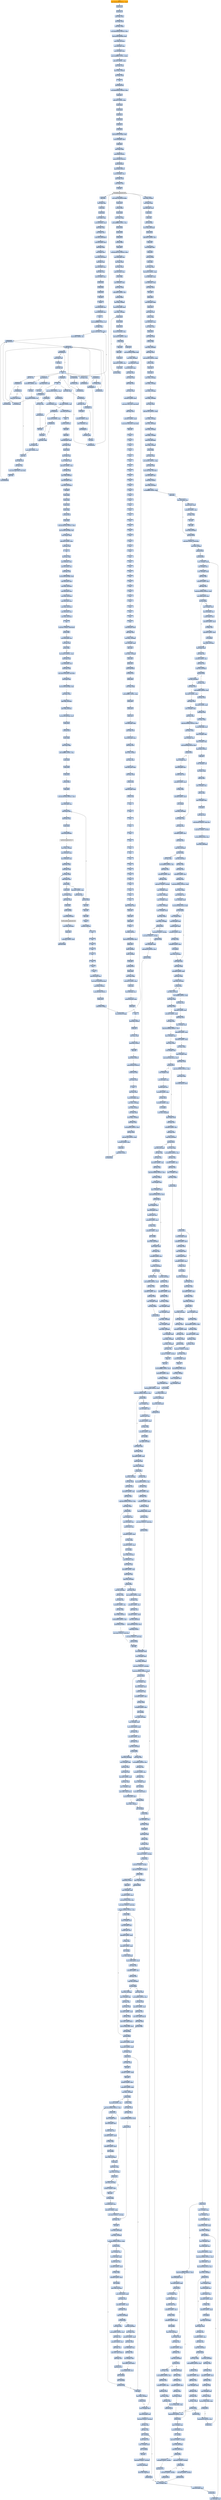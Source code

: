 digraph G {
node[shape=rectangle,style=filled,fillcolor=lightsteelblue,color=lightsteelblue]
bgcolor="transparent"
a0x00401758movl_0x40ccb8UINT32_eax[label="start\nmovl $0x40ccb8<UINT32>, %eax",color="lightgrey",fillcolor="orange"];
a0x0040175dpushl_eax[label="0x0040175d\npushl %eax"];
a0x0040175epushl_fs_0[label="0x0040175e\npushl %fs:0"];
a0x00401765movl_esp_fs_0[label="0x00401765\nmovl %esp, %fs:0"];
a0x0040176cxorl_eax_eax[label="0x0040176c\nxorl %eax, %eax"];
a0x0040176emovl_ecx_eax_[label="0x0040176e\nmovl %ecx, (%eax)"];
a0x0040ccb8movl_0xf040ba3dUINT32_eax[label="0x0040ccb8\nmovl $0xf040ba3d<UINT32>, %eax"];
a0x0040ccbdleal_0x1000129eeax__ecx[label="0x0040ccbd\nleal 0x1000129e(%eax), %ecx"];
a0x0040ccc3movl_eax_0x1ecx_[label="0x0040ccc3\nmovl %eax, 0x1(%ecx)"];
a0x0040ccc6movl_0x4esp__edx[label="0x0040ccc6\nmovl 0x4(%esp), %edx"];
a0x0040cccamovl_0xcedx__edx[label="0x0040ccca\nmovl 0xc(%edx), %edx"];
a0x0040cccdmovb_0xffffffe9UINT8_edx_[label="0x0040cccd\nmovb $0xffffffe9<UINT8>, (%edx)"];
a0x0040ccd0addl_0x5UINT8_edx[label="0x0040ccd0\naddl $0x5<UINT8>, %edx"];
a0x0040ccd3subl_edx_ecx[label="0x0040ccd3\nsubl %edx, %ecx"];
a0x0040ccd5movl_ecx__4edx_[label="0x0040ccd5\nmovl %ecx, -4(%edx)"];
a0x0040ccd8xorl_eax_eax[label="0x0040ccd8\nxorl %eax, %eax"];
a0x0040ccdaret[label="0x0040ccda\nret"];
a0x0040176ejmp_0x0040ccdb[label="0x0040176e\njmp 0x0040ccdb"];
a0x0040ccdbmovl_0xf040ba3dUINT32_eax[label="0x0040ccdb\nmovl $0xf040ba3d<UINT32>, %eax"];
a0x0040cce0popl_fs_0[label="0x0040cce0\npopl %fs:0"];
a0x0040cce7addl_0x4UINT8_esp[label="0x0040cce7\naddl $0x4<UINT8>, %esp"];
a0x0040cceapushl_ebp[label="0x0040ccea\npushl %ebp"];
a0x0040ccebpushl_ebx[label="0x0040cceb\npushl %ebx"];
a0x0040ccecpushl_ecx[label="0x0040ccec\npushl %ecx"];
a0x0040ccedpushl_edi[label="0x0040cced\npushl %edi"];
a0x0040cceepushl_esi[label="0x0040ccee\npushl %esi"];
a0x0040ccefpushl_edx[label="0x0040ccef\npushl %edx"];
a0x0040ccf0leal_0x10001257eax__ebx[label="0x0040ccf0\nleal 0x10001257(%eax), %ebx"];
a0x0040ccf6movl_0x18ebx__edx[label="0x0040ccf6\nmovl 0x18(%ebx), %edx"];
a0x0040ccf9pushl_edx[label="0x0040ccf9\npushl %edx"];
a0x0040ccfamovl_eax_ebp[label="0x0040ccfa\nmovl %eax, %ebp"];
a0x0040ccfcpushl_0x40UINT8[label="0x0040ccfc\npushl $0x40<UINT8>"];
a0x0040ccfepushl_0x1000UINT32[label="0x0040ccfe\npushl $0x1000<UINT32>"];
a0x0040cd03pushl_0x4ebx_[label="0x0040cd03\npushl 0x4(%ebx)"];
a0x0040cd06pushl_0x0UINT8[label="0x0040cd06\npushl $0x0<UINT8>"];
a0x0040cd08movl_0x10ebx__ecx[label="0x0040cd08\nmovl 0x10(%ebx), %ecx"];
a0x0040cd0baddl_edx_ecx[label="0x0040cd0b\naddl %edx, %ecx"];
a0x0040cd0dmovl_ecx__eax[label="0x0040cd0d\nmovl (%ecx), %eax"];
a0x0040cd0fcall_eax[label="0x0040cd0f\ncall %eax"];
VirtualAlloc_kernel32_dll[label="VirtualAlloc@kernel32.dll",color="lightgrey",fillcolor="lightgrey"];
a0x0040cd11popl_edx[label="0x0040cd11\npopl %edx"];
a0x0040cd12movl_eax_edi[label="0x0040cd12\nmovl %eax, %edi"];
a0x0040cd14pushl_eax[label="0x0040cd14\npushl %eax"];
a0x0040cd15pushl_edx[label="0x0040cd15\npushl %edx"];
a0x0040cd16movl_ebx__esi[label="0x0040cd16\nmovl (%ebx), %esi"];
a0x0040cd18movl_0x20ebx__eax[label="0x0040cd18\nmovl 0x20(%ebx), %eax"];
a0x0040cd1baddl_edx_eax[label="0x0040cd1b\naddl %edx, %eax"];
a0x0040cd1dmovl_eax__ecx[label="0x0040cd1d\nmovl (%eax), %ecx"];
a0x0040cd1fmovl_ecx_0x20ebx_[label="0x0040cd1f\nmovl %ecx, 0x20(%ebx)"];
a0x0040cd22movl_0x1cebx__eax[label="0x0040cd22\nmovl 0x1c(%ebx), %eax"];
a0x0040cd25addl_edx_eax[label="0x0040cd25\naddl %edx, %eax"];
a0x0040cd27movl_eax__ecx[label="0x0040cd27\nmovl (%eax), %ecx"];
a0x0040cd29movl_ecx_0x1cebx_[label="0x0040cd29\nmovl %ecx, 0x1c(%ebx)"];
a0x0040cd2caddl_edx_esi[label="0x0040cd2c\naddl %edx, %esi"];
a0x0040cd2emovl_0xcebx__ecx[label="0x0040cd2e\nmovl 0xc(%ebx), %ecx"];
a0x0040cd31addl_edx_ecx[label="0x0040cd31\naddl %edx, %ecx"];
a0x0040cd33leal_0x1cebx__eax[label="0x0040cd33\nleal 0x1c(%ebx), %eax"];
a0x0040cd36pushl_eax[label="0x0040cd36\npushl %eax"];
a0x0040cd37pushl_edi[label="0x0040cd37\npushl %edi"];
a0x0040cd38pushl_esi[label="0x0040cd38\npushl %esi"];
a0x0040cd39call_ecx[label="0x0040cd39\ncall %ecx"];
a0x0040cbe8pusha_[label="0x0040cbe8\npusha "];
a0x0040cbe9movl_0x24esp__esi[label="0x0040cbe9\nmovl 0x24(%esp), %esi"];
a0x0040cbedmovl_0x28esp__edi[label="0x0040cbed\nmovl 0x28(%esp), %edi"];
a0x0040cbf1cld_[label="0x0040cbf1\ncld "];
a0x0040cbf2movb_0xffffff80UINT8_dl[label="0x0040cbf2\nmovb $0xffffff80<UINT8>, %dl"];
a0x0040cbf4xorl_ebx_ebx[label="0x0040cbf4\nxorl %ebx, %ebx"];
a0x0040cbf6movsb_ds_esi__es_edi_[label="0x0040cbf6\nmovsb %ds:(%esi), %es:(%edi)"];
a0x0040cbf7movb_0x2UINT8_bl[label="0x0040cbf7\nmovb $0x2<UINT8>, %bl"];
a0x0040cbf9call_0x0040cc6b[label="0x0040cbf9\ncall 0x0040cc6b"];
a0x0040cc6baddb_dl_dl[label="0x0040cc6b\naddb %dl, %dl"];
a0x0040cc6djne_0x0040cc74[label="0x0040cc6d\njne 0x0040cc74"];
a0x0040cc6fmovb_esi__dl[label="0x0040cc6f\nmovb (%esi), %dl"];
a0x0040cc71incl_esi[label="0x0040cc71\nincl %esi"];
a0x0040cc72adcb_dl_dl[label="0x0040cc72\nadcb %dl, %dl"];
a0x0040cc74ret[label="0x0040cc74\nret"];
a0x0040cbfejae_0x0040cbf6[label="0x0040cbfe\njae 0x0040cbf6"];
a0x0040cc00xorl_ecx_ecx[label="0x0040cc00\nxorl %ecx, %ecx"];
a0x0040cc02call_0x0040cc6b[label="0x0040cc02\ncall 0x0040cc6b"];
a0x0040cc07jae_0x0040cc25[label="0x0040cc07\njae 0x0040cc25"];
a0x0040cc09xorl_eax_eax[label="0x0040cc09\nxorl %eax, %eax"];
a0x0040cc0bcall_0x0040cc6b[label="0x0040cc0b\ncall 0x0040cc6b"];
a0x0040cc10jae_0x0040cc35[label="0x0040cc10\njae 0x0040cc35"];
a0x0040cc12movb_0x2UINT8_bl[label="0x0040cc12\nmovb $0x2<UINT8>, %bl"];
a0x0040cc14incl_ecx[label="0x0040cc14\nincl %ecx"];
a0x0040cc15movb_0x10UINT8_al[label="0x0040cc15\nmovb $0x10<UINT8>, %al"];
a0x0040cc17call_0x0040cc6b[label="0x0040cc17\ncall 0x0040cc6b"];
a0x0040cc1cadcb_al_al[label="0x0040cc1c\nadcb %al, %al"];
a0x0040cc1ejae_0x0040cc17[label="0x0040cc1e\njae 0x0040cc17"];
a0x0040cc20jne_0x0040cc61[label="0x0040cc20\njne 0x0040cc61"];
a0x0040cc22stosb_al_es_edi_[label="0x0040cc22\nstosb %al, %es:(%edi)"];
a0x0040cc23jmp_0x0040cbf9[label="0x0040cc23\njmp 0x0040cbf9"];
a0x0040cc25call_0x0040cc77[label="0x0040cc25\ncall 0x0040cc77"];
a0x0040cc77incl_ecx[label="0x0040cc77\nincl %ecx"];
a0x0040cc78call_0x0040cc6b[label="0x0040cc78\ncall 0x0040cc6b"];
a0x0040cc7dadcl_ecx_ecx[label="0x0040cc7d\nadcl %ecx, %ecx"];
a0x0040cc7fcall_0x0040cc6b[label="0x0040cc7f\ncall 0x0040cc6b"];
a0x0040cc84jb_0x0040cc78[label="0x0040cc84\njb 0x0040cc78"];
a0x0040cc86ret[label="0x0040cc86\nret"];
a0x0040cc2asubl_ebx_ecx[label="0x0040cc2a\nsubl %ebx, %ecx"];
a0x0040cc2cjne_0x0040cc3e[label="0x0040cc2c\njne 0x0040cc3e"];
a0x0040cc3exchgl_eax_ecx[label="0x0040cc3e\nxchgl %eax, %ecx"];
a0x0040cc3fdecl_eax[label="0x0040cc3f\ndecl %eax"];
a0x0040cc40shll_0x8UINT8_eax[label="0x0040cc40\nshll $0x8<UINT8>, %eax"];
a0x0040cc43lodsb_ds_esi__al[label="0x0040cc43\nlodsb %ds:(%esi), %al"];
a0x0040cc44call_0x0040cc75[label="0x0040cc44\ncall 0x0040cc75"];
a0x0040cc75xorl_ecx_ecx[label="0x0040cc75\nxorl %ecx, %ecx"];
a0x0040cc49cmpl_0x7d00UINT32_eax[label="0x0040cc49\ncmpl $0x7d00<UINT32>, %eax"];
a0x0040cc4ejae_0x0040cc5a[label="0x0040cc4e\njae 0x0040cc5a"];
a0x0040cc50cmpb_0x5UINT8_ah[label="0x0040cc50\ncmpb $0x5<UINT8>, %ah"];
a0x0040cc53jae_0x0040cc5b[label="0x0040cc53\njae 0x0040cc5b"];
a0x0040cc55cmpl_0x7fUINT8_eax[label="0x0040cc55\ncmpl $0x7f<UINT8>, %eax"];
a0x0040cc58ja_0x0040cc5c[label="0x0040cc58\nja 0x0040cc5c"];
a0x0040cc5aincl_ecx[label="0x0040cc5a\nincl %ecx"];
a0x0040cc5bincl_ecx[label="0x0040cc5b\nincl %ecx"];
a0x0040cc5cxchgl_eax_ebp[label="0x0040cc5c\nxchgl %eax, %ebp"];
a0x0040cc5dmovl_ebp_eax[label="0x0040cc5d\nmovl %ebp, %eax"];
a0x0040cc5fmovb_0x1UINT8_bl[label="0x0040cc5f\nmovb $0x1<UINT8>, %bl"];
a0x0040cc61pushl_esi[label="0x0040cc61\npushl %esi"];
a0x0040cc62movl_edi_esi[label="0x0040cc62\nmovl %edi, %esi"];
a0x0040cc64subl_eax_esi[label="0x0040cc64\nsubl %eax, %esi"];
a0x0040cc66repz_movsb_ds_esi__es_edi_[label="0x0040cc66\nrepz movsb %ds:(%esi), %es:(%edi)"];
a0x0040cc68popl_esi[label="0x0040cc68\npopl %esi"];
a0x0040cc69jmp_0x0040cbf9[label="0x0040cc69\njmp 0x0040cbf9"];
a0x0040cc35lodsb_ds_esi__al[label="0x0040cc35\nlodsb %ds:(%esi), %al"];
a0x0040cc36shrl_eax[label="0x0040cc36\nshrl %eax"];
a0x0040cc38je_0x0040cc87[label="0x0040cc38\nje 0x0040cc87"];
a0x0040cc3aadcl_ecx_ecx[label="0x0040cc3a\nadcl %ecx, %ecx"];
a0x0040cc3cjmp_0x0040cc5a[label="0x0040cc3c\njmp 0x0040cc5a"];
a0x0040cc2ecall_0x0040cc75[label="0x0040cc2e\ncall 0x0040cc75"];
a0x0040cc33jmp_0x0040cc5d[label="0x0040cc33\njmp 0x0040cc5d"];
a0x0040cc87subl_0x28esp__edi[label="0x0040cc87\nsubl 0x28(%esp), %edi"];
a0x0040cc8bmovl_edi_0x1cesp_[label="0x0040cc8b\nmovl %edi, 0x1c(%esp)"];
a0x0040cc8fpopa_[label="0x0040cc8f\npopa "];
a0x0040cc90ret_0xcUINT16[label="0x0040cc90\nret $0xc<UINT16>"];
a0x0040cd3bpopl_edx[label="0x0040cd3b\npopl %edx"];
a0x0040cd3cpopl_eax[label="0x0040cd3c\npopl %eax"];
a0x0040cd3daddl_0x8ebx__eax[label="0x0040cd3d\naddl 0x8(%ebx), %eax"];
a0x0040cd40movl_eax_edi[label="0x0040cd40\nmovl %eax, %edi"];
a0x0040cd42pushl_edx[label="0x0040cd42\npushl %edx"];
a0x0040cd43movl_eax_esi[label="0x0040cd43\nmovl %eax, %esi"];
a0x0040cd45movl__4esi__eax[label="0x0040cd45\nmovl -4(%esi), %eax"];
a0x0040cd48addl_0x4UINT8_eax[label="0x0040cd48\naddl $0x4<UINT8>, %eax"];
a0x0040cd4bsubl_eax_esi[label="0x0040cd4b\nsubl %eax, %esi"];
a0x0040cd4dmovl_edx_0x8esi_[label="0x0040cd4d\nmovl %edx, 0x8(%esi)"];
a0x0040cd50movl_0xcebx__ecx[label="0x0040cd50\nmovl 0xc(%ebx), %ecx"];
a0x0040cd53movl_ecx_0x14esi_[label="0x0040cd53\nmovl %ecx, 0x14(%esi)"];
a0x0040cd56call_edi[label="0x0040cd56\ncall %edi"];
a0x03570914pushl_ebx[label="0x03570914\npushl %ebx"];
a0x03570915pushl_edi[label="0x03570915\npushl %edi"];
a0x03570916pushl_esi[label="0x03570916\npushl %esi"];
a0x03570917pushl_ebp[label="0x03570917\npushl %ebp"];
a0x03570918call_0x357091d[label="0x03570918\ncall 0x357091d"];
a0x0357091dpopl_ebp[label="0x0357091d\npopl %ebp"];
a0x0357091esubl_0x1000134cUINT32_ebp[label="0x0357091e\nsubl $0x1000134c<UINT32>, %ebp"];
a0x03570924leal_0x10001343ebp__esi[label="0x03570924\nleal 0x10001343(%ebp), %esi"];
a0x0357092amovl__4esi__eax[label="0x0357092a\nmovl -4(%esi), %eax"];
a0x0357092daddl_0x4UINT8_eax[label="0x0357092d\naddl $0x4<UINT8>, %eax"];
a0x03570930subl_eax_esi[label="0x03570930\nsubl %eax, %esi"];
a0x03570932cld_[label="0x03570932\ncld "];
a0x03570933movl_esi_ebx[label="0x03570933\nmovl %esi, %ebx"];
a0x03570935movl_0x8esi__edx[label="0x03570935\nmovl 0x8(%esi), %edx"];
a0x03570938movl_0x1cesi__esi[label="0x03570938\nmovl 0x1c(%esi), %esi"];
a0x0357093baddl_edx_esi[label="0x0357093b\naddl %edx, %esi"];
a0x0357093dleal_0x10001f2febp__edi[label="0x0357093d\nleal 0x10001f2f(%ebp), %edi"];
a0x03570943lodsl_ds_esi__eax[label="0x03570943\nlodsl %ds:(%esi), %eax"];
a0x03570944stosl_eax_es_edi_[label="0x03570944\nstosl %eax, %es:(%edi)"];
a0x03570945lodsl_ds_esi__eax[label="0x03570945\nlodsl %ds:(%esi), %eax"];
a0x03570946stosl_eax_es_edi_[label="0x03570946\nstosl %eax, %es:(%edi)"];
a0x03570947lodsl_ds_esi__eax[label="0x03570947\nlodsl %ds:(%esi), %eax"];
a0x03570948stosl_eax_es_edi_[label="0x03570948\nstosl %eax, %es:(%edi)"];
a0x03570949lodsl_ds_esi__eax[label="0x03570949\nlodsl %ds:(%esi), %eax"];
a0x0357094astosl_eax_es_edi_[label="0x0357094a\nstosl %eax, %es:(%edi)"];
a0x0357094bnop_[label="0x0357094b\nnop "];
a0x0357094ccmpl_0x1UINT8_0x48ebx_[label="0x0357094c\ncmpl $0x1<UINT8>, 0x48(%ebx)"];
a0x03570950je_0x3570967[label="0x03570950\nje 0x3570967"];
a0x03570952movl_0x44ebx__esi[label="0x03570952\nmovl 0x44(%ebx), %esi"];
a0x03570955testl_esi_esi[label="0x03570955\ntestl %esi, %esi"];
a0x03570957je_0x3570967[label="0x03570957\nje 0x3570967"];
a0x03570959movl_0x23UINT32_ecx[label="0x03570959\nmovl $0x23<UINT32>, %ecx"];
a0x0357095eaddl_edx_esi[label="0x0357095e\naddl %edx, %esi"];
a0x03570960movl_0x40ebx__edi[label="0x03570960\nmovl 0x40(%ebx), %edi"];
a0x03570963addl_edx_edi[label="0x03570963\naddl %edx, %edi"];
a0x03570965repz_movsb_ds_esi__es_edi_[label="0x03570965\nrepz movsb %ds:(%esi), %es:(%edi)"];
a0x03570967movl_ebx_esi[label="0x03570967\nmovl %ebx, %esi"];
a0x03570969leal_0x10001f1bebp__edi[label="0x03570969\nleal 0x10001f1b(%ebp), %edi"];
a0x0357096faddl_ebp_edi_[label="0x0357096f\naddl %ebp, (%edi)"];
a0x03570971addl_ebp_0x4edi_[label="0x03570971\naddl %ebp, 0x4(%edi)"];
a0x03570974addl_ebp_0x8edi_[label="0x03570974\naddl %ebp, 0x8(%edi)"];
a0x03570977leal_0x10001effebp__ecx[label="0x03570977\nleal 0x10001eff(%ebp), %ecx"];
a0x0357097dpushl_ecx[label="0x0357097d\npushl %ecx"];
a0x0357097ecall_0x3570ac9[label="0x0357097e\ncall 0x3570ac9"];
a0x03570ac9pushl_ebp[label="0x03570ac9\npushl %ebp"];
a0x03570acamovl_esp_ebp[label="0x03570aca\nmovl %esp, %ebp"];
a0x03570accaddl_0xfffffffcUINT8_esp[label="0x03570acc\naddl $0xfffffffc<UINT8>, %esp"];
a0x03570acfpushl_ebx[label="0x03570acf\npushl %ebx"];
a0x03570ad0pushl_edi[label="0x03570ad0\npushl %edi"];
a0x03570ad1pushl_esi[label="0x03570ad1\npushl %esi"];
a0x03570ad2call_0x3570ad7[label="0x03570ad2\ncall 0x3570ad7"];
a0x03570ad7popl_ebx[label="0x03570ad7\npopl %ebx"];
a0x03570ad8subl_0x10001506UINT32_ebx[label="0x03570ad8\nsubl $0x10001506<UINT32>, %ebx"];
a0x03570ademovl_0x8ebp__esi[label="0x03570ade\nmovl 0x8(%ebp), %esi"];
a0x03570ae1movl_esi__ecx[label="0x03570ae1\nmovl (%esi), %ecx"];
a0x03570ae3addl_ebx_ecx[label="0x03570ae3\naddl %ebx, %ecx"];
a0x03570ae5pushl_ecx[label="0x03570ae5\npushl %ecx"];
a0x03570ae6call_0x10001f2febx_[label="0x03570ae6\ncall 0x10001f2f(%ebx)"];
LoadLibraryA_kernel32_dll[label="LoadLibraryA@kernel32.dll",color="lightgrey",fillcolor="lightgrey"];
a0x03570aecmovl_eax__4ebp_[label="0x03570aec\nmovl %eax, -4(%ebp)"];
a0x03570aefmovl_0x4esi__edx[label="0x03570aef\nmovl 0x4(%esi), %edx"];
a0x03570af2movl_0x8esi__edi[label="0x03570af2\nmovl 0x8(%esi), %edi"];
a0x03570af5addl_ebx_edx[label="0x03570af5\naddl %ebx, %edx"];
a0x03570af7addl_ebx_edi[label="0x03570af7\naddl %ebx, %edi"];
a0x03570af9xorl_eax_eax[label="0x03570af9\nxorl %eax, %eax"];
a0x03570afbaddl_edx__eax[label="0x03570afb\naddl (%edx), %eax"];
a0x03570afdje_0x3570b15[label="0x03570afd\nje 0x3570b15"];
a0x03570affpushl_edx[label="0x03570aff\npushl %edx"];
a0x03570b00movl_edx__eax[label="0x03570b00\nmovl (%edx), %eax"];
a0x03570b02addl_ebx_eax[label="0x03570b02\naddl %ebx, %eax"];
a0x03570b04pushl_eax[label="0x03570b04\npushl %eax"];
a0x03570b05pushl__4ebp_[label="0x03570b05\npushl -4(%ebp)"];
a0x03570b08call_0x10001f33ebx_[label="0x03570b08\ncall 0x10001f33(%ebx)"];
GetProcAddress_kernel32_dll[label="GetProcAddress@kernel32.dll",color="lightgrey",fillcolor="lightgrey"];
a0x03570b0estosl_eax_es_edi_[label="0x03570b0e\nstosl %eax, %es:(%edi)"];
a0x03570b0fpopl_edx[label="0x03570b0f\npopl %edx"];
a0x03570b10addl_0x4UINT8_edx[label="0x03570b10\naddl $0x4<UINT8>, %edx"];
a0x03570b13jmp_0x3570af9[label="0x03570b13\njmp 0x3570af9"];
a0x03570b15addl_0xcUINT8_esi[label="0x03570b15\naddl $0xc<UINT8>, %esi"];
a0x03570b18addl_esi__eax[label="0x03570b18\naddl (%esi), %eax"];
a0x03570b1ajne_0x3570ae1[label="0x03570b1a\njne 0x3570ae1"];
a0x03570b1cpopl_esi[label="0x03570b1c\npopl %esi"];
a0x03570b1dpopl_edi[label="0x03570b1d\npopl %edi"];
a0x03570b1epopl_ebx[label="0x03570b1e\npopl %ebx"];
a0x03570b1fleave_[label="0x03570b1f\nleave "];
a0x03570b20ret_0x4UINT16[label="0x03570b20\nret $0x4<UINT16>"];
a0x03570983nop_[label="0x03570983\nnop "];
a0x03570984nop_[label="0x03570984\nnop "];
a0x03570985nop_[label="0x03570985\nnop "];
a0x03570986nop_[label="0x03570986\nnop "];
a0x03570987nop_[label="0x03570987\nnop "];
a0x03570988nop_[label="0x03570988\nnop "];
a0x03570989nop_[label="0x03570989\nnop "];
a0x0357098anop_[label="0x0357098a\nnop "];
a0x0357098bmovl_0x2cesi__ecx[label="0x0357098b\nmovl 0x2c(%esi), %ecx"];
a0x0357098emovl_ecx_0x10001f2bebp_[label="0x0357098e\nmovl %ecx, 0x10001f2b(%ebp)"];
a0x03570994pushl_0x40UINT8[label="0x03570994\npushl $0x40<UINT8>"];
a0x03570996pushl_0x1000UINT32[label="0x03570996\npushl $0x1000<UINT32>"];
a0x0357099bpushl_ecx[label="0x0357099b\npushl %ecx"];
a0x0357099cpushl_0x0UINT8[label="0x0357099c\npushl $0x0<UINT8>"];
a0x0357099ecall_0x10001f37ebp_[label="0x0357099e\ncall 0x10001f37(%ebp)"];
a0x035709a4movl_eax_0x10001f27ebp_[label="0x035709a4\nmovl %eax, 0x10001f27(%ebp)"];
a0x035709aapushl_esi[label="0x035709aa\npushl %esi"];
a0x035709abcall_0x3570da6[label="0x035709ab\ncall 0x3570da6"];
a0x03570da6pushl_ebp[label="0x03570da6\npushl %ebp"];
a0x03570da7movl_esp_ebp[label="0x03570da7\nmovl %esp, %ebp"];
a0x03570da9addl_0xffffffe8UINT8_esp[label="0x03570da9\naddl $0xffffffe8<UINT8>, %esp"];
a0x03570dacpushl_ebx[label="0x03570dac\npushl %ebx"];
a0x03570dadpushl_edi[label="0x03570dad\npushl %edi"];
a0x03570daepushl_esi[label="0x03570dae\npushl %esi"];
a0x03570dafcall_0x3570db4[label="0x03570daf\ncall 0x3570db4"];
a0x03570db4popl_ebx[label="0x03570db4\npopl %ebx"];
a0x03570db5subl_0x100017e3UINT32_ebx[label="0x03570db5\nsubl $0x100017e3<UINT32>, %ebx"];
a0x03570dbbmovl_0x8ebp__esi[label="0x03570dbb\nmovl 0x8(%ebp), %esi"];
a0x03570dbexorl_eax_eax[label="0x03570dbe\nxorl %eax, %eax"];
a0x03570dc0xorl_ecx_ecx[label="0x03570dc0\nxorl %ecx, %ecx"];
a0x03570dc2addl_0x3cesi__ecx[label="0x03570dc2\naddl 0x3c(%esi), %ecx"];
a0x03570dc5je_0x3570dd1[label="0x03570dc5\nje 0x3570dd1"];
a0x03570dc7movl_0x8esi__edx[label="0x03570dc7\nmovl 0x8(%esi), %edx"];
a0x03570dcamovl_esi_edi[label="0x03570dca\nmovl %esi, %edi"];
a0x03570dccaddl_0x50UINT8_esi[label="0x03570dcc\naddl $0x50<UINT8>, %esi"];
a0x03570dcfjmp_0x3570dd8[label="0x03570dcf\njmp 0x3570dd8"];
a0x03570dd8movl_eax__4ebp_[label="0x03570dd8\nmovl %eax, -4(%ebp)"];
a0x03570ddbmovzwl_0x2edi__eax[label="0x03570ddb\nmovzwl 0x2(%edi), %eax"];
a0x03570ddfmovl_eax__16ebp_[label="0x03570ddf\nmovl %eax, -16(%ebp)"];
a0x03570de2pushl_ecx[label="0x03570de2\npushl %ecx"];
a0x03570de3pushl_edx[label="0x03570de3\npushl %edx"];
a0x03570de4pushl_esi[label="0x03570de4\npushl %esi"];
a0x03570de5movzwl_0x10esi__eax[label="0x03570de5\nmovzwl 0x10(%esi), %eax"];
a0x03570de9testl_0x10UINT32_eax[label="0x03570de9\ntestl $0x10<UINT32>, %eax"];
a0x03570deeje_0x3570eca[label="0x03570dee\nje 0x3570eca"];
a0x03570ecapopl_esi[label="0x03570eca\npopl %esi"];
a0x03570ecbpopl_edx[label="0x03570ecb\npopl %edx"];
a0x03570eccpopl_ecx[label="0x03570ecc\npopl %ecx"];
a0x03570ecdaddl_0x1cUINT8_esi[label="0x03570ecd\naddl $0x1c<UINT8>, %esi"];
a0x03570ed0decl_ecx[label="0x03570ed0\ndecl %ecx"];
a0x03570ed1jne_0x3570de2[label="0x03570ed1\njne 0x3570de2"];
a0x03570df4pushl_esi[label="0x03570df4\npushl %esi"];
a0x03570df5movl_0x10001f27ebx__edi[label="0x03570df5\nmovl 0x10001f27(%ebx), %edi"];
a0x03570dfbmovl_edi__20ebp_[label="0x03570dfb\nmovl %edi, -20(%ebp)"];
a0x03570dfemovl_0x8esi__ecx[label="0x03570dfe\nmovl 0x8(%esi), %ecx"];
a0x03570e01movl_0x14esi__eax[label="0x03570e01\nmovl 0x14(%esi), %eax"];
a0x03570e04subl_eax_ecx[label="0x03570e04\nsubl %eax, %ecx"];
a0x03570e06movl_esi__esi[label="0x03570e06\nmovl (%esi), %esi"];
a0x03570e08addl_edx_esi[label="0x03570e08\naddl %edx, %esi"];
a0x03570e0amovl_ecx_eax[label="0x03570e0a\nmovl %ecx, %eax"];
a0x03570e0csarl_0x2UINT8_ecx[label="0x03570e0c\nsarl $0x2<UINT8>, %ecx"];
a0x03570e0frepz_movsl_ds_esi__es_edi_[label="0x03570e0f\nrepz movsl %ds:(%esi), %es:(%edi)"];
a0x03570e11addl_eax_ecx[label="0x03570e11\naddl %eax, %ecx"];
a0x03570e13andl_0x3UINT8_ecx[label="0x03570e13\nandl $0x3<UINT8>, %ecx"];
a0x03570e16repz_movsb_ds_esi__es_edi_[label="0x03570e16\nrepz movsb %ds:(%esi), %es:(%edi)"];
a0x03570e18popl_esi[label="0x03570e18\npopl %esi"];
a0x03570e19nop_[label="0x03570e19\nnop "];
a0x03570e1anop_[label="0x03570e1a\nnop "];
a0x03570e1bnop_[label="0x03570e1b\nnop "];
a0x03570e1cnop_[label="0x03570e1c\nnop "];
a0x03570e1dnop_[label="0x03570e1d\nnop "];
a0x03570e1enop_[label="0x03570e1e\nnop "];
a0x03570e1fnop_[label="0x03570e1f\nnop "];
a0x03570e20nop_[label="0x03570e20\nnop "];
a0x03570e21nop_[label="0x03570e21\nnop "];
a0x03570e22nop_[label="0x03570e22\nnop "];
a0x03570e23nop_[label="0x03570e23\nnop "];
a0x03570e24nop_[label="0x03570e24\nnop "];
a0x03570e25nop_[label="0x03570e25\nnop "];
a0x03570e26nop_[label="0x03570e26\nnop "];
a0x03570e27nop_[label="0x03570e27\nnop "];
a0x03570e28nop_[label="0x03570e28\nnop "];
a0x03570e29nop_[label="0x03570e29\nnop "];
a0x03570e2anop_[label="0x03570e2a\nnop "];
a0x03570e2bnop_[label="0x03570e2b\nnop "];
a0x03570e2cnop_[label="0x03570e2c\nnop "];
a0x03570e2dnop_[label="0x03570e2d\nnop "];
a0x03570e2enop_[label="0x03570e2e\nnop "];
a0x03570e2fnop_[label="0x03570e2f\nnop "];
a0x03570e30nop_[label="0x03570e30\nnop "];
a0x03570e31nop_[label="0x03570e31\nnop "];
a0x03570e32nop_[label="0x03570e32\nnop "];
a0x03570e33nop_[label="0x03570e33\nnop "];
a0x03570e34nop_[label="0x03570e34\nnop "];
a0x03570e35nop_[label="0x03570e35\nnop "];
a0x03570e36nop_[label="0x03570e36\nnop "];
a0x03570e37nop_[label="0x03570e37\nnop "];
a0x03570e38nop_[label="0x03570e38\nnop "];
a0x03570e39nop_[label="0x03570e39\nnop "];
a0x03570e3anop_[label="0x03570e3a\nnop "];
a0x03570e3bnop_[label="0x03570e3b\nnop "];
a0x03570e3cnop_[label="0x03570e3c\nnop "];
a0x03570e3dnop_[label="0x03570e3d\nnop "];
a0x03570e3enop_[label="0x03570e3e\nnop "];
a0x03570e3fmovl_0x4esi__eax[label="0x03570e3f\nmovl 0x4(%esi), %eax"];
a0x03570e42addl_edx_eax[label="0x03570e42\naddl %edx, %eax"];
a0x03570e44movl_eax__24ebp_[label="0x03570e44\nmovl %eax, -24(%ebp)"];
a0x03570e47movl__16ebp__eax[label="0x03570e47\nmovl -16(%ebp), %eax"];
a0x03570e4adecl_eax[label="0x03570e4a\ndecl %eax"];
a0x03570e4bmovl_eax__12ebp_[label="0x03570e4b\nmovl %eax, -12(%ebp)"];
a0x03570e4epushl_edx[label="0x03570e4e\npushl %edx"];
a0x03570e4fpushl_eax[label="0x03570e4f\npushl %eax"];
a0x03570e50pushl_0x8ebp_[label="0x03570e50\npushl 0x8(%ebp)"];
a0x03570e53call_0x35711a3[label="0x03570e53\ncall 0x35711a3"];
a0x035711a3pushl_ebp[label="0x035711a3\npushl %ebp"];
a0x035711a4movl_esp_ebp[label="0x035711a4\nmovl %esp, %ebp"];
a0x035711a6addl_0xfffffffcUINT8_esp[label="0x035711a6\naddl $0xfffffffc<UINT8>, %esp"];
a0x035711a9pushl_ebx[label="0x035711a9\npushl %ebx"];
a0x035711aapushl_edi[label="0x035711aa\npushl %edi"];
a0x035711abpushl_esi[label="0x035711ab\npushl %esi"];
a0x035711acmovl_0x8ebp__ebx[label="0x035711ac\nmovl 0x8(%ebp), %ebx"];
a0x035711afmovl_ebx_esi[label="0x035711af\nmovl %ebx, %esi"];
a0x035711b1movl_0x30ebx__ecx[label="0x035711b1\nmovl 0x30(%ebx), %ecx"];
a0x035711b4subl_ecx_esi[label="0x035711b4\nsubl %ecx, %esi"];
a0x035711b6movl_esi__4ebp_[label="0x035711b6\nmovl %esi, -4(%ebp)"];
a0x035711b9xorl_ecx_ecx[label="0x035711b9\nxorl %ecx, %ecx"];
a0x035711bblodsl_ds_esi__eax[label="0x035711bb\nlodsl %ds:(%esi), %eax"];
a0x035711bctestl_eax_eax[label="0x035711bc\ntestl %eax, %eax"];
a0x035711beje_0x35711dc[label="0x035711be\nje 0x35711dc"];
a0x035711c0cmpl_0xcebp__ecx[label="0x035711c0\ncmpl 0xc(%ebp), %ecx"];
a0x035711c3je_0x35711c8[label="0x035711c3\nje 0x35711c8"];
a0x035711c8nop_[label="0x035711c8\nnop "];
a0x035711c9nop_[label="0x035711c9\nnop "];
a0x035711canop_[label="0x035711ca\nnop "];
a0x035711cbnop_[label="0x035711cb\nnop "];
a0x035711ccnop_[label="0x035711cc\nnop "];
a0x035711cdnop_[label="0x035711cd\nnop "];
a0x035711cenop_[label="0x035711ce\nnop "];
a0x035711cfnop_[label="0x035711cf\nnop "];
a0x035711d0nop_[label="0x035711d0\nnop "];
a0x035711d1nop_[label="0x035711d1\nnop "];
a0x035711d2nop_[label="0x035711d2\nnop "];
a0x035711d3nop_[label="0x035711d3\nnop "];
a0x035711d4nop_[label="0x035711d4\nnop "];
a0x035711d5nop_[label="0x035711d5\nnop "];
a0x035711d6nop_[label="0x035711d6\nnop "];
a0x035711d7nop_[label="0x035711d7\nnop "];
a0x035711d8nop_[label="0x035711d8\nnop "];
a0x035711d9addl__4ebp__eax[label="0x035711d9\naddl -4(%ebp), %eax"];
a0x035711dcpopl_esi[label="0x035711dc\npopl %esi"];
a0x035711ddpopl_edi[label="0x035711dd\npopl %edi"];
a0x035711depopl_ebx[label="0x035711de\npopl %ebx"];
a0x035711dfleave_[label="0x035711df\nleave "];
a0x035711e0ret_0x8UINT16[label="0x035711e0\nret $0x8<UINT16>"];
a0x03570e58leal_0x10001f2febx__ecx[label="0x03570e58\nleal 0x10001f2f(%ebx), %ecx"];
a0x03570e5epushl_ecx[label="0x03570e5e\npushl %ecx"];
a0x03570e5fpushl__24ebp_[label="0x03570e5f\npushl -24(%ebp)"];
a0x03570e62pushl__20ebp_[label="0x03570e62\npushl -20(%ebp)"];
a0x03570e65call_eax[label="0x03570e65\ncall %eax"];
a0x03570008jmp_0x35707ea[label="0x03570008\njmp 0x35707ea"];
a0x035707eapushl_ebp[label="0x035707ea\npushl %ebp"];
a0x035707ebmovl_esp_ebp[label="0x035707eb\nmovl %esp, %ebp"];
a0x035707edsubl_0x10UINT8_esp[label="0x035707ed\nsubl $0x10<UINT8>, %esp"];
a0x035707f0pushl_esi[label="0x035707f0\npushl %esi"];
a0x035707f1movl_0x8ebp__esi[label="0x035707f1\nmovl 0x8(%ebp), %esi"];
a0x035707f4movzbl_0x4esi__eax[label="0x035707f4\nmovzbl 0x4(%esi), %eax"];
a0x035707f8pushl_edi[label="0x035707f8\npushl %edi"];
a0x035707f9cltd_[label="0x035707f9\ncltd "];
a0x035707fapushl_0x9UINT8[label="0x035707fa\npushl $0x9<UINT8>"];
a0x035707fcpopl_ecx[label="0x035707fc\npopl %ecx"];
a0x035707fdidivl_ecx_eax[label="0x035707fd\nidivl %ecx, %eax"];
a0x035707ffpushl_0x5UINT8[label="0x035707ff\npushl $0x5<UINT8>"];
a0x03570801popl_edi[label="0x03570801\npopl %edi"];
a0x03570802pushl_0x4UINT8[label="0x03570802\npushl $0x4<UINT8>"];
a0x03570804pushl_0x1000UINT32[label="0x03570804\npushl $0x1000<UINT32>"];
a0x03570809movzbl_al_eax[label="0x03570809\nmovzbl %al, %eax"];
a0x0357080cmovl_edx_ecx[label="0x0357080c\nmovl %edx, %ecx"];
a0x0357080ecltd_[label="0x0357080e\ncltd "];
a0x0357080fidivl_edi_eax[label="0x0357080f\nidivl %edi, %eax"];
a0x03570811movl_0x10ebp__edi[label="0x03570811\nmovl 0x10(%ebp), %edi"];
a0x03570814movl_ecx__16ebp_[label="0x03570814\nmovl %ecx, -16(%ebp)"];
a0x03570817movl_eax__8ebp_[label="0x03570817\nmovl %eax, -8(%ebp)"];
a0x0357081amovl_edx_eax[label="0x0357081a\nmovl %edx, %eax"];
a0x0357081cmovl_eax__12ebp_[label="0x0357081c\nmovl %eax, -12(%ebp)"];
a0x0357081faddl_eax_ecx[label="0x0357081f\naddl %eax, %ecx"];
a0x03570821movl_0x300UINT32_eax[label="0x03570821\nmovl $0x300<UINT32>, %eax"];
a0x03570826shll_cl_eax[label="0x03570826\nshll %cl, %eax"];
a0x03570828addl_0x736UINT32_eax[label="0x03570828\naddl $0x736<UINT32>, %eax"];
a0x0357082dshll_0x4UINT8_eax[label="0x0357082d\nshll $0x4<UINT8>, %eax"];
a0x03570830pushl_eax[label="0x03570830\npushl %eax"];
a0x03570831pushl_0x0UINT8[label="0x03570831\npushl $0x0<UINT8>"];
a0x03570833call_0x8edi_[label="0x03570833\ncall 0x8(%edi)"];
a0x03570836movl_eax__4ebp_[label="0x03570836\nmovl %eax, -4(%ebp)"];
a0x03570839movl_esi__eax[label="0x03570839\nmovl (%esi), %eax"];
a0x0357083bleal_0x8ebp__ecx[label="0x0357083b\nleal 0x8(%ebp), %ecx"];
a0x0357083epushl_ecx[label="0x0357083e\npushl %ecx"];
a0x0357083fpushl_eax[label="0x0357083f\npushl %eax"];
a0x03570840pushl_0xcebp_[label="0x03570840\npushl 0xc(%ebp)"];
a0x03570843movl_eax_0x8ebp_[label="0x03570843\nmovl %eax, 0x8(%ebp)"];
a0x03570846pushl_eax[label="0x03570846\npushl %eax"];
a0x03570847addl_0x11UINT8_esi[label="0x03570847\naddl $0x11<UINT8>, %esi"];
a0x0357084apushl_esi[label="0x0357084a\npushl %esi"];
a0x0357084bleal__16ebp__eax[label="0x0357084b\nleal -16(%ebp), %eax"];
a0x0357084epushl_eax[label="0x0357084e\npushl %eax"];
a0x0357084fcall_0x357000d[label="0x0357084f\ncall 0x357000d"];
a0x0357000dpushl_ebp[label="0x0357000d\npushl %ebp"];
a0x0357000emovl_esp_ebp[label="0x0357000e\nmovl %esp, %ebp"];
a0x03570010subl_0x34UINT8_esp[label="0x03570010\nsubl $0x34<UINT8>, %esp"];
a0x03570013movl_0x8ebp__eax[label="0x03570013\nmovl 0x8(%ebp), %eax"];
a0x03570016movl_0x8eax__ecx[label="0x03570016\nmovl 0x8(%eax), %ecx"];
a0x03570019xorl_edx_edx[label="0x03570019\nxorl %edx, %edx"];
a0x0357001bincl_edx[label="0x0357001b\nincl %edx"];
a0x0357001cpushl_ebx[label="0x0357001c\npushl %ebx"];
a0x0357001dmovl_0xceax__ebx[label="0x0357001d\nmovl 0xc(%eax), %ebx"];
a0x03570020pushl_esi[label="0x03570020\npushl %esi"];
a0x03570021movl_edx_esi[label="0x03570021\nmovl %edx, %esi"];
a0x03570023shll_cl_esi[label="0x03570023\nshll %cl, %esi"];
a0x03570025movl_0x4eax__ecx[label="0x03570025\nmovl 0x4(%eax), %ecx"];
a0x03570028movl_eax__eax[label="0x03570028\nmovl (%eax), %eax"];
a0x0357002apushl_edi[label="0x0357002a\npushl %edi"];
a0x0357002bmovl_edx_edi[label="0x0357002b\nmovl %edx, %edi"];
a0x0357002dshll_cl_edi[label="0x0357002d\nshll %cl, %edi"];
a0x0357002fmovl_eax__44ebp_[label="0x0357002f\nmovl %eax, -44(%ebp)"];
a0x03570032addl_eax_ecx[label="0x03570032\naddl %eax, %ecx"];
a0x03570034movl_0x300UINT32_eax[label="0x03570034\nmovl $0x300<UINT32>, %eax"];
a0x03570039shll_cl_eax[label="0x03570039\nshll %cl, %eax"];
a0x0357003bdecl_esi[label="0x0357003b\ndecl %esi"];
a0x0357003cdecl_edi[label="0x0357003c\ndecl %edi"];
a0x0357003dmovl_edx__24ebp_[label="0x0357003d\nmovl %edx, -24(%ebp)"];
a0x03570040movl_edx__32ebp_[label="0x03570040\nmovl %edx, -32(%ebp)"];
a0x03570043movl_edx__28ebp_[label="0x03570043\nmovl %edx, -28(%ebp)"];
a0x03570046movl_edx__36ebp_[label="0x03570046\nmovl %edx, -36(%ebp)"];
a0x03570049xorl_edx_edx[label="0x03570049\nxorl %edx, %edx"];
a0x0357004baddl_0x736UINT32_eax[label="0x0357004b\naddl $0x736<UINT32>, %eax"];
a0x03570050movl_ebx__20ebp_[label="0x03570050\nmovl %ebx, -20(%ebp)"];
a0x03570053movl_esi__48ebp_[label="0x03570053\nmovl %esi, -48(%ebp)"];
a0x03570056movl_edi__52ebp_[label="0x03570056\nmovl %edi, -52(%ebp)"];
a0x03570059movl_edx__12ebp_[label="0x03570059\nmovl %edx, -12(%ebp)"];
a0x0357005cmovb_dl_0xbebp_[label="0x0357005c\nmovb %dl, 0xb(%ebp)"];
a0x0357005fmovl_edx__8ebp_[label="0x0357005f\nmovl %edx, -8(%ebp)"];
a0x03570062je_0x357006f[label="0x03570062\nje 0x357006f"];
a0x03570064movl_eax_ecx[label="0x03570064\nmovl %eax, %ecx"];
a0x03570066movl_0x400UINT32_eax[label="0x03570066\nmovl $0x400<UINT32>, %eax"];
a0x0357006bmovl_ebx_edi[label="0x0357006b\nmovl %ebx, %edi"];
a0x0357006drepz_stosl_eax_es_edi_[label="0x0357006d\nrepz stosl %eax, %es:(%edi)"];
a0x0357006fmovl_0xcebp__ecx[label="0x0357006f\nmovl 0xc(%ebp), %ecx"];
a0x03570072pushl_0x5UINT8[label="0x03570072\npushl $0x5<UINT8>"];
a0x03570074movl_edx_0xcebp_[label="0x03570074\nmovl %edx, 0xc(%ebp)"];
a0x03570077orl_0xffffffffUINT8_eax[label="0x03570077\norl $0xffffffff<UINT8>, %eax"];
a0x0357007apopl_edx[label="0x0357007a\npopl %edx"];
a0x0357007bmovl_0xcebp__edi[label="0x0357007b\nmovl 0xc(%ebp), %edi"];
a0x0357007emovzbl_ecx__ebx[label="0x0357007e\nmovzbl (%ecx), %ebx"];
a0x03570081shll_0x8UINT8_edi[label="0x03570081\nshll $0x8<UINT8>, %edi"];
a0x03570084orl_ebx_edi[label="0x03570084\norl %ebx, %edi"];
a0x03570086incl_ecx[label="0x03570086\nincl %ecx"];
a0x03570087decl_edx[label="0x03570087\ndecl %edx"];
a0x03570088movl_edi_0xcebp_[label="0x03570088\nmovl %edi, 0xc(%ebp)"];
a0x0357008bjne_0x357007b[label="0x0357008b\njne 0x357007b"];
a0x0357008dcmpl_0x0UINT8_0x18ebp_[label="0x0357008d\ncmpl $0x0<UINT8>, 0x18(%ebp)"];
a0x03570091movl_ecx__4ebp_[label="0x03570091\nmovl %ecx, -4(%ebp)"];
a0x03570094jbe_0x35707d9[label="0x03570094\njbe 0x35707d9"];
a0x0357009ajmp_0x357009f[label="0x0357009a\njmp 0x357009f"];
a0x0357009fmovl__12ebp__ebx[label="0x0357009f\nmovl -12(%ebp), %ebx"];
a0x035700a2movl__8ebp__ecx[label="0x035700a2\nmovl -8(%ebp), %ecx"];
a0x035700a5movl__20ebp__edx[label="0x035700a5\nmovl -20(%ebp), %edx"];
a0x035700a8andl_esi_ebx[label="0x035700a8\nandl %esi, %ebx"];
a0x035700aashll_0x4UINT8_ecx[label="0x035700aa\nshll $0x4<UINT8>, %ecx"];
a0x035700adaddl_ebx_ecx[label="0x035700ad\naddl %ebx, %ecx"];
a0x035700afcmpl_0x1000000UINT32_eax[label="0x035700af\ncmpl $0x1000000<UINT32>, %eax"];
a0x035700b4leal_edxecx4__edi[label="0x035700b4\nleal (%edx,%ecx,4), %edi"];
a0x035700b7jae_0x35700d0[label="0x035700b7\njae 0x35700d0"];
a0x035700d0movl_edi__ecx[label="0x035700d0\nmovl (%edi), %ecx"];
a0x035700d2movl_eax_esi[label="0x035700d2\nmovl %eax, %esi"];
a0x035700d4shrl_0xbUINT8_esi[label="0x035700d4\nshrl $0xb<UINT8>, %esi"];
a0x035700d7imull_ecx_esi[label="0x035700d7\nimull %ecx, %esi"];
a0x035700dacmpl_esi_0xcebp_[label="0x035700da\ncmpl %esi, 0xc(%ebp)"];
a0x035700ddjae_0x3570262[label="0x035700dd\njae 0x3570262"];
a0x035700e3movl_esi_eax[label="0x035700e3\nmovl %esi, %eax"];
a0x035700e5movl_0x800UINT32_esi[label="0x035700e5\nmovl $0x800<UINT32>, %esi"];
a0x035700easubl_ecx_esi[label="0x035700ea\nsubl %ecx, %esi"];
a0x035700ecshrl_0x5UINT8_esi[label="0x035700ec\nshrl $0x5<UINT8>, %esi"];
a0x035700efaddl_ecx_esi[label="0x035700ef\naddl %ecx, %esi"];
a0x035700f1movl_esi_edi_[label="0x035700f1\nmovl %esi, (%edi)"];
a0x035700f3movzbl_0xbebp__esi[label="0x035700f3\nmovzbl 0xb(%ebp), %esi"];
a0x035700f7movl__12ebp__edi[label="0x035700f7\nmovl -12(%ebp), %edi"];
a0x035700faandl__52ebp__edi[label="0x035700fa\nandl -52(%ebp), %edi"];
a0x035700fdpushl_0x8UINT8[label="0x035700fd\npushl $0x8<UINT8>"];
a0x035700ffpopl_ecx[label="0x035700ff\npopl %ecx"];
a0x03570100subb__44ebp__cl[label="0x03570100\nsubb -44(%ebp), %cl"];
a0x03570103xorl_edx_edx[label="0x03570103\nxorl %edx, %edx"];
a0x03570105shrl_cl_esi[label="0x03570105\nshrl %cl, %esi"];
a0x03570107movl__44ebp__ecx[label="0x03570107\nmovl -44(%ebp), %ecx"];
a0x0357010ashll_cl_edi[label="0x0357010a\nshll %cl, %edi"];
a0x0357010cmovl__20ebp__ecx[label="0x0357010c\nmovl -20(%ebp), %ecx"];
a0x0357010fincl_edx[label="0x0357010f\nincl %edx"];
a0x03570110addl_edi_esi[label="0x03570110\naddl %edi, %esi"];
a0x03570112imull_0xc00UINT32_esi_esi[label="0x03570112\nimull $0xc00<UINT32>, %esi, %esi"];
a0x03570118cmpl_0x7UINT8__8ebp_[label="0x03570118\ncmpl $0x7<UINT8>, -8(%ebp)"];
a0x0357011cleal_0x1cd8esiecx__ecx[label="0x0357011c\nleal 0x1cd8(%esi,%ecx), %ecx"];
a0x03570123movl_ecx_0x8ebp_[label="0x03570123\nmovl %ecx, 0x8(%ebp)"];
a0x03570126jl_0x35701cb[label="0x03570126\njl 0x35701cb"];
a0x035701cbcmpl_0x1000000UINT32_eax[label="0x035701cb\ncmpl $0x1000000<UINT32>, %eax"];
a0x035701d0movl_0x8ebp__ecx[label="0x035701d0\nmovl 0x8(%ebp), %ecx"];
a0x035701d3leal_ecxedx4__edi[label="0x035701d3\nleal (%ecx,%edx,4), %edi"];
a0x035701d6jae_0x35701ef[label="0x035701d6\njae 0x35701ef"];
a0x035701efmovl_edi__ecx[label="0x035701ef\nmovl (%edi), %ecx"];
a0x035701f1movl_eax_esi[label="0x035701f1\nmovl %eax, %esi"];
a0x035701f3shrl_0xbUINT8_esi[label="0x035701f3\nshrl $0xb<UINT8>, %esi"];
a0x035701f6imull_ecx_esi[label="0x035701f6\nimull %ecx, %esi"];
a0x035701f9cmpl_esi_0xcebp_[label="0x035701f9\ncmpl %esi, 0xc(%ebp)"];
a0x035701fcjae_0x3570212[label="0x035701fc\njae 0x3570212"];
a0x035701femovl_esi_eax[label="0x035701fe\nmovl %esi, %eax"];
a0x03570200movl_0x800UINT32_esi[label="0x03570200\nmovl $0x800<UINT32>, %esi"];
a0x03570205subl_ecx_esi[label="0x03570205\nsubl %ecx, %esi"];
a0x03570207shrl_0x5UINT8_esi[label="0x03570207\nshrl $0x5<UINT8>, %esi"];
a0x0357020aaddl_ecx_esi[label="0x0357020a\naddl %ecx, %esi"];
a0x0357020cmovl_esi_edi_[label="0x0357020c\nmovl %esi, (%edi)"];
a0x0357020eaddl_edx_edx[label="0x0357020e\naddl %edx, %edx"];
a0x03570210jmp_0x3570224[label="0x03570210\njmp 0x3570224"];
a0x03570224cmpl_0x100UINT32_edx[label="0x03570224\ncmpl $0x100<UINT32>, %edx"];
a0x0357022ajl_0x35701cb[label="0x0357022a\njl 0x35701cb"];
a0x035701d8movl__4ebp__esi[label="0x035701d8\nmovl -4(%ebp), %esi"];
a0x035701dbmovl_0xcebp__ecx[label="0x035701db\nmovl 0xc(%ebp), %ecx"];
a0x035701demovzbl_esi__esi[label="0x035701de\nmovzbl (%esi), %esi"];
a0x035701e1shll_0x8UINT8_ecx[label="0x035701e1\nshll $0x8<UINT8>, %ecx"];
a0x035701e4orl_esi_ecx[label="0x035701e4\norl %esi, %ecx"];
a0x035701e6shll_0x8UINT8_eax[label="0x035701e6\nshll $0x8<UINT8>, %eax"];
a0x035701e9incl__4ebp_[label="0x035701e9\nincl -4(%ebp)"];
a0x035701ecmovl_ecx_0xcebp_[label="0x035701ec\nmovl %ecx, 0xc(%ebp)"];
a0x0357022cmovl__12ebp__esi[label="0x0357022c\nmovl -12(%ebp), %esi"];
a0x0357022fmovl_0x14ebp__ecx[label="0x0357022f\nmovl 0x14(%ebp), %ecx"];
a0x03570232incl__12ebp_[label="0x03570232\nincl -12(%ebp)"];
a0x03570235cmpl_0x4UINT8__8ebp_[label="0x03570235\ncmpl $0x4<UINT8>, -8(%ebp)"];
a0x03570239movb_dl_0xbebp_[label="0x03570239\nmovb %dl, 0xb(%ebp)"];
a0x0357023cmovb_dl_esiecx_[label="0x0357023c\nmovb %dl, (%esi,%ecx)"];
a0x0357023fjnl_0x357024a[label="0x0357023f\njnl 0x357024a"];
a0x03570241andl_0x0UINT8__8ebp_[label="0x03570241\nandl $0x0<UINT8>, -8(%ebp)"];
a0x03570245jmp_0x35707cd[label="0x03570245\njmp 0x35707cd"];
a0x035707cdmovl__12ebp__ecx[label="0x035707cd\nmovl -12(%ebp), %ecx"];
a0x035707d0cmpl_0x18ebp__ecx[label="0x035707d0\ncmpl 0x18(%ebp), %ecx"];
a0x035707d3jb_0x357009c[label="0x035707d3\njb 0x357009c"];
a0x0357009cmovl__48ebp__esi[label="0x0357009c\nmovl -48(%ebp), %esi"];
a0x03570262subl_esi_0xcebp_[label="0x03570262\nsubl %esi, 0xc(%ebp)"];
a0x03570265movl_ecx_edx[label="0x03570265\nmovl %ecx, %edx"];
a0x03570267shrl_0x5UINT8_edx[label="0x03570267\nshrl $0x5<UINT8>, %edx"];
a0x0357026asubl_edx_ecx[label="0x0357026a\nsubl %edx, %ecx"];
a0x0357026cmovl__20ebp__edx[label="0x0357026c\nmovl -20(%ebp), %edx"];
a0x0357026fsubl_esi_eax[label="0x0357026f\nsubl %esi, %eax"];
a0x03570271cmpl_0x1000000UINT32_eax[label="0x03570271\ncmpl $0x1000000<UINT32>, %eax"];
a0x03570276movl_ecx_edi_[label="0x03570276\nmovl %ecx, (%edi)"];
a0x03570278movl__8ebp__ecx[label="0x03570278\nmovl -8(%ebp), %ecx"];
a0x0357027bleal_0x300edxecx4__edx[label="0x0357027b\nleal 0x300(%edx,%ecx,4), %edx"];
a0x03570282jae_0x357029b[label="0x03570282\njae 0x357029b"];
a0x0357029bmovl_edx__ecx[label="0x0357029b\nmovl (%edx), %ecx"];
a0x0357029dmovl_eax_esi[label="0x0357029d\nmovl %eax, %esi"];
a0x0357029fshrl_0xbUINT8_esi[label="0x0357029f\nshrl $0xb<UINT8>, %esi"];
a0x035702a2imull_ecx_esi[label="0x035702a2\nimull %ecx, %esi"];
a0x035702a5cmpl_esi_0xcebp_[label="0x035702a5\ncmpl %esi, 0xc(%ebp)"];
a0x035702a8jae_0x35702ed[label="0x035702a8\njae 0x35702ed"];
a0x035702edsubl_esi_0xcebp_[label="0x035702ed\nsubl %esi, 0xc(%ebp)"];
a0x035702f0subl_esi_eax[label="0x035702f0\nsubl %esi, %eax"];
a0x035702f2movl_ecx_esi[label="0x035702f2\nmovl %ecx, %esi"];
a0x035702f4shrl_0x5UINT8_esi[label="0x035702f4\nshrl $0x5<UINT8>, %esi"];
a0x035702f7subl_esi_ecx[label="0x035702f7\nsubl %esi, %ecx"];
a0x035702f9cmpl_0x1000000UINT32_eax[label="0x035702f9\ncmpl $0x1000000<UINT32>, %eax"];
a0x035702femovl_ecx_edx_[label="0x035702fe\nmovl %ecx, (%edx)"];
a0x03570300movl__8ebp__ecx[label="0x03570300\nmovl -8(%ebp), %ecx"];
a0x03570303movl__20ebp__edx[label="0x03570303\nmovl -20(%ebp), %edx"];
a0x03570306leal_0x330edxecx4__edi[label="0x03570306\nleal 0x330(%edx,%ecx,4), %edi"];
a0x0357030djae_0x3570326[label="0x0357030d\njae 0x3570326"];
a0x03570326movl_edi__ecx[label="0x03570326\nmovl (%edi), %ecx"];
a0x03570328movl_eax_edx[label="0x03570328\nmovl %eax, %edx"];
a0x0357032ashrl_0xbUINT8_edx[label="0x0357032a\nshrl $0xb<UINT8>, %edx"];
a0x0357032dimull_ecx_edx[label="0x0357032d\nimull %ecx, %edx"];
a0x03570330cmpl_edx_0xcebp_[label="0x03570330\ncmpl %edx, 0xc(%ebp)"];
a0x03570333jae_0x35703da[label="0x03570333\njae 0x35703da"];
a0x03570339movl_0x800UINT32_esi[label="0x03570339\nmovl $0x800<UINT32>, %esi"];
a0x0357033esubl_ecx_esi[label="0x0357033e\nsubl %ecx, %esi"];
a0x03570340shrl_0x5UINT8_esi[label="0x03570340\nshrl $0x5<UINT8>, %esi"];
a0x03570343addl_ecx_esi[label="0x03570343\naddl %ecx, %esi"];
a0x03570345movl__8ebp__ecx[label="0x03570345\nmovl -8(%ebp), %ecx"];
a0x03570348addl_0xfUINT8_ecx[label="0x03570348\naddl $0xf<UINT8>, %ecx"];
a0x0357034bshll_0x4UINT8_ecx[label="0x0357034b\nshll $0x4<UINT8>, %ecx"];
a0x0357034emovl_esi_edi_[label="0x0357034e\nmovl %esi, (%edi)"];
a0x03570350movl__20ebp__esi[label="0x03570350\nmovl -20(%ebp), %esi"];
a0x03570353addl_ebx_ecx[label="0x03570353\naddl %ebx, %ecx"];
a0x03570355cmpl_0x1000000UINT32_edx[label="0x03570355\ncmpl $0x1000000<UINT32>, %edx"];
a0x0357035bmovl_edx_eax[label="0x0357035b\nmovl %edx, %eax"];
a0x0357035dleal_esiecx4__edi[label="0x0357035d\nleal (%esi,%ecx,4), %edi"];
a0x03570360jae_0x357037b[label="0x03570360\njae 0x357037b"];
a0x0357037bmovl_edi__ecx[label="0x0357037b\nmovl (%edi), %ecx"];
a0x0357037dmovl_eax_edx[label="0x0357037d\nmovl %eax, %edx"];
a0x0357037fshrl_0xbUINT8_edx[label="0x0357037f\nshrl $0xb<UINT8>, %edx"];
a0x03570382imull_ecx_edx[label="0x03570382\nimull %ecx, %edx"];
a0x03570385cmpl_edx_0xcebp_[label="0x03570385\ncmpl %edx, 0xc(%ebp)"];
a0x03570388jae_0x35703c7[label="0x03570388\njae 0x35703c7"];
a0x035703c7subl_edx_0xcebp_[label="0x035703c7\nsubl %edx, 0xc(%ebp)"];
a0x035703casubl_edx_eax[label="0x035703ca\nsubl %edx, %eax"];
a0x035703ccmovl_ecx_edx[label="0x035703cc\nmovl %ecx, %edx"];
a0x035703ceshrl_0x5UINT8_edx[label="0x035703ce\nshrl $0x5<UINT8>, %edx"];
a0x035703d1subl_edx_ecx[label="0x035703d1\nsubl %edx, %ecx"];
a0x035703d3movl_ecx_edi_[label="0x035703d3\nmovl %ecx, (%edi)"];
a0x035703d5jmp_0x35704ba[label="0x035703d5\njmp 0x35704ba"];
a0x035704baxorl_ecx_ecx[label="0x035704ba\nxorl %ecx, %ecx"];
a0x035704bccmpl_0x7UINT8__8ebp_[label="0x035704bc\ncmpl $0x7<UINT8>, -8(%ebp)"];
a0x035704c0setge_cl[label="0x035704c0\nsetge %cl"];
a0x035704c3decl_ecx[label="0x035704c3\ndecl %ecx"];
a0x035704c4andl_0xfffffffdUINT8_ecx[label="0x035704c4\nandl $0xfffffffd<UINT8>, %ecx"];
a0x035704c7addl_0xbUINT8_ecx[label="0x035704c7\naddl $0xb<UINT8>, %ecx"];
a0x035704camovl_ecx__8ebp_[label="0x035704ca\nmovl %ecx, -8(%ebp)"];
a0x035704cdmovl__20ebp__ecx[label="0x035704cd\nmovl -20(%ebp), %ecx"];
a0x035704d0addl_0x14d0UINT32_ecx[label="0x035704d0\naddl $0x14d0<UINT32>, %ecx"];
a0x035704d6cmpl_0x1000000UINT32_eax[label="0x035704d6\ncmpl $0x1000000<UINT32>, %eax"];
a0x035704dbjae_0x35704f4[label="0x035704db\njae 0x35704f4"];
a0x035704f4movl_ecx__edx[label="0x035704f4\nmovl (%ecx), %edx"];
a0x035704f6movl_eax_esi[label="0x035704f6\nmovl %eax, %esi"];
a0x035704f8shrl_0xbUINT8_esi[label="0x035704f8\nshrl $0xb<UINT8>, %esi"];
a0x035704fbimull_edx_esi[label="0x035704fb\nimull %edx, %esi"];
a0x035704fecmpl_esi_0xcebp_[label="0x035704fe\ncmpl %esi, 0xc(%ebp)"];
a0x03570501jae_0x3570528[label="0x03570501\njae 0x3570528"];
a0x03570528subl_esi_0xcebp_[label="0x03570528\nsubl %esi, 0xc(%ebp)"];
a0x0357052bsubl_esi_eax[label="0x0357052b\nsubl %esi, %eax"];
a0x0357052dmovl_edx_esi[label="0x0357052d\nmovl %edx, %esi"];
a0x0357052fshrl_0x5UINT8_esi[label="0x0357052f\nshrl $0x5<UINT8>, %esi"];
a0x03570532subl_esi_edx[label="0x03570532\nsubl %esi, %edx"];
a0x03570534cmpl_0x1000000UINT32_eax[label="0x03570534\ncmpl $0x1000000<UINT32>, %eax"];
a0x03570539movl_edx_ecx_[label="0x03570539\nmovl %edx, (%ecx)"];
a0x0357053bjae_0x3570554[label="0x0357053b\njae 0x3570554"];
a0x03570554movl_0x4ecx__edx[label="0x03570554\nmovl 0x4(%ecx), %edx"];
a0x03570557movl_eax_esi[label="0x03570557\nmovl %eax, %esi"];
a0x03570559shrl_0xbUINT8_esi[label="0x03570559\nshrl $0xb<UINT8>, %esi"];
a0x0357055cimull_edx_esi[label="0x0357055c\nimull %edx, %esi"];
a0x0357055fcmpl_esi_0xcebp_[label="0x0357055f\ncmpl %esi, 0xc(%ebp)"];
a0x03570562jae_0x357058a[label="0x03570562\njae 0x357058a"];
a0x0357058asubl_esi_0xcebp_[label="0x0357058a\nsubl %esi, 0xc(%ebp)"];
a0x0357058dsubl_esi_eax[label="0x0357058d\nsubl %esi, %eax"];
a0x0357058fmovl_edx_esi[label="0x0357058f\nmovl %edx, %esi"];
a0x03570591shrl_0x5UINT8_esi[label="0x03570591\nshrl $0x5<UINT8>, %esi"];
a0x03570594subl_esi_edx[label="0x03570594\nsubl %esi, %edx"];
a0x03570596movl_edx_0x4ecx_[label="0x03570596\nmovl %edx, 0x4(%ecx)"];
a0x03570599addl_0x408UINT32_ecx[label="0x03570599\naddl $0x408<UINT32>, %ecx"];
a0x0357059fpushl_0x10UINT8[label="0x0357059f\npushl $0x10<UINT8>"];
a0x035705a1movl_0x8UINT32_0x8ebp_[label="0x035705a1\nmovl $0x8<UINT32>, 0x8(%ebp)"];
a0x035705a8popl_edi[label="0x035705a8\npopl %edi"];
a0x035705a9movl_0x8ebp__edx[label="0x035705a9\nmovl 0x8(%ebp), %edx"];
a0x035705acmovl__24ebp__ebx[label="0x035705ac\nmovl -24(%ebp), %ebx"];
a0x035705afmovl_edx__40ebp_[label="0x035705af\nmovl %edx, -40(%ebp)"];
a0x035705b2movl_0x1UINT32__16ebp_[label="0x035705b2\nmovl $0x1<UINT32>, -16(%ebp)"];
a0x035705b9cmpl_0x1000000UINT32_eax[label="0x035705b9\ncmpl $0x1000000<UINT32>, %eax"];
a0x035705bejae_0x35705d7[label="0x035705be\njae 0x35705d7"];
a0x035705d7movl__16ebp__edx[label="0x035705d7\nmovl -16(%ebp), %edx"];
a0x035705damovl_ecxedx4__edx[label="0x035705da\nmovl (%ecx,%edx,4), %edx"];
a0x035705ddmovl_eax_esi[label="0x035705dd\nmovl %eax, %esi"];
a0x035705dfshrl_0xbUINT8_esi[label="0x035705df\nshrl $0xb<UINT8>, %esi"];
a0x035705e2imull_edx_esi[label="0x035705e2\nimull %edx, %esi"];
a0x035705e5cmpl_esi_0xcebp_[label="0x035705e5\ncmpl %esi, 0xc(%ebp)"];
a0x035705e8jae_0x3570603[label="0x035705e8\njae 0x3570603"];
a0x03570603subl_esi_0xcebp_[label="0x03570603\nsubl %esi, 0xc(%ebp)"];
a0x03570606movl__24ebp__ebx[label="0x03570606\nmovl -24(%ebp), %ebx"];
a0x03570609subl_esi_eax[label="0x03570609\nsubl %esi, %eax"];
a0x0357060bmovl_edx_esi[label="0x0357060b\nmovl %edx, %esi"];
a0x0357060dshrl_0x5UINT8_esi[label="0x0357060d\nshrl $0x5<UINT8>, %esi"];
a0x03570610subl_esi_edx[label="0x03570610\nsubl %esi, %edx"];
a0x03570612movl__16ebp__esi[label="0x03570612\nmovl -16(%ebp), %esi"];
a0x03570615movl_edx_ecxesi4_[label="0x03570615\nmovl %edx, (%ecx,%esi,4)"];
a0x03570618leal_0x1esiesi__edx[label="0x03570618\nleal 0x1(%esi,%esi), %edx"];
a0x0357061cmovl_edx__16ebp_[label="0x0357061c\nmovl %edx, -16(%ebp)"];
a0x0357061fdecl__40ebp_[label="0x0357061f\ndecl -40(%ebp)"];
a0x03570622jne_0x35705b9[label="0x03570622\njne 0x35705b9"];
a0x035705c0movl__4ebp__esi[label="0x035705c0\nmovl -4(%ebp), %esi"];
a0x035705c3movl_0xcebp__edx[label="0x035705c3\nmovl 0xc(%ebp), %edx"];
a0x035705c6movzbl_esi__esi[label="0x035705c6\nmovzbl (%esi), %esi"];
a0x035705c9shll_0x8UINT8_edx[label="0x035705c9\nshll $0x8<UINT8>, %edx"];
a0x035705ccorl_esi_edx[label="0x035705cc\norl %esi, %edx"];
a0x035705ceshll_0x8UINT8_eax[label="0x035705ce\nshll $0x8<UINT8>, %eax"];
a0x035705d1incl__4ebp_[label="0x035705d1\nincl -4(%ebp)"];
a0x035705d4movl_edx_0xcebp_[label="0x035705d4\nmovl %edx, 0xc(%ebp)"];
a0x03570624movl_0x8ebp__ecx[label="0x03570624\nmovl 0x8(%ebp), %ecx"];
a0x03570627xorl_edx_edx[label="0x03570627\nxorl %edx, %edx"];
a0x03570629incl_edx[label="0x03570629\nincl %edx"];
a0x0357062amovl_edx_esi[label="0x0357062a\nmovl %edx, %esi"];
a0x0357062cshll_cl_esi[label="0x0357062c\nshll %cl, %esi"];
a0x0357062esubl_esi_edi[label="0x0357062e\nsubl %esi, %edi"];
a0x03570630addl_edi__16ebp_[label="0x03570630\naddl %edi, -16(%ebp)"];
a0x03570633cmpl_0x4UINT8__8ebp_[label="0x03570633\ncmpl $0x4<UINT8>, -8(%ebp)"];
a0x03570637jge_0x35707a7[label="0x03570637\njge 0x35707a7"];
a0x035707a7movl__12ebp__ecx[label="0x035707a7\nmovl -12(%ebp), %ecx"];
a0x035707aamovl_0x14ebp__esi[label="0x035707aa\nmovl 0x14(%ebp), %esi"];
a0x035707adaddl_0x2UINT8__16ebp_[label="0x035707ad\naddl $0x2<UINT8>, -16(%ebp)"];
a0x035707b1subl_ebx_ecx[label="0x035707b1\nsubl %ebx, %ecx"];
a0x035707b3addl_esi_ecx[label="0x035707b3\naddl %esi, %ecx"];
a0x035707b5decl__16ebp_[label="0x035707b5\ndecl -16(%ebp)"];
a0x035707b8movb_ecx__dl[label="0x035707b8\nmovb (%ecx), %dl"];
a0x035707bamovl__12ebp__edi[label="0x035707ba\nmovl -12(%ebp), %edi"];
a0x035707bdincl__12ebp_[label="0x035707bd\nincl -12(%ebp)"];
a0x035707c0incl_ecx[label="0x035707c0\nincl %ecx"];
a0x035707c1cmpl_0x0UINT8__16ebp_[label="0x035707c1\ncmpl $0x0<UINT8>, -16(%ebp)"];
a0x035707c5movb_dl_0xbebp_[label="0x035707c5\nmovb %dl, 0xb(%ebp)"];
a0x035707c8movb_dl_ediesi_[label="0x035707c8\nmovb %dl, (%edi,%esi)"];
a0x035707cbjne_0x35707b5[label="0x035707cb\njne 0x35707b5"];
a0x03570284movl__4ebp__esi[label="0x03570284\nmovl -4(%ebp), %esi"];
a0x03570287movl_0xcebp__ecx[label="0x03570287\nmovl 0xc(%ebp), %ecx"];
a0x0357028amovzbl_esi__esi[label="0x0357028a\nmovzbl (%esi), %esi"];
a0x0357028dshll_0x8UINT8_ecx[label="0x0357028d\nshll $0x8<UINT8>, %ecx"];
a0x03570290orl_esi_ecx[label="0x03570290\norl %esi, %ecx"];
a0x03570292shll_0x8UINT8_eax[label="0x03570292\nshll $0x8<UINT8>, %eax"];
a0x03570295incl__4ebp_[label="0x03570295\nincl -4(%ebp)"];
a0x03570298movl_ecx_0xcebp_[label="0x03570298\nmovl %ecx, 0xc(%ebp)"];
a0x035705eamovl_esi_eax[label="0x035705ea\nmovl %esi, %eax"];
a0x035705ecmovl_0x800UINT32_esi[label="0x035705ec\nmovl $0x800<UINT32>, %esi"];
a0x035705f1subl_edx_esi[label="0x035705f1\nsubl %edx, %esi"];
a0x035705f3shrl_0x5UINT8_esi[label="0x035705f3\nshrl $0x5<UINT8>, %esi"];
a0x035705f6addl_edx_esi[label="0x035705f6\naddl %edx, %esi"];
a0x035705f8movl__16ebp__edx[label="0x035705f8\nmovl -16(%ebp), %edx"];
a0x035705fbshll__16ebp_[label="0x035705fb\nshll -16(%ebp)"];
a0x035705femovl_esi_ecxedx4_[label="0x035705fe\nmovl %esi, (%ecx,%edx,4)"];
a0x03570601jmp_0x357061f[label="0x03570601\njmp 0x357061f"];
a0x0357012cmovl__12ebp__ecx[label="0x0357012c\nmovl -12(%ebp), %ecx"];
a0x0357012fsubl__24ebp__ecx[label="0x0357012f\nsubl -24(%ebp), %ecx"];
a0x03570132movl_0x14ebp__esi[label="0x03570132\nmovl 0x14(%ebp), %esi"];
a0x03570135movzbl_ecxesi__ecx[label="0x03570135\nmovzbl (%ecx,%esi), %ecx"];
a0x03570139movl_ecx__16ebp_[label="0x03570139\nmovl %ecx, -16(%ebp)"];
a0x0357013cshll__16ebp_[label="0x0357013c\nshll -16(%ebp)"];
a0x0357013fmovl__16ebp__edi[label="0x0357013f\nmovl -16(%ebp), %edi"];
a0x03570142movl_0x8ebp__esi[label="0x03570142\nmovl 0x8(%ebp), %esi"];
a0x03570145andl_0x100UINT32_edi[label="0x03570145\nandl $0x100<UINT32>, %edi"];
a0x0357014bcmpl_0x1000000UINT32_eax[label="0x0357014b\ncmpl $0x1000000<UINT32>, %eax"];
a0x03570150leal_ediedx__ecx[label="0x03570150\nleal (%edi,%edx), %ecx"];
a0x03570153leal_0x400esiecx4__ecx[label="0x03570153\nleal 0x400(%esi,%ecx,4), %ecx"];
a0x0357015amovl_ecx__40ebp_[label="0x0357015a\nmovl %ecx, -40(%ebp)"];
a0x0357015djae_0x3570176[label="0x0357015d\njae 0x3570176"];
a0x03570176movl_ecx__ecx[label="0x03570176\nmovl (%ecx), %ecx"];
a0x03570178movl_eax_esi[label="0x03570178\nmovl %eax, %esi"];
a0x0357017ashrl_0xbUINT8_esi[label="0x0357017a\nshrl $0xb<UINT8>, %esi"];
a0x0357017dimull_ecx_esi[label="0x0357017d\nimull %ecx, %esi"];
a0x03570180cmpl_esi_0xcebp_[label="0x03570180\ncmpl %esi, 0xc(%ebp)"];
a0x03570183jae_0x35701a4[label="0x03570183\njae 0x35701a4"];
a0x03570185movl_esi_eax[label="0x03570185\nmovl %esi, %eax"];
a0x03570187movl_0x800UINT32_esi[label="0x03570187\nmovl $0x800<UINT32>, %esi"];
a0x0357018csubl_ecx_esi[label="0x0357018c\nsubl %ecx, %esi"];
a0x0357018eshrl_0x5UINT8_esi[label="0x0357018e\nshrl $0x5<UINT8>, %esi"];
a0x03570191addl_ecx_esi[label="0x03570191\naddl %ecx, %esi"];
a0x03570193movl__40ebp__ecx[label="0x03570193\nmovl -40(%ebp), %ecx"];
a0x03570196addl_edx_edx[label="0x03570196\naddl %edx, %edx"];
a0x03570198testl_edi_edi[label="0x03570198\ntestl %edi, %edi"];
a0x0357019amovl_esi_ecx_[label="0x0357019a\nmovl %esi, (%ecx)"];
a0x0357019cjne_0x3570224[label="0x0357019c\njne 0x3570224"];
a0x035701a2jmp_0x35701bd[label="0x035701a2\njmp 0x35701bd"];
a0x035701bdcmpl_0x100UINT32_edx[label="0x035701bd\ncmpl $0x100<UINT32>, %edx"];
a0x035701c3jl_0x357013c[label="0x035701c3\njl 0x357013c"];
a0x0357015fmovl__4ebp__ebx[label="0x0357015f\nmovl -4(%ebp), %ebx"];
a0x03570162movl_0xcebp__esi[label="0x03570162\nmovl 0xc(%ebp), %esi"];
a0x03570165movzbl_ebx__ebx[label="0x03570165\nmovzbl (%ebx), %ebx"];
a0x03570168shll_0x8UINT8_esi[label="0x03570168\nshll $0x8<UINT8>, %esi"];
a0x0357016borl_ebx_esi[label="0x0357016b\norl %ebx, %esi"];
a0x0357016dshll_0x8UINT8_eax[label="0x0357016d\nshll $0x8<UINT8>, %eax"];
a0x03570170incl__4ebp_[label="0x03570170\nincl -4(%ebp)"];
a0x03570173movl_esi_0xcebp_[label="0x03570173\nmovl %esi, 0xc(%ebp)"];
a0x035701a4subl_esi_0xcebp_[label="0x035701a4\nsubl %esi, 0xc(%ebp)"];
a0x035701a7subl_esi_eax[label="0x035701a7\nsubl %esi, %eax"];
a0x035701a9movl_ecx_esi[label="0x035701a9\nmovl %ecx, %esi"];
a0x035701abshrl_0x5UINT8_esi[label="0x035701ab\nshrl $0x5<UINT8>, %esi"];
a0x035701aesubl_esi_ecx[label="0x035701ae\nsubl %esi, %ecx"];
a0x035701b0testl_edi_edi[label="0x035701b0\ntestl %edi, %edi"];
a0x035701b2movl__40ebp__esi[label="0x035701b2\nmovl -40(%ebp), %esi"];
a0x035701b5movl_ecx_esi_[label="0x035701b5\nmovl %ecx, (%esi)"];
a0x035701b7leal_0x1edxedx__edx[label="0x035701b7\nleal 0x1(%edx,%edx), %edx"];
a0x035701bbje_0x3570224[label="0x035701bb\nje 0x3570224"];
a0x03570212subl_esi_0xcebp_[label="0x03570212\nsubl %esi, 0xc(%ebp)"];
a0x03570215subl_esi_eax[label="0x03570215\nsubl %esi, %eax"];
a0x03570217movl_ecx_esi[label="0x03570217\nmovl %ecx, %esi"];
a0x03570219shrl_0x5UINT8_esi[label="0x03570219\nshrl $0x5<UINT8>, %esi"];
a0x0357021csubl_esi_ecx[label="0x0357021c\nsubl %esi, %ecx"];
a0x0357021emovl_ecx_edi_[label="0x0357021e\nmovl %ecx, (%edi)"];
a0x03570220leal_0x1edxedx__edx[label="0x03570220\nleal 0x1(%edx,%edx), %edx"];
a0x0357024acmpl_0xaUINT8__8ebp_[label="0x0357024a\ncmpl $0xa<UINT8>, -8(%ebp)"];
a0x0357024ejnl_0x3570259[label="0x0357024e\njnl 0x3570259"];
a0x03570259subl_0x6UINT8__8ebp_[label="0x03570259\nsubl $0x6<UINT8>, -8(%ebp)"];
a0x0357025djmp_0x35707cd[label="0x0357025d\njmp 0x35707cd"];
a0x03570250subl_0x3UINT8__8ebp_[label="0x03570250\nsubl $0x3<UINT8>, -8(%ebp)"];
a0x03570254jmp_0x35707cd[label="0x03570254\njmp 0x35707cd"];
a0x035702aamovl_esi_eax[label="0x035702aa\nmovl %esi, %eax"];
a0x035702acmovl_0x800UINT32_esi[label="0x035702ac\nmovl $0x800<UINT32>, %esi"];
a0x035702b1subl_ecx_esi[label="0x035702b1\nsubl %ecx, %esi"];
a0x035702b3shrl_0x5UINT8_esi[label="0x035702b3\nshrl $0x5<UINT8>, %esi"];
a0x035702b6addl_ecx_esi[label="0x035702b6\naddl %ecx, %esi"];
a0x035702b8cmpl_0x7UINT8__8ebp_[label="0x035702b8\ncmpl $0x7<UINT8>, -8(%ebp)"];
a0x035702bcmovl__28ebp__ecx[label="0x035702bc\nmovl -28(%ebp), %ecx"];
a0x035702bfmovl_ecx__36ebp_[label="0x035702bf\nmovl %ecx, -36(%ebp)"];
a0x035702c2movl__32ebp__ecx[label="0x035702c2\nmovl -32(%ebp), %ecx"];
a0x035702c5movl_ecx__28ebp_[label="0x035702c5\nmovl %ecx, -28(%ebp)"];
a0x035702c8movl__24ebp__ecx[label="0x035702c8\nmovl -24(%ebp), %ecx"];
a0x035702cbmovl_esi_edx_[label="0x035702cb\nmovl %esi, (%edx)"];
a0x035702cdmovl_ecx__32ebp_[label="0x035702cd\nmovl %ecx, -32(%ebp)"];
a0x035702d0jnl_0x35702d8[label="0x035702d0\njnl 0x35702d8"];
a0x035702d2andl_0x0UINT8__8ebp_[label="0x035702d2\nandl $0x0<UINT8>, -8(%ebp)"];
a0x035702d6jmp_0x35702df[label="0x035702d6\njmp 0x35702df"];
a0x035702dfmovl__20ebp__ecx[label="0x035702df\nmovl -20(%ebp), %ecx"];
a0x035702e2addl_0xcc8UINT32_ecx[label="0x035702e2\naddl $0xcc8<UINT32>, %ecx"];
a0x035702e8jmp_0x35704d6[label="0x035702e8\njmp 0x35704d6"];
a0x03570503movl_esi_eax[label="0x03570503\nmovl %esi, %eax"];
a0x03570505movl_0x800UINT32_esi[label="0x03570505\nmovl $0x800<UINT32>, %esi"];
a0x0357050asubl_edx_esi[label="0x0357050a\nsubl %edx, %esi"];
a0x0357050cshrl_0x5UINT8_esi[label="0x0357050c\nshrl $0x5<UINT8>, %esi"];
a0x0357050faddl_edx_esi[label="0x0357050f\naddl %edx, %esi"];
a0x03570511shll_0x5UINT8_ebx[label="0x03570511\nshll $0x5<UINT8>, %ebx"];
a0x03570514movl_esi_ecx_[label="0x03570514\nmovl %esi, (%ecx)"];
a0x03570516leal_0x8ebxecx__ecx[label="0x03570516\nleal 0x8(%ebx,%ecx), %ecx"];
a0x0357051axorl_edi_edi[label="0x0357051a\nxorl %edi, %edi"];
a0x0357051cmovl_0x3UINT32_0x8ebp_[label="0x0357051c\nmovl $0x3<UINT32>, 0x8(%ebp)"];
a0x03570523jmp_0x35705a9[label="0x03570523\njmp 0x35705a9"];
a0x0357063daddl_0x7UINT8__8ebp_[label="0x0357063d\naddl $0x7<UINT8>, -8(%ebp)"];
a0x03570641cmpl_0x4UINT8__16ebp_[label="0x03570641\ncmpl $0x4<UINT8>, -16(%ebp)"];
a0x03570645jnl_0x357064c[label="0x03570645\njnl 0x357064c"];
a0x03570647movl__16ebp__ecx[label="0x03570647\nmovl -16(%ebp), %ecx"];
a0x0357064ajmp_0x357064f[label="0x0357064a\njmp 0x357064f"];
a0x0357064fmovl__20ebp__edi[label="0x0357064f\nmovl -20(%ebp), %edi"];
a0x03570652shll_0x8UINT8_ecx[label="0x03570652\nshll $0x8<UINT8>, %ecx"];
a0x03570655leal_0x6c0ecxedi__ebx[label="0x03570655\nleal 0x6c0(%ecx,%edi), %ebx"];
a0x0357065cmovl_0x6UINT32_0x8ebp_[label="0x0357065c\nmovl $0x6<UINT32>, 0x8(%ebp)"];
a0x03570663cmpl_0x1000000UINT32_eax[label="0x03570663\ncmpl $0x1000000<UINT32>, %eax"];
a0x03570668jae_0x3570681[label="0x03570668\njae 0x3570681"];
a0x03570681movl_ebxedx4__ecx[label="0x03570681\nmovl (%ebx,%edx,4), %ecx"];
a0x03570684movl_eax_esi[label="0x03570684\nmovl %eax, %esi"];
a0x03570686shrl_0xbUINT8_esi[label="0x03570686\nshrl $0xb<UINT8>, %esi"];
a0x03570689imull_ecx_esi[label="0x03570689\nimull %ecx, %esi"];
a0x0357068ccmpl_esi_0xcebp_[label="0x0357068c\ncmpl %esi, 0xc(%ebp)"];
a0x0357068fjae_0x35706a6[label="0x0357068f\njae 0x35706a6"];
a0x03570691movl_esi_eax[label="0x03570691\nmovl %esi, %eax"];
a0x03570693movl_0x800UINT32_esi[label="0x03570693\nmovl $0x800<UINT32>, %esi"];
a0x03570698subl_ecx_esi[label="0x03570698\nsubl %ecx, %esi"];
a0x0357069ashrl_0x5UINT8_esi[label="0x0357069a\nshrl $0x5<UINT8>, %esi"];
a0x0357069daddl_ecx_esi[label="0x0357069d\naddl %ecx, %esi"];
a0x0357069fmovl_esi_ebxedx4_[label="0x0357069f\nmovl %esi, (%ebx,%edx,4)"];
a0x035706a2addl_edx_edx[label="0x035706a2\naddl %edx, %edx"];
a0x035706a4jmp_0x35706bc[label="0x035706a4\njmp 0x35706bc"];
a0x035706bcdecl_0x8ebp_[label="0x035706bc\ndecl 0x8(%ebp)"];
a0x035706bfjne_0x3570663[label="0x035706bf\njne 0x3570663"];
a0x0357066amovl__4ebp__esi[label="0x0357066a\nmovl -4(%ebp), %esi"];
a0x0357066dmovl_0xcebp__ecx[label="0x0357066d\nmovl 0xc(%ebp), %ecx"];
a0x03570670movzbl_esi__esi[label="0x03570670\nmovzbl (%esi), %esi"];
a0x03570673shll_0x8UINT8_ecx[label="0x03570673\nshll $0x8<UINT8>, %ecx"];
a0x03570676orl_esi_ecx[label="0x03570676\norl %esi, %ecx"];
a0x03570678shll_0x8UINT8_eax[label="0x03570678\nshll $0x8<UINT8>, %eax"];
a0x0357067bincl__4ebp_[label="0x0357067b\nincl -4(%ebp)"];
a0x0357067emovl_ecx_0xcebp_[label="0x0357067e\nmovl %ecx, 0xc(%ebp)"];
a0x035706a6subl_esi_0xcebp_[label="0x035706a6\nsubl %esi, 0xc(%ebp)"];
a0x035706a9movl__20ebp__edi[label="0x035706a9\nmovl -20(%ebp), %edi"];
a0x035706acsubl_esi_eax[label="0x035706ac\nsubl %esi, %eax"];
a0x035706aemovl_ecx_esi[label="0x035706ae\nmovl %ecx, %esi"];
a0x035706b0shrl_0x5UINT8_esi[label="0x035706b0\nshrl $0x5<UINT8>, %esi"];
a0x035706b3subl_esi_ecx[label="0x035706b3\nsubl %esi, %ecx"];
a0x035706b5movl_ecx_ebxedx4_[label="0x035706b5\nmovl %ecx, (%ebx,%edx,4)"];
a0x035706b8leal_0x1edxedx__edx[label="0x035706b8\nleal 0x1(%edx,%edx), %edx"];
a0x035706c1subl_0x40UINT8_edx[label="0x035706c1\nsubl $0x40<UINT8>, %edx"];
a0x035706c4cmpl_0x4UINT8_edx[label="0x035706c4\ncmpl $0x4<UINT8>, %edx"];
a0x035706c7movl_edx_ebx[label="0x035706c7\nmovl %edx, %ebx"];
a0x035706c9jl_0x35707a1[label="0x035706c9\njl 0x35707a1"];
a0x035706cfmovl_edx_ecx[label="0x035706cf\nmovl %edx, %ecx"];
a0x035706d1sarl_ecx[label="0x035706d1\nsarl %ecx"];
a0x035706d3andl_0x1UINT8_ebx[label="0x035706d3\nandl $0x1<UINT8>, %ebx"];
a0x035706d6decl_ecx[label="0x035706d6\ndecl %ecx"];
a0x035706d7orl_0x2UINT8_ebx[label="0x035706d7\norl $0x2<UINT8>, %ebx"];
a0x035706dacmpl_0xeUINT8_edx[label="0x035706da\ncmpl $0xe<UINT8>, %edx"];
a0x035706ddmovl_ecx__40ebp_[label="0x035706dd\nmovl %ecx, -40(%ebp)"];
a0x035706e0jnl_0x35706f1[label="0x035706e0\njnl 0x35706f1"];
a0x035706e2shll_cl_ebx[label="0x035706e2\nshll %cl, %ebx"];
a0x035706e4movl_ebx_ecx[label="0x035706e4\nmovl %ebx, %ecx"];
a0x035706e6subl_edx_ecx[label="0x035706e6\nsubl %edx, %ecx"];
a0x035706e8leal_0xabcediecx4__ecx[label="0x035706e8\nleal 0xabc(%edi,%ecx,4), %ecx"];
a0x035706efjmp_0x3570734[label="0x035706ef\njmp 0x3570734"];
a0x03570734xorl_edi_edi[label="0x03570734\nxorl %edi, %edi"];
a0x03570736incl_edi[label="0x03570736\nincl %edi"];
a0x03570737movl_ecx_0x8ebp_[label="0x03570737\nmovl %ecx, 0x8(%ebp)"];
a0x0357073amovl_edi__24ebp_[label="0x0357073a\nmovl %edi, -24(%ebp)"];
a0x0357073dcmpl_0x1000000UINT32_eax[label="0x0357073d\ncmpl $0x1000000<UINT32>, %eax"];
a0x03570742jae_0x357075b[label="0x03570742\njae 0x357075b"];
a0x0357075bmovl_ecxedi4__edx[label="0x0357075b\nmovl (%ecx,%edi,4), %edx"];
a0x0357075emovl_eax_esi[label="0x0357075e\nmovl %eax, %esi"];
a0x03570760shrl_0xbUINT8_esi[label="0x03570760\nshrl $0xb<UINT8>, %esi"];
a0x03570763imull_edx_esi[label="0x03570763\nimull %edx, %esi"];
a0x03570766cmpl_esi_0xcebp_[label="0x03570766\ncmpl %esi, 0xc(%ebp)"];
a0x03570769jae_0x3570780[label="0x03570769\njae 0x3570780"];
a0x03570780subl_esi_0xcebp_[label="0x03570780\nsubl %esi, 0xc(%ebp)"];
a0x03570783movl_edx_ecx[label="0x03570783\nmovl %edx, %ecx"];
a0x03570785shrl_0x5UINT8_ecx[label="0x03570785\nshrl $0x5<UINT8>, %ecx"];
a0x03570788subl_ecx_edx[label="0x03570788\nsubl %ecx, %edx"];
a0x0357078amovl_0x8ebp__ecx[label="0x0357078a\nmovl 0x8(%ebp), %ecx"];
a0x0357078dsubl_esi_eax[label="0x0357078d\nsubl %esi, %eax"];
a0x0357078forl__24ebp__ebx[label="0x0357078f\norl -24(%ebp), %ebx"];
a0x03570792movl_edx_ecxedi4_[label="0x03570792\nmovl %edx, (%ecx,%edi,4)"];
a0x03570795leal_0x1ediedi__edi[label="0x03570795\nleal 0x1(%edi,%edi), %edi"];
a0x03570799shll__24ebp_[label="0x03570799\nshll -24(%ebp)"];
a0x0357079cdecl__40ebp_[label="0x0357079c\ndecl -40(%ebp)"];
a0x0357079fjne_0x357073d[label="0x0357079f\njne 0x357073d"];
a0x035707a1incl_ebx[label="0x035707a1\nincl %ebx"];
a0x035707a2movl_ebx__24ebp_[label="0x035707a2\nmovl %ebx, -24(%ebp)"];
a0x035707a5je_0x35707d9[label="0x035707a5\nje 0x35707d9"];
a0x0357038amovl__12ebp__esi[label="0x0357038a\nmovl -12(%ebp), %esi"];
a0x0357038dmovl_edx_eax[label="0x0357038d\nmovl %edx, %eax"];
a0x0357038fmovl_0x800UINT32_edx[label="0x0357038f\nmovl $0x800<UINT32>, %edx"];
a0x03570394subl_ecx_edx[label="0x03570394\nsubl %ecx, %edx"];
a0x03570396shrl_0x5UINT8_edx[label="0x03570396\nshrl $0x5<UINT8>, %edx"];
a0x03570399addl_ecx_edx[label="0x03570399\naddl %ecx, %edx"];
a0x0357039bxorl_ecx_ecx[label="0x0357039b\nxorl %ecx, %ecx"];
a0x0357039dcmpl_0x7UINT8__8ebp_[label="0x0357039d\ncmpl $0x7<UINT8>, -8(%ebp)"];
a0x035703a1movl_edx_edi_[label="0x035703a1\nmovl %edx, (%edi)"];
a0x035703a3movl_0x14ebp__edx[label="0x035703a3\nmovl 0x14(%ebp), %edx"];
a0x035703a6setge_cl[label="0x035703a6\nsetge %cl"];
a0x035703a9leal_0x9ecxecx__ecx[label="0x035703a9\nleal 0x9(%ecx,%ecx), %ecx"];
a0x035703admovl_ecx__8ebp_[label="0x035703ad\nmovl %ecx, -8(%ebp)"];
a0x035703b0movl__12ebp__ecx[label="0x035703b0\nmovl -12(%ebp), %ecx"];
a0x035703b3subl__24ebp__ecx[label="0x035703b3\nsubl -24(%ebp), %ecx"];
a0x035703b6incl__12ebp_[label="0x035703b6\nincl -12(%ebp)"];
a0x035703b9movb_ecxedx__cl[label="0x035703b9\nmovb (%ecx,%edx), %cl"];
a0x035703bcmovb_cl_0xbebp_[label="0x035703bc\nmovb %cl, 0xb(%ebp)"];
a0x035703bfmovb_cl_esiedx_[label="0x035703bf\nmovb %cl, (%esi,%edx)"];
a0x035703c2jmp_0x35707cd[label="0x035703c2\njmp 0x35707cd"];
a0x0357030fmovl__4ebp__edx[label="0x0357030f\nmovl -4(%ebp), %edx"];
a0x03570312movl_0xcebp__ecx[label="0x03570312\nmovl 0xc(%ebp), %ecx"];
a0x03570315movzbl_edx__edx[label="0x03570315\nmovzbl (%edx), %edx"];
a0x03570318shll_0x8UINT8_ecx[label="0x03570318\nshll $0x8<UINT8>, %ecx"];
a0x0357031borl_edx_ecx[label="0x0357031b\norl %edx, %ecx"];
a0x0357031dshll_0x8UINT8_eax[label="0x0357031d\nshll $0x8<UINT8>, %eax"];
a0x03570320incl__4ebp_[label="0x03570320\nincl -4(%ebp)"];
a0x03570323movl_ecx_0xcebp_[label="0x03570323\nmovl %ecx, 0xc(%ebp)"];
a0x035703dasubl_edx_0xcebp_[label="0x035703da\nsubl %edx, 0xc(%ebp)"];
a0x035703ddsubl_edx_eax[label="0x035703dd\nsubl %edx, %eax"];
a0x035703dfmovl_ecx_edx[label="0x035703df\nmovl %ecx, %edx"];
a0x035703e1shrl_0x5UINT8_edx[label="0x035703e1\nshrl $0x5<UINT8>, %edx"];
a0x035703e4subl_edx_ecx[label="0x035703e4\nsubl %edx, %ecx"];
a0x035703e6cmpl_0x1000000UINT32_eax[label="0x035703e6\ncmpl $0x1000000<UINT32>, %eax"];
a0x035703ebmovl__20ebp__edx[label="0x035703eb\nmovl -20(%ebp), %edx"];
a0x035703eemovl_ecx_edi_[label="0x035703ee\nmovl %ecx, (%edi)"];
a0x035703f0movl__8ebp__ecx[label="0x035703f0\nmovl -8(%ebp), %ecx"];
a0x035703f3leal_0x360edxecx4__edx[label="0x035703f3\nleal 0x360(%edx,%ecx,4), %edx"];
a0x035703fajae_0x3570413[label="0x035703fa\njae 0x3570413"];
a0x03570413movl_edx__ecx[label="0x03570413\nmovl (%edx), %ecx"];
a0x03570415movl_eax_esi[label="0x03570415\nmovl %eax, %esi"];
a0x03570417shrl_0xbUINT8_esi[label="0x03570417\nshrl $0xb<UINT8>, %esi"];
a0x0357041aimull_ecx_esi[label="0x0357041a\nimull %ecx, %esi"];
a0x0357041dcmpl_esi_0xcebp_[label="0x0357041d\ncmpl %esi, 0xc(%ebp)"];
a0x03570420jae_0x3570437[label="0x03570420\njae 0x3570437"];
a0x03570437subl_esi_0xcebp_[label="0x03570437\nsubl %esi, 0xc(%ebp)"];
a0x0357043asubl_esi_eax[label="0x0357043a\nsubl %esi, %eax"];
a0x0357043cmovl_ecx_esi[label="0x0357043c\nmovl %ecx, %esi"];
a0x0357043eshrl_0x5UINT8_esi[label="0x0357043e\nshrl $0x5<UINT8>, %esi"];
a0x03570441subl_esi_ecx[label="0x03570441\nsubl %esi, %ecx"];
a0x03570443cmpl_0x1000000UINT32_eax[label="0x03570443\ncmpl $0x1000000<UINT32>, %eax"];
a0x03570448movl_ecx_edx_[label="0x03570448\nmovl %ecx, (%edx)"];
a0x0357044amovl__8ebp__ecx[label="0x0357044a\nmovl -8(%ebp), %ecx"];
a0x0357044dmovl__20ebp__edx[label="0x0357044d\nmovl -20(%ebp), %edx"];
a0x03570450leal_0x390edxecx4__edx[label="0x03570450\nleal 0x390(%edx,%ecx,4), %edx"];
a0x03570457jae_0x3570470[label="0x03570457\njae 0x3570470"];
a0x03570470movl_edx__ecx[label="0x03570470\nmovl (%edx), %ecx"];
a0x03570472movl_eax_esi[label="0x03570472\nmovl %eax, %esi"];
a0x03570474shrl_0xbUINT8_esi[label="0x03570474\nshrl $0xb<UINT8>, %esi"];
a0x03570477imull_ecx_esi[label="0x03570477\nimull %ecx, %esi"];
a0x0357047acmpl_esi_0xcebp_[label="0x0357047a\ncmpl %esi, 0xc(%ebp)"];
a0x0357047djae_0x3570494[label="0x0357047d\njae 0x3570494"];
a0x0357047fmovl_esi_eax[label="0x0357047f\nmovl %esi, %eax"];
a0x03570481movl_0x800UINT32_esi[label="0x03570481\nmovl $0x800<UINT32>, %esi"];
a0x03570486subl_ecx_esi[label="0x03570486\nsubl %ecx, %esi"];
a0x03570488shrl_0x5UINT8_esi[label="0x03570488\nshrl $0x5<UINT8>, %esi"];
a0x0357048baddl_ecx_esi[label="0x0357048b\naddl %ecx, %esi"];
a0x0357048dmovl__28ebp__ecx[label="0x0357048d\nmovl -28(%ebp), %ecx"];
a0x03570490movl_esi_edx_[label="0x03570490\nmovl %esi, (%edx)"];
a0x03570492jmp_0x35704ab[label="0x03570492\njmp 0x35704ab"];
a0x035704abmovl__32ebp__edx[label="0x035704ab\nmovl -32(%ebp), %edx"];
a0x035704aemovl_edx__28ebp_[label="0x035704ae\nmovl %edx, -28(%ebp)"];
a0x035704b1movl__24ebp__edx[label="0x035704b1\nmovl -24(%ebp), %edx"];
a0x035704b4movl_edx__32ebp_[label="0x035704b4\nmovl %edx, -32(%ebp)"];
a0x035704b7movl_ecx__24ebp_[label="0x035704b7\nmovl %ecx, -24(%ebp)"];
a0x035700b9movl__4ebp__edx[label="0x035700b9\nmovl -4(%ebp), %edx"];
a0x035700bcmovl_0xcebp__ecx[label="0x035700bc\nmovl 0xc(%ebp), %ecx"];
a0x035700bfmovzbl_edx__edx[label="0x035700bf\nmovzbl (%edx), %edx"];
a0x035700c2shll_0x8UINT8_ecx[label="0x035700c2\nshll $0x8<UINT8>, %ecx"];
a0x035700c5orl_edx_ecx[label="0x035700c5\norl %edx, %ecx"];
a0x035700c7shll_0x8UINT8_eax[label="0x035700c7\nshll $0x8<UINT8>, %eax"];
a0x035700caincl__4ebp_[label="0x035700ca\nincl -4(%ebp)"];
a0x035700cdmovl_ecx_0xcebp_[label="0x035700cd\nmovl %ecx, 0xc(%ebp)"];
a0x03570422movl_esi_eax[label="0x03570422\nmovl %esi, %eax"];
a0x03570424movl_0x800UINT32_esi[label="0x03570424\nmovl $0x800<UINT32>, %esi"];
a0x03570429subl_ecx_esi[label="0x03570429\nsubl %ecx, %esi"];
a0x0357042bshrl_0x5UINT8_esi[label="0x0357042b\nshrl $0x5<UINT8>, %esi"];
a0x0357042eaddl_ecx_esi[label="0x0357042e\naddl %ecx, %esi"];
a0x03570430movl__32ebp__ecx[label="0x03570430\nmovl -32(%ebp), %ecx"];
a0x03570433movl_esi_edx_[label="0x03570433\nmovl %esi, (%edx)"];
a0x03570435jmp_0x35704b1[label="0x03570435\njmp 0x35704b1"];
a0x03570744movl__4ebp__esi[label="0x03570744\nmovl -4(%ebp), %esi"];
a0x03570747movl_0xcebp__edx[label="0x03570747\nmovl 0xc(%ebp), %edx"];
a0x0357074amovzbl_esi__esi[label="0x0357074a\nmovzbl (%esi), %esi"];
a0x0357074dshll_0x8UINT8_edx[label="0x0357074d\nshll $0x8<UINT8>, %edx"];
a0x03570750orl_esi_edx[label="0x03570750\norl %esi, %edx"];
a0x03570752shll_0x8UINT8_eax[label="0x03570752\nshll $0x8<UINT8>, %eax"];
a0x03570755incl__4ebp_[label="0x03570755\nincl -4(%ebp)"];
a0x03570758movl_edx_0xcebp_[label="0x03570758\nmovl %edx, 0xc(%ebp)"];
a0x0357076bmovl_esi_eax[label="0x0357076b\nmovl %esi, %eax"];
a0x0357076dmovl_0x800UINT32_esi[label="0x0357076d\nmovl $0x800<UINT32>, %esi"];
a0x03570772subl_edx_esi[label="0x03570772\nsubl %edx, %esi"];
a0x03570774shrl_0x5UINT8_esi[label="0x03570774\nshrl $0x5<UINT8>, %esi"];
a0x03570777addl_edx_esi[label="0x03570777\naddl %edx, %esi"];
a0x03570779movl_esi_ecxedi4_[label="0x03570779\nmovl %esi, (%ecx,%edi,4)"];
a0x0357077caddl_edi_edi[label="0x0357077c\naddl %edi, %edi"];
a0x0357077ejmp_0x3570799[label="0x0357077e\njmp 0x3570799"];
a0x035702d8movl_0x3UINT32__8ebp_[label="0x035702d8\nmovl $0x3<UINT32>, -8(%ebp)"];
a0x03570564movl_esi_eax[label="0x03570564\nmovl %esi, %eax"];
a0x03570566movl_0x800UINT32_esi[label="0x03570566\nmovl $0x800<UINT32>, %esi"];
a0x0357056bsubl_edx_esi[label="0x0357056b\nsubl %edx, %esi"];
a0x0357056dshrl_0x5UINT8_esi[label="0x0357056d\nshrl $0x5<UINT8>, %esi"];
a0x03570570addl_edx_esi[label="0x03570570\naddl %edx, %esi"];
a0x03570572shll_0x5UINT8_ebx[label="0x03570572\nshll $0x5<UINT8>, %ebx"];
a0x03570575movl_esi_0x4ecx_[label="0x03570575\nmovl %esi, 0x4(%ecx)"];
a0x03570578leal_0x208ebxecx__ecx[label="0x03570578\nleal 0x208(%ebx,%ecx), %ecx"];
a0x0357057fpushl_0x8UINT8[label="0x0357057f\npushl $0x8<UINT8>"];
a0x03570581movl_0x3UINT32_0x8ebp_[label="0x03570581\nmovl $0x3<UINT32>, 0x8(%ebp)"];
a0x03570588jmp_0x35705a8[label="0x03570588\njmp 0x35705a8"];
a0x0357064cpushl_0x3UINT8[label="0x0357064c\npushl $0x3<UINT8>"];
a0x0357064epopl_ecx[label="0x0357064e\npopl %ecx"];
a0x03570362movl_0xcebp__ecx[label="0x03570362\nmovl 0xc(%ebp), %ecx"];
a0x03570365shll_0x8UINT8_edx[label="0x03570365\nshll $0x8<UINT8>, %edx"];
a0x03570368movl_edx_eax[label="0x03570368\nmovl %edx, %eax"];
a0x0357036amovl__4ebp__edx[label="0x0357036a\nmovl -4(%ebp), %edx"];
a0x0357036dmovzbl_edx__edx[label="0x0357036d\nmovzbl (%edx), %edx"];
a0x03570370shll_0x8UINT8_ecx[label="0x03570370\nshll $0x8<UINT8>, %ecx"];
a0x03570373orl_edx_ecx[label="0x03570373\norl %edx, %ecx"];
a0x03570375incl__4ebp_[label="0x03570375\nincl -4(%ebp)"];
a0x03570378movl_ecx_0xcebp_[label="0x03570378\nmovl %ecx, 0xc(%ebp)"];
a0x035704ddmovl__4ebp__esi[label="0x035704dd\nmovl -4(%ebp), %esi"];
a0x035704e0movl_0xcebp__edx[label="0x035704e0\nmovl 0xc(%ebp), %edx"];
a0x035704e3movzbl_esi__esi[label="0x035704e3\nmovzbl (%esi), %esi"];
a0x035704e6shll_0x8UINT8_edx[label="0x035704e6\nshll $0x8<UINT8>, %edx"];
a0x035704e9orl_esi_edx[label="0x035704e9\norl %esi, %edx"];
a0x035704ebshll_0x8UINT8_eax[label="0x035704eb\nshll $0x8<UINT8>, %eax"];
a0x035704eeincl__4ebp_[label="0x035704ee\nincl -4(%ebp)"];
a0x035704f1movl_edx_0xcebp_[label="0x035704f1\nmovl %edx, 0xc(%ebp)"];
a0x03570494subl_esi_0xcebp_[label="0x03570494\nsubl %esi, 0xc(%ebp)"];
a0x03570497subl_esi_eax[label="0x03570497\nsubl %esi, %eax"];
a0x03570499movl_ecx_esi[label="0x03570499\nmovl %ecx, %esi"];
a0x0357049bshrl_0x5UINT8_esi[label="0x0357049b\nshrl $0x5<UINT8>, %esi"];
a0x0357049esubl_esi_ecx[label="0x0357049e\nsubl %esi, %ecx"];
a0x035704a0movl_ecx_edx_[label="0x035704a0\nmovl %ecx, (%edx)"];
a0x035704a2movl__28ebp__edx[label="0x035704a2\nmovl -28(%ebp), %edx"];
a0x035704a5movl__36ebp__ecx[label="0x035704a5\nmovl -36(%ebp), %ecx"];
a0x035704a8movl_edx__36ebp_[label="0x035704a8\nmovl %edx, -36(%ebp)"];
a0x035706f1subl_0x4UINT8_ecx[label="0x035706f1\nsubl $0x4<UINT8>, %ecx"];
a0x035706f4cmpl_0x1000000UINT32_eax[label="0x035706f4\ncmpl $0x1000000<UINT32>, %eax"];
a0x035706f9jae_0x3570712[label="0x035706f9\njae 0x3570712"];
a0x03570712shrl_eax[label="0x03570712\nshrl %eax"];
a0x03570714addl_ebx_ebx[label="0x03570714\naddl %ebx, %ebx"];
a0x03570716cmpl_eax_0xcebp_[label="0x03570716\ncmpl %eax, 0xc(%ebp)"];
a0x03570719jb_0x3570721[label="0x03570719\njb 0x3570721"];
a0x03570721decl_ecx[label="0x03570721\ndecl %ecx"];
a0x03570722jne_0x35706f4[label="0x03570722\njne 0x35706f4"];
a0x0357071bsubl_eax_0xcebp_[label="0x0357071b\nsubl %eax, 0xc(%ebp)"];
a0x0357071eorl_0x1UINT8_ebx[label="0x0357071e\norl $0x1<UINT8>, %ebx"];
a0x03570724leal_0xc88edi__ecx[label="0x03570724\nleal 0xc88(%edi), %ecx"];
a0x0357072ashll_0x4UINT8_ebx[label="0x0357072a\nshll $0x4<UINT8>, %ebx"];
a0x0357072dmovl_0x4UINT32__40ebp_[label="0x0357072d\nmovl $0x4<UINT32>, -40(%ebp)"];
a0x03570459movl__4ebp__esi[label="0x03570459\nmovl -4(%ebp), %esi"];
a0x0357045cmovl_0xcebp__ecx[label="0x0357045c\nmovl 0xc(%ebp), %ecx"];
a0x0357045fmovzbl_esi__esi[label="0x0357045f\nmovzbl (%esi), %esi"];
a0x03570462shll_0x8UINT8_ecx[label="0x03570462\nshll $0x8<UINT8>, %ecx"];
a0x03570465orl_esi_ecx[label="0x03570465\norl %esi, %ecx"];
a0x03570467shll_0x8UINT8_eax[label="0x03570467\nshll $0x8<UINT8>, %eax"];
a0x0357046aincl__4ebp_[label="0x0357046a\nincl -4(%ebp)"];
a0x0357046dmovl_ecx_0xcebp_[label="0x0357046d\nmovl %ecx, 0xc(%ebp)"];
a0x035706fbmovl__4ebp__esi[label="0x035706fb\nmovl -4(%ebp), %esi"];
a0x035706femovl_0xcebp__edx[label="0x035706fe\nmovl 0xc(%ebp), %edx"];
a0x03570701movzbl_esi__esi[label="0x03570701\nmovzbl (%esi), %esi"];
a0x03570704shll_0x8UINT8_edx[label="0x03570704\nshll $0x8<UINT8>, %edx"];
a0x03570707orl_esi_edx[label="0x03570707\norl %esi, %edx"];
a0x03570709shll_0x8UINT8_eax[label="0x03570709\nshll $0x8<UINT8>, %eax"];
a0x0357070cincl__4ebp_[label="0x0357070c\nincl -4(%ebp)"];
a0x0357070fmovl_edx_0xcebp_[label="0x0357070f\nmovl %edx, 0xc(%ebp)"];
a0x0357053dmovl__4ebp__esi[label="0x0357053d\nmovl -4(%ebp), %esi"];
a0x03570540movl_0xcebp__edx[label="0x03570540\nmovl 0xc(%ebp), %edx"];
a0x03570543movzbl_esi__esi[label="0x03570543\nmovzbl (%esi), %esi"];
a0x03570546shll_0x8UINT8_edx[label="0x03570546\nshll $0x8<UINT8>, %edx"];
a0x03570549orl_esi_edx[label="0x03570549\norl %esi, %edx"];
a0x0357054bshll_0x8UINT8_eax[label="0x0357054b\nshll $0x8<UINT8>, %eax"];
a0x0357054eincl__4ebp_[label="0x0357054e\nincl -4(%ebp)"];
a0x03570551movl_edx_0xcebp_[label="0x03570551\nmovl %edx, 0xc(%ebp)"];
a0x035703fcmovl__4ebp__esi[label="0x035703fc\nmovl -4(%ebp), %esi"];
a0x035703ffmovl_0xcebp__ecx[label="0x035703ff\nmovl 0xc(%ebp), %ecx"];
a0x03570402movzbl_esi__esi[label="0x03570402\nmovzbl (%esi), %esi"];
a0x03570405shll_0x8UINT8_ecx[label="0x03570405\nshll $0x8<UINT8>, %ecx"];
a0x03570408orl_esi_ecx[label="0x03570408\norl %esi, %ecx"];
a0x0357040ashll_0x8UINT8_eax[label="0x0357040a\nshll $0x8<UINT8>, %eax"];
a0x0357040dincl__4ebp_[label="0x0357040d\nincl -4(%ebp)"];
a0x03570410movl_ecx_0xcebp_[label="0x03570410\nmovl %ecx, 0xc(%ebp)"];
a0x00401758movl_0x40ccb8UINT32_eax -> a0x0040175dpushl_eax [color="#000000"];
a0x0040175dpushl_eax -> a0x0040175epushl_fs_0 [color="#000000"];
a0x0040175epushl_fs_0 -> a0x00401765movl_esp_fs_0 [color="#000000"];
a0x00401765movl_esp_fs_0 -> a0x0040176cxorl_eax_eax [color="#000000"];
a0x0040176cxorl_eax_eax -> a0x0040176emovl_ecx_eax_ [color="#000000"];
a0x0040176emovl_ecx_eax_ -> a0x0040ccb8movl_0xf040ba3dUINT32_eax [color="#000000"];
a0x0040ccb8movl_0xf040ba3dUINT32_eax -> a0x0040ccbdleal_0x1000129eeax__ecx [color="#000000"];
a0x0040ccbdleal_0x1000129eeax__ecx -> a0x0040ccc3movl_eax_0x1ecx_ [color="#000000"];
a0x0040ccc3movl_eax_0x1ecx_ -> a0x0040ccc6movl_0x4esp__edx [color="#000000"];
a0x0040ccc6movl_0x4esp__edx -> a0x0040cccamovl_0xcedx__edx [color="#000000"];
a0x0040cccamovl_0xcedx__edx -> a0x0040cccdmovb_0xffffffe9UINT8_edx_ [color="#000000"];
a0x0040cccdmovb_0xffffffe9UINT8_edx_ -> a0x0040ccd0addl_0x5UINT8_edx [color="#000000"];
a0x0040ccd0addl_0x5UINT8_edx -> a0x0040ccd3subl_edx_ecx [color="#000000"];
a0x0040ccd3subl_edx_ecx -> a0x0040ccd5movl_ecx__4edx_ [color="#000000"];
a0x0040ccd5movl_ecx__4edx_ -> a0x0040ccd8xorl_eax_eax [color="#000000"];
a0x0040ccd8xorl_eax_eax -> a0x0040ccdaret [color="#000000"];
a0x0040ccdaret -> a0x0040176ejmp_0x0040ccdb [color="#000000"];
a0x0040176ejmp_0x0040ccdb -> a0x0040ccdbmovl_0xf040ba3dUINT32_eax [color="#000000"];
a0x0040ccdbmovl_0xf040ba3dUINT32_eax -> a0x0040cce0popl_fs_0 [color="#000000"];
a0x0040cce0popl_fs_0 -> a0x0040cce7addl_0x4UINT8_esp [color="#000000"];
a0x0040cce7addl_0x4UINT8_esp -> a0x0040cceapushl_ebp [color="#000000"];
a0x0040cceapushl_ebp -> a0x0040ccebpushl_ebx [color="#000000"];
a0x0040ccebpushl_ebx -> a0x0040ccecpushl_ecx [color="#000000"];
a0x0040ccecpushl_ecx -> a0x0040ccedpushl_edi [color="#000000"];
a0x0040ccedpushl_edi -> a0x0040cceepushl_esi [color="#000000"];
a0x0040cceepushl_esi -> a0x0040ccefpushl_edx [color="#000000"];
a0x0040ccefpushl_edx -> a0x0040ccf0leal_0x10001257eax__ebx [color="#000000"];
a0x0040ccf0leal_0x10001257eax__ebx -> a0x0040ccf6movl_0x18ebx__edx [color="#000000"];
a0x0040ccf6movl_0x18ebx__edx -> a0x0040ccf9pushl_edx [color="#000000"];
a0x0040ccf9pushl_edx -> a0x0040ccfamovl_eax_ebp [color="#000000"];
a0x0040ccfamovl_eax_ebp -> a0x0040ccfcpushl_0x40UINT8 [color="#000000"];
a0x0040ccfcpushl_0x40UINT8 -> a0x0040ccfepushl_0x1000UINT32 [color="#000000"];
a0x0040ccfepushl_0x1000UINT32 -> a0x0040cd03pushl_0x4ebx_ [color="#000000"];
a0x0040cd03pushl_0x4ebx_ -> a0x0040cd06pushl_0x0UINT8 [color="#000000"];
a0x0040cd06pushl_0x0UINT8 -> a0x0040cd08movl_0x10ebx__ecx [color="#000000"];
a0x0040cd08movl_0x10ebx__ecx -> a0x0040cd0baddl_edx_ecx [color="#000000"];
a0x0040cd0baddl_edx_ecx -> a0x0040cd0dmovl_ecx__eax [color="#000000"];
a0x0040cd0dmovl_ecx__eax -> a0x0040cd0fcall_eax [color="#000000"];
a0x0040cd0fcall_eax -> VirtualAlloc_kernel32_dll [color="#000000"];
VirtualAlloc_kernel32_dll -> a0x0040cd11popl_edx [color="#000000"];
a0x0040cd11popl_edx -> a0x0040cd12movl_eax_edi [color="#000000"];
a0x0040cd12movl_eax_edi -> a0x0040cd14pushl_eax [color="#000000"];
a0x0040cd14pushl_eax -> a0x0040cd15pushl_edx [color="#000000"];
a0x0040cd15pushl_edx -> a0x0040cd16movl_ebx__esi [color="#000000"];
a0x0040cd16movl_ebx__esi -> a0x0040cd18movl_0x20ebx__eax [color="#000000"];
a0x0040cd18movl_0x20ebx__eax -> a0x0040cd1baddl_edx_eax [color="#000000"];
a0x0040cd1baddl_edx_eax -> a0x0040cd1dmovl_eax__ecx [color="#000000"];
a0x0040cd1dmovl_eax__ecx -> a0x0040cd1fmovl_ecx_0x20ebx_ [color="#000000"];
a0x0040cd1fmovl_ecx_0x20ebx_ -> a0x0040cd22movl_0x1cebx__eax [color="#000000"];
a0x0040cd22movl_0x1cebx__eax -> a0x0040cd25addl_edx_eax [color="#000000"];
a0x0040cd25addl_edx_eax -> a0x0040cd27movl_eax__ecx [color="#000000"];
a0x0040cd27movl_eax__ecx -> a0x0040cd29movl_ecx_0x1cebx_ [color="#000000"];
a0x0040cd29movl_ecx_0x1cebx_ -> a0x0040cd2caddl_edx_esi [color="#000000"];
a0x0040cd2caddl_edx_esi -> a0x0040cd2emovl_0xcebx__ecx [color="#000000"];
a0x0040cd2emovl_0xcebx__ecx -> a0x0040cd31addl_edx_ecx [color="#000000"];
a0x0040cd31addl_edx_ecx -> a0x0040cd33leal_0x1cebx__eax [color="#000000"];
a0x0040cd33leal_0x1cebx__eax -> a0x0040cd36pushl_eax [color="#000000"];
a0x0040cd36pushl_eax -> a0x0040cd37pushl_edi [color="#000000"];
a0x0040cd37pushl_edi -> a0x0040cd38pushl_esi [color="#000000"];
a0x0040cd38pushl_esi -> a0x0040cd39call_ecx [color="#000000"];
a0x0040cd39call_ecx -> a0x0040cbe8pusha_ [color="#000000"];
a0x0040cbe8pusha_ -> a0x0040cbe9movl_0x24esp__esi [color="#000000"];
a0x0040cbe9movl_0x24esp__esi -> a0x0040cbedmovl_0x28esp__edi [color="#000000"];
a0x0040cbedmovl_0x28esp__edi -> a0x0040cbf1cld_ [color="#000000"];
a0x0040cbf1cld_ -> a0x0040cbf2movb_0xffffff80UINT8_dl [color="#000000"];
a0x0040cbf2movb_0xffffff80UINT8_dl -> a0x0040cbf4xorl_ebx_ebx [color="#000000"];
a0x0040cbf4xorl_ebx_ebx -> a0x0040cbf6movsb_ds_esi__es_edi_ [color="#000000"];
a0x0040cbf6movsb_ds_esi__es_edi_ -> a0x0040cbf7movb_0x2UINT8_bl [color="#000000"];
a0x0040cbf7movb_0x2UINT8_bl -> a0x0040cbf9call_0x0040cc6b [color="#000000"];
a0x0040cbf9call_0x0040cc6b -> a0x0040cc6baddb_dl_dl [color="#000000"];
a0x0040cc6baddb_dl_dl -> a0x0040cc6djne_0x0040cc74 [color="#000000"];
a0x0040cc6djne_0x0040cc74 -> a0x0040cc6fmovb_esi__dl [color="#000000",label="F"];
a0x0040cc6fmovb_esi__dl -> a0x0040cc71incl_esi [color="#000000"];
a0x0040cc71incl_esi -> a0x0040cc72adcb_dl_dl [color="#000000"];
a0x0040cc72adcb_dl_dl -> a0x0040cc74ret [color="#000000"];
a0x0040cc74ret -> a0x0040cbfejae_0x0040cbf6 [color="#000000"];
a0x0040cbfejae_0x0040cbf6 -> a0x0040cc00xorl_ecx_ecx [color="#000000",label="F"];
a0x0040cc00xorl_ecx_ecx -> a0x0040cc02call_0x0040cc6b [color="#000000"];
a0x0040cc02call_0x0040cc6b -> a0x0040cc6baddb_dl_dl [color="#000000"];
a0x0040cc6djne_0x0040cc74 -> a0x0040cc74ret [color="#000000",label="T"];
a0x0040cc74ret -> a0x0040cc07jae_0x0040cc25 [color="#000000"];
a0x0040cc07jae_0x0040cc25 -> a0x0040cc09xorl_eax_eax [color="#000000",label="F"];
a0x0040cc09xorl_eax_eax -> a0x0040cc0bcall_0x0040cc6b [color="#000000"];
a0x0040cc0bcall_0x0040cc6b -> a0x0040cc6baddb_dl_dl [color="#000000"];
a0x0040cc74ret -> a0x0040cc10jae_0x0040cc35 [color="#000000"];
a0x0040cc10jae_0x0040cc35 -> a0x0040cc12movb_0x2UINT8_bl [color="#000000",label="F"];
a0x0040cc12movb_0x2UINT8_bl -> a0x0040cc14incl_ecx [color="#000000"];
a0x0040cc14incl_ecx -> a0x0040cc15movb_0x10UINT8_al [color="#000000"];
a0x0040cc15movb_0x10UINT8_al -> a0x0040cc17call_0x0040cc6b [color="#000000"];
a0x0040cc17call_0x0040cc6b -> a0x0040cc6baddb_dl_dl [color="#000000"];
a0x0040cc74ret -> a0x0040cc1cadcb_al_al [color="#000000"];
a0x0040cc1cadcb_al_al -> a0x0040cc1ejae_0x0040cc17 [color="#000000"];
a0x0040cc1ejae_0x0040cc17 -> a0x0040cc17call_0x0040cc6b [color="#000000",label="T"];
a0x0040cc1ejae_0x0040cc17 -> a0x0040cc20jne_0x0040cc61 [color="#000000",label="F"];
a0x0040cc20jne_0x0040cc61 -> a0x0040cc22stosb_al_es_edi_ [color="#000000",label="F"];
a0x0040cc22stosb_al_es_edi_ -> a0x0040cc23jmp_0x0040cbf9 [color="#000000"];
a0x0040cc23jmp_0x0040cbf9 -> a0x0040cbf9call_0x0040cc6b [color="#000000"];
a0x0040cc07jae_0x0040cc25 -> a0x0040cc25call_0x0040cc77 [color="#000000",label="T"];
a0x0040cc25call_0x0040cc77 -> a0x0040cc77incl_ecx [color="#000000"];
a0x0040cc77incl_ecx -> a0x0040cc78call_0x0040cc6b [color="#000000"];
a0x0040cc78call_0x0040cc6b -> a0x0040cc6baddb_dl_dl [color="#000000"];
a0x0040cc74ret -> a0x0040cc7dadcl_ecx_ecx [color="#000000"];
a0x0040cc7dadcl_ecx_ecx -> a0x0040cc7fcall_0x0040cc6b [color="#000000"];
a0x0040cc7fcall_0x0040cc6b -> a0x0040cc6baddb_dl_dl [color="#000000"];
a0x0040cc74ret -> a0x0040cc84jb_0x0040cc78 [color="#000000"];
a0x0040cc84jb_0x0040cc78 -> a0x0040cc86ret [color="#000000",label="F"];
a0x0040cc86ret -> a0x0040cc2asubl_ebx_ecx [color="#000000"];
a0x0040cc2asubl_ebx_ecx -> a0x0040cc2cjne_0x0040cc3e [color="#000000"];
a0x0040cc2cjne_0x0040cc3e -> a0x0040cc3exchgl_eax_ecx [color="#000000",label="T"];
a0x0040cc3exchgl_eax_ecx -> a0x0040cc3fdecl_eax [color="#000000"];
a0x0040cc3fdecl_eax -> a0x0040cc40shll_0x8UINT8_eax [color="#000000"];
a0x0040cc40shll_0x8UINT8_eax -> a0x0040cc43lodsb_ds_esi__al [color="#000000"];
a0x0040cc43lodsb_ds_esi__al -> a0x0040cc44call_0x0040cc75 [color="#000000"];
a0x0040cc44call_0x0040cc75 -> a0x0040cc75xorl_ecx_ecx [color="#000000"];
a0x0040cc75xorl_ecx_ecx -> a0x0040cc77incl_ecx [color="#000000"];
a0x0040cc84jb_0x0040cc78 -> a0x0040cc78call_0x0040cc6b [color="#000000",label="T"];
a0x0040cc86ret -> a0x0040cc49cmpl_0x7d00UINT32_eax [color="#000000"];
a0x0040cc49cmpl_0x7d00UINT32_eax -> a0x0040cc4ejae_0x0040cc5a [color="#000000"];
a0x0040cc4ejae_0x0040cc5a -> a0x0040cc50cmpb_0x5UINT8_ah [color="#000000",label="F"];
a0x0040cc50cmpb_0x5UINT8_ah -> a0x0040cc53jae_0x0040cc5b [color="#000000"];
a0x0040cc53jae_0x0040cc5b -> a0x0040cc55cmpl_0x7fUINT8_eax [color="#000000",label="F"];
a0x0040cc55cmpl_0x7fUINT8_eax -> a0x0040cc58ja_0x0040cc5c [color="#000000"];
a0x0040cc58ja_0x0040cc5c -> a0x0040cc5aincl_ecx [color="#000000",label="F"];
a0x0040cc5aincl_ecx -> a0x0040cc5bincl_ecx [color="#000000"];
a0x0040cc5bincl_ecx -> a0x0040cc5cxchgl_eax_ebp [color="#000000"];
a0x0040cc5cxchgl_eax_ebp -> a0x0040cc5dmovl_ebp_eax [color="#000000"];
a0x0040cc5dmovl_ebp_eax -> a0x0040cc5fmovb_0x1UINT8_bl [color="#000000"];
a0x0040cc5fmovb_0x1UINT8_bl -> a0x0040cc61pushl_esi [color="#000000"];
a0x0040cc61pushl_esi -> a0x0040cc62movl_edi_esi [color="#000000"];
a0x0040cc62movl_edi_esi -> a0x0040cc64subl_eax_esi [color="#000000"];
a0x0040cc64subl_eax_esi -> a0x0040cc66repz_movsb_ds_esi__es_edi_ [color="#000000"];
a0x0040cc66repz_movsb_ds_esi__es_edi_ -> a0x0040cc68popl_esi [color="#000000"];
a0x0040cc68popl_esi -> a0x0040cc69jmp_0x0040cbf9 [color="#000000"];
a0x0040cc69jmp_0x0040cbf9 -> a0x0040cbf9call_0x0040cc6b [color="#000000"];
a0x0040cbfejae_0x0040cbf6 -> a0x0040cbf6movsb_ds_esi__es_edi_ [color="#000000",label="T"];
a0x0040cc10jae_0x0040cc35 -> a0x0040cc35lodsb_ds_esi__al [color="#000000",label="T"];
a0x0040cc35lodsb_ds_esi__al -> a0x0040cc36shrl_eax [color="#000000"];
a0x0040cc36shrl_eax -> a0x0040cc38je_0x0040cc87 [color="#000000"];
a0x0040cc38je_0x0040cc87 -> a0x0040cc3aadcl_ecx_ecx [color="#000000",label="F"];
a0x0040cc3aadcl_ecx_ecx -> a0x0040cc3cjmp_0x0040cc5a [color="#000000"];
a0x0040cc3cjmp_0x0040cc5a -> a0x0040cc5aincl_ecx [color="#000000"];
a0x0040cc20jne_0x0040cc61 -> a0x0040cc61pushl_esi [color="#000000",label="T"];
a0x0040cc2cjne_0x0040cc3e -> a0x0040cc2ecall_0x0040cc75 [color="#000000",label="F"];
a0x0040cc2ecall_0x0040cc75 -> a0x0040cc75xorl_ecx_ecx [color="#000000"];
a0x0040cc86ret -> a0x0040cc33jmp_0x0040cc5d [color="#000000"];
a0x0040cc33jmp_0x0040cc5d -> a0x0040cc5dmovl_ebp_eax [color="#000000"];
a0x0040cc58ja_0x0040cc5c -> a0x0040cc5cxchgl_eax_ebp [color="#000000",label="T"];
a0x0040cc53jae_0x0040cc5b -> a0x0040cc5bincl_ecx [color="#000000",label="T"];
a0x0040cc38je_0x0040cc87 -> a0x0040cc87subl_0x28esp__edi [color="#000000",label="T"];
a0x0040cc87subl_0x28esp__edi -> a0x0040cc8bmovl_edi_0x1cesp_ [color="#000000"];
a0x0040cc8bmovl_edi_0x1cesp_ -> a0x0040cc8fpopa_ [color="#000000"];
a0x0040cc8fpopa_ -> a0x0040cc90ret_0xcUINT16 [color="#000000"];
a0x0040cc90ret_0xcUINT16 -> a0x0040cd3bpopl_edx [color="#000000"];
a0x0040cd3bpopl_edx -> a0x0040cd3cpopl_eax [color="#000000"];
a0x0040cd3cpopl_eax -> a0x0040cd3daddl_0x8ebx__eax [color="#000000"];
a0x0040cd3daddl_0x8ebx__eax -> a0x0040cd40movl_eax_edi [color="#000000"];
a0x0040cd40movl_eax_edi -> a0x0040cd42pushl_edx [color="#000000"];
a0x0040cd42pushl_edx -> a0x0040cd43movl_eax_esi [color="#000000"];
a0x0040cd43movl_eax_esi -> a0x0040cd45movl__4esi__eax [color="#000000"];
a0x0040cd45movl__4esi__eax -> a0x0040cd48addl_0x4UINT8_eax [color="#000000"];
a0x0040cd48addl_0x4UINT8_eax -> a0x0040cd4bsubl_eax_esi [color="#000000"];
a0x0040cd4bsubl_eax_esi -> a0x0040cd4dmovl_edx_0x8esi_ [color="#000000"];
a0x0040cd4dmovl_edx_0x8esi_ -> a0x0040cd50movl_0xcebx__ecx [color="#000000"];
a0x0040cd50movl_0xcebx__ecx -> a0x0040cd53movl_ecx_0x14esi_ [color="#000000"];
a0x0040cd53movl_ecx_0x14esi_ -> a0x0040cd56call_edi [color="#000000"];
a0x0040cd56call_edi -> a0x03570914pushl_ebx [color="#000000"];
a0x03570914pushl_ebx -> a0x03570915pushl_edi [color="#000000"];
a0x03570915pushl_edi -> a0x03570916pushl_esi [color="#000000"];
a0x03570916pushl_esi -> a0x03570917pushl_ebp [color="#000000"];
a0x03570917pushl_ebp -> a0x03570918call_0x357091d [color="#000000"];
a0x03570918call_0x357091d -> a0x0357091dpopl_ebp [color="#000000"];
a0x0357091dpopl_ebp -> a0x0357091esubl_0x1000134cUINT32_ebp [color="#000000"];
a0x0357091esubl_0x1000134cUINT32_ebp -> a0x03570924leal_0x10001343ebp__esi [color="#000000"];
a0x03570924leal_0x10001343ebp__esi -> a0x0357092amovl__4esi__eax [color="#000000"];
a0x0357092amovl__4esi__eax -> a0x0357092daddl_0x4UINT8_eax [color="#000000"];
a0x0357092daddl_0x4UINT8_eax -> a0x03570930subl_eax_esi [color="#000000"];
a0x03570930subl_eax_esi -> a0x03570932cld_ [color="#000000"];
a0x03570932cld_ -> a0x03570933movl_esi_ebx [color="#000000"];
a0x03570933movl_esi_ebx -> a0x03570935movl_0x8esi__edx [color="#000000"];
a0x03570935movl_0x8esi__edx -> a0x03570938movl_0x1cesi__esi [color="#000000"];
a0x03570938movl_0x1cesi__esi -> a0x0357093baddl_edx_esi [color="#000000"];
a0x0357093baddl_edx_esi -> a0x0357093dleal_0x10001f2febp__edi [color="#000000"];
a0x0357093dleal_0x10001f2febp__edi -> a0x03570943lodsl_ds_esi__eax [color="#000000"];
a0x03570943lodsl_ds_esi__eax -> a0x03570944stosl_eax_es_edi_ [color="#000000"];
a0x03570944stosl_eax_es_edi_ -> a0x03570945lodsl_ds_esi__eax [color="#000000"];
a0x03570945lodsl_ds_esi__eax -> a0x03570946stosl_eax_es_edi_ [color="#000000"];
a0x03570946stosl_eax_es_edi_ -> a0x03570947lodsl_ds_esi__eax [color="#000000"];
a0x03570947lodsl_ds_esi__eax -> a0x03570948stosl_eax_es_edi_ [color="#000000"];
a0x03570948stosl_eax_es_edi_ -> a0x03570949lodsl_ds_esi__eax [color="#000000"];
a0x03570949lodsl_ds_esi__eax -> a0x0357094astosl_eax_es_edi_ [color="#000000"];
a0x0357094astosl_eax_es_edi_ -> a0x0357094bnop_ [color="#000000"];
a0x0357094bnop_ -> a0x0357094ccmpl_0x1UINT8_0x48ebx_ [color="#000000"];
a0x0357094ccmpl_0x1UINT8_0x48ebx_ -> a0x03570950je_0x3570967 [color="#000000"];
a0x03570950je_0x3570967 -> a0x03570952movl_0x44ebx__esi [color="#000000",label="F"];
a0x03570952movl_0x44ebx__esi -> a0x03570955testl_esi_esi [color="#000000"];
a0x03570955testl_esi_esi -> a0x03570957je_0x3570967 [color="#000000"];
a0x03570957je_0x3570967 -> a0x03570959movl_0x23UINT32_ecx [color="#000000",label="F"];
a0x03570959movl_0x23UINT32_ecx -> a0x0357095eaddl_edx_esi [color="#000000"];
a0x0357095eaddl_edx_esi -> a0x03570960movl_0x40ebx__edi [color="#000000"];
a0x03570960movl_0x40ebx__edi -> a0x03570963addl_edx_edi [color="#000000"];
a0x03570963addl_edx_edi -> a0x03570965repz_movsb_ds_esi__es_edi_ [color="#000000"];
a0x03570965repz_movsb_ds_esi__es_edi_ -> a0x03570967movl_ebx_esi [color="#000000"];
a0x03570967movl_ebx_esi -> a0x03570969leal_0x10001f1bebp__edi [color="#000000"];
a0x03570969leal_0x10001f1bebp__edi -> a0x0357096faddl_ebp_edi_ [color="#000000"];
a0x0357096faddl_ebp_edi_ -> a0x03570971addl_ebp_0x4edi_ [color="#000000"];
a0x03570971addl_ebp_0x4edi_ -> a0x03570974addl_ebp_0x8edi_ [color="#000000"];
a0x03570974addl_ebp_0x8edi_ -> a0x03570977leal_0x10001effebp__ecx [color="#000000"];
a0x03570977leal_0x10001effebp__ecx -> a0x0357097dpushl_ecx [color="#000000"];
a0x0357097dpushl_ecx -> a0x0357097ecall_0x3570ac9 [color="#000000"];
a0x0357097ecall_0x3570ac9 -> a0x03570ac9pushl_ebp [color="#000000"];
a0x03570ac9pushl_ebp -> a0x03570acamovl_esp_ebp [color="#000000"];
a0x03570acamovl_esp_ebp -> a0x03570accaddl_0xfffffffcUINT8_esp [color="#000000"];
a0x03570accaddl_0xfffffffcUINT8_esp -> a0x03570acfpushl_ebx [color="#000000"];
a0x03570acfpushl_ebx -> a0x03570ad0pushl_edi [color="#000000"];
a0x03570ad0pushl_edi -> a0x03570ad1pushl_esi [color="#000000"];
a0x03570ad1pushl_esi -> a0x03570ad2call_0x3570ad7 [color="#000000"];
a0x03570ad2call_0x3570ad7 -> a0x03570ad7popl_ebx [color="#000000"];
a0x03570ad7popl_ebx -> a0x03570ad8subl_0x10001506UINT32_ebx [color="#000000"];
a0x03570ad8subl_0x10001506UINT32_ebx -> a0x03570ademovl_0x8ebp__esi [color="#000000"];
a0x03570ademovl_0x8ebp__esi -> a0x03570ae1movl_esi__ecx [color="#000000"];
a0x03570ae1movl_esi__ecx -> a0x03570ae3addl_ebx_ecx [color="#000000"];
a0x03570ae3addl_ebx_ecx -> a0x03570ae5pushl_ecx [color="#000000"];
a0x03570ae5pushl_ecx -> a0x03570ae6call_0x10001f2febx_ [color="#000000"];
a0x03570ae6call_0x10001f2febx_ -> LoadLibraryA_kernel32_dll [color="#000000"];
LoadLibraryA_kernel32_dll -> a0x03570aecmovl_eax__4ebp_ [color="#000000"];
a0x03570aecmovl_eax__4ebp_ -> a0x03570aefmovl_0x4esi__edx [color="#000000"];
a0x03570aefmovl_0x4esi__edx -> a0x03570af2movl_0x8esi__edi [color="#000000"];
a0x03570af2movl_0x8esi__edi -> a0x03570af5addl_ebx_edx [color="#000000"];
a0x03570af5addl_ebx_edx -> a0x03570af7addl_ebx_edi [color="#000000"];
a0x03570af7addl_ebx_edi -> a0x03570af9xorl_eax_eax [color="#000000"];
a0x03570af9xorl_eax_eax -> a0x03570afbaddl_edx__eax [color="#000000"];
a0x03570afbaddl_edx__eax -> a0x03570afdje_0x3570b15 [color="#000000"];
a0x03570afdje_0x3570b15 -> a0x03570affpushl_edx [color="#000000",label="F"];
a0x03570affpushl_edx -> a0x03570b00movl_edx__eax [color="#000000"];
a0x03570b00movl_edx__eax -> a0x03570b02addl_ebx_eax [color="#000000"];
a0x03570b02addl_ebx_eax -> a0x03570b04pushl_eax [color="#000000"];
a0x03570b04pushl_eax -> a0x03570b05pushl__4ebp_ [color="#000000"];
a0x03570b05pushl__4ebp_ -> a0x03570b08call_0x10001f33ebx_ [color="#000000"];
a0x03570b08call_0x10001f33ebx_ -> GetProcAddress_kernel32_dll [color="#000000"];
GetProcAddress_kernel32_dll -> a0x03570b0estosl_eax_es_edi_ [color="#000000"];
a0x03570b0estosl_eax_es_edi_ -> a0x03570b0fpopl_edx [color="#000000"];
a0x03570b0fpopl_edx -> a0x03570b10addl_0x4UINT8_edx [color="#000000"];
a0x03570b10addl_0x4UINT8_edx -> a0x03570b13jmp_0x3570af9 [color="#000000"];
a0x03570b13jmp_0x3570af9 -> a0x03570af9xorl_eax_eax [color="#000000"];
a0x03570afdje_0x3570b15 -> a0x03570b15addl_0xcUINT8_esi [color="#000000",label="T"];
a0x03570b15addl_0xcUINT8_esi -> a0x03570b18addl_esi__eax [color="#000000"];
a0x03570b18addl_esi__eax -> a0x03570b1ajne_0x3570ae1 [color="#000000"];
a0x03570b1ajne_0x3570ae1 -> a0x03570ae1movl_esi__ecx [color="#000000",label="T"];
a0x03570b1ajne_0x3570ae1 -> a0x03570b1cpopl_esi [color="#000000",label="F"];
a0x03570b1cpopl_esi -> a0x03570b1dpopl_edi [color="#000000"];
a0x03570b1dpopl_edi -> a0x03570b1epopl_ebx [color="#000000"];
a0x03570b1epopl_ebx -> a0x03570b1fleave_ [color="#000000"];
a0x03570b1fleave_ -> a0x03570b20ret_0x4UINT16 [color="#000000"];
a0x03570b20ret_0x4UINT16 -> a0x03570983nop_ [color="#000000"];
a0x03570983nop_ -> a0x03570984nop_ [color="#000000"];
a0x03570984nop_ -> a0x03570985nop_ [color="#000000"];
a0x03570985nop_ -> a0x03570986nop_ [color="#000000"];
a0x03570986nop_ -> a0x03570987nop_ [color="#000000"];
a0x03570987nop_ -> a0x03570988nop_ [color="#000000"];
a0x03570988nop_ -> a0x03570989nop_ [color="#000000"];
a0x03570989nop_ -> a0x0357098anop_ [color="#000000"];
a0x0357098anop_ -> a0x0357098bmovl_0x2cesi__ecx [color="#000000"];
a0x0357098bmovl_0x2cesi__ecx -> a0x0357098emovl_ecx_0x10001f2bebp_ [color="#000000"];
a0x0357098emovl_ecx_0x10001f2bebp_ -> a0x03570994pushl_0x40UINT8 [color="#000000"];
a0x03570994pushl_0x40UINT8 -> a0x03570996pushl_0x1000UINT32 [color="#000000"];
a0x03570996pushl_0x1000UINT32 -> a0x0357099bpushl_ecx [color="#000000"];
a0x0357099bpushl_ecx -> a0x0357099cpushl_0x0UINT8 [color="#000000"];
a0x0357099cpushl_0x0UINT8 -> a0x0357099ecall_0x10001f37ebp_ [color="#000000"];
a0x0357099ecall_0x10001f37ebp_ -> VirtualAlloc_kernel32_dll [color="#000000"];
VirtualAlloc_kernel32_dll -> a0x035709a4movl_eax_0x10001f27ebp_ [color="#000000"];
a0x035709a4movl_eax_0x10001f27ebp_ -> a0x035709aapushl_esi [color="#000000"];
a0x035709aapushl_esi -> a0x035709abcall_0x3570da6 [color="#000000"];
a0x035709abcall_0x3570da6 -> a0x03570da6pushl_ebp [color="#000000"];
a0x03570da6pushl_ebp -> a0x03570da7movl_esp_ebp [color="#000000"];
a0x03570da7movl_esp_ebp -> a0x03570da9addl_0xffffffe8UINT8_esp [color="#000000"];
a0x03570da9addl_0xffffffe8UINT8_esp -> a0x03570dacpushl_ebx [color="#000000"];
a0x03570dacpushl_ebx -> a0x03570dadpushl_edi [color="#000000"];
a0x03570dadpushl_edi -> a0x03570daepushl_esi [color="#000000"];
a0x03570daepushl_esi -> a0x03570dafcall_0x3570db4 [color="#000000"];
a0x03570dafcall_0x3570db4 -> a0x03570db4popl_ebx [color="#000000"];
a0x03570db4popl_ebx -> a0x03570db5subl_0x100017e3UINT32_ebx [color="#000000"];
a0x03570db5subl_0x100017e3UINT32_ebx -> a0x03570dbbmovl_0x8ebp__esi [color="#000000"];
a0x03570dbbmovl_0x8ebp__esi -> a0x03570dbexorl_eax_eax [color="#000000"];
a0x03570dbexorl_eax_eax -> a0x03570dc0xorl_ecx_ecx [color="#000000"];
a0x03570dc0xorl_ecx_ecx -> a0x03570dc2addl_0x3cesi__ecx [color="#000000"];
a0x03570dc2addl_0x3cesi__ecx -> a0x03570dc5je_0x3570dd1 [color="#000000"];
a0x03570dc5je_0x3570dd1 -> a0x03570dc7movl_0x8esi__edx [color="#000000",label="F"];
a0x03570dc7movl_0x8esi__edx -> a0x03570dcamovl_esi_edi [color="#000000"];
a0x03570dcamovl_esi_edi -> a0x03570dccaddl_0x50UINT8_esi [color="#000000"];
a0x03570dccaddl_0x50UINT8_esi -> a0x03570dcfjmp_0x3570dd8 [color="#000000"];
a0x03570dcfjmp_0x3570dd8 -> a0x03570dd8movl_eax__4ebp_ [color="#000000"];
a0x03570dd8movl_eax__4ebp_ -> a0x03570ddbmovzwl_0x2edi__eax [color="#000000"];
a0x03570ddbmovzwl_0x2edi__eax -> a0x03570ddfmovl_eax__16ebp_ [color="#000000"];
a0x03570ddfmovl_eax__16ebp_ -> a0x03570de2pushl_ecx [color="#000000"];
a0x03570de2pushl_ecx -> a0x03570de3pushl_edx [color="#000000"];
a0x03570de3pushl_edx -> a0x03570de4pushl_esi [color="#000000"];
a0x03570de4pushl_esi -> a0x03570de5movzwl_0x10esi__eax [color="#000000"];
a0x03570de5movzwl_0x10esi__eax -> a0x03570de9testl_0x10UINT32_eax [color="#000000"];
a0x03570de9testl_0x10UINT32_eax -> a0x03570deeje_0x3570eca [color="#000000"];
a0x03570deeje_0x3570eca -> a0x03570ecapopl_esi [color="#000000",label="T"];
a0x03570ecapopl_esi -> a0x03570ecbpopl_edx [color="#000000"];
a0x03570ecbpopl_edx -> a0x03570eccpopl_ecx [color="#000000"];
a0x03570eccpopl_ecx -> a0x03570ecdaddl_0x1cUINT8_esi [color="#000000"];
a0x03570ecdaddl_0x1cUINT8_esi -> a0x03570ed0decl_ecx [color="#000000"];
a0x03570ed0decl_ecx -> a0x03570ed1jne_0x3570de2 [color="#000000"];
a0x03570ed1jne_0x3570de2 -> a0x03570de2pushl_ecx [color="#000000",label="T"];
a0x03570deeje_0x3570eca -> a0x03570df4pushl_esi [color="#000000",label="F"];
a0x03570df4pushl_esi -> a0x03570df5movl_0x10001f27ebx__edi [color="#000000"];
a0x03570df5movl_0x10001f27ebx__edi -> a0x03570dfbmovl_edi__20ebp_ [color="#000000"];
a0x03570dfbmovl_edi__20ebp_ -> a0x03570dfemovl_0x8esi__ecx [color="#000000"];
a0x03570dfemovl_0x8esi__ecx -> a0x03570e01movl_0x14esi__eax [color="#000000"];
a0x03570e01movl_0x14esi__eax -> a0x03570e04subl_eax_ecx [color="#000000"];
a0x03570e04subl_eax_ecx -> a0x03570e06movl_esi__esi [color="#000000"];
a0x03570e06movl_esi__esi -> a0x03570e08addl_edx_esi [color="#000000"];
a0x03570e08addl_edx_esi -> a0x03570e0amovl_ecx_eax [color="#000000"];
a0x03570e0amovl_ecx_eax -> a0x03570e0csarl_0x2UINT8_ecx [color="#000000"];
a0x03570e0csarl_0x2UINT8_ecx -> a0x03570e0frepz_movsl_ds_esi__es_edi_ [color="#000000"];
a0x03570e0frepz_movsl_ds_esi__es_edi_ -> a0x03570e11addl_eax_ecx [color="#000000"];
a0x03570e11addl_eax_ecx -> a0x03570e13andl_0x3UINT8_ecx [color="#000000"];
a0x03570e13andl_0x3UINT8_ecx -> a0x03570e16repz_movsb_ds_esi__es_edi_ [color="#000000"];
a0x03570e16repz_movsb_ds_esi__es_edi_ -> a0x03570e18popl_esi [color="#000000"];
a0x03570e18popl_esi -> a0x03570e19nop_ [color="#000000"];
a0x03570e19nop_ -> a0x03570e1anop_ [color="#000000"];
a0x03570e1anop_ -> a0x03570e1bnop_ [color="#000000"];
a0x03570e1bnop_ -> a0x03570e1cnop_ [color="#000000"];
a0x03570e1cnop_ -> a0x03570e1dnop_ [color="#000000"];
a0x03570e1dnop_ -> a0x03570e1enop_ [color="#000000"];
a0x03570e1enop_ -> a0x03570e1fnop_ [color="#000000"];
a0x03570e1fnop_ -> a0x03570e20nop_ [color="#000000"];
a0x03570e20nop_ -> a0x03570e21nop_ [color="#000000"];
a0x03570e21nop_ -> a0x03570e22nop_ [color="#000000"];
a0x03570e22nop_ -> a0x03570e23nop_ [color="#000000"];
a0x03570e23nop_ -> a0x03570e24nop_ [color="#000000"];
a0x03570e24nop_ -> a0x03570e25nop_ [color="#000000"];
a0x03570e25nop_ -> a0x03570e26nop_ [color="#000000"];
a0x03570e26nop_ -> a0x03570e27nop_ [color="#000000"];
a0x03570e27nop_ -> a0x03570e28nop_ [color="#000000"];
a0x03570e28nop_ -> a0x03570e29nop_ [color="#000000"];
a0x03570e29nop_ -> a0x03570e2anop_ [color="#000000"];
a0x03570e2anop_ -> a0x03570e2bnop_ [color="#000000"];
a0x03570e2bnop_ -> a0x03570e2cnop_ [color="#000000"];
a0x03570e2cnop_ -> a0x03570e2dnop_ [color="#000000"];
a0x03570e2dnop_ -> a0x03570e2enop_ [color="#000000"];
a0x03570e2enop_ -> a0x03570e2fnop_ [color="#000000"];
a0x03570e2fnop_ -> a0x03570e30nop_ [color="#000000"];
a0x03570e30nop_ -> a0x03570e31nop_ [color="#000000"];
a0x03570e31nop_ -> a0x03570e32nop_ [color="#000000"];
a0x03570e32nop_ -> a0x03570e33nop_ [color="#000000"];
a0x03570e33nop_ -> a0x03570e34nop_ [color="#000000"];
a0x03570e34nop_ -> a0x03570e35nop_ [color="#000000"];
a0x03570e35nop_ -> a0x03570e36nop_ [color="#000000"];
a0x03570e36nop_ -> a0x03570e37nop_ [color="#000000"];
a0x03570e37nop_ -> a0x03570e38nop_ [color="#000000"];
a0x03570e38nop_ -> a0x03570e39nop_ [color="#000000"];
a0x03570e39nop_ -> a0x03570e3anop_ [color="#000000"];
a0x03570e3anop_ -> a0x03570e3bnop_ [color="#000000"];
a0x03570e3bnop_ -> a0x03570e3cnop_ [color="#000000"];
a0x03570e3cnop_ -> a0x03570e3dnop_ [color="#000000"];
a0x03570e3dnop_ -> a0x03570e3enop_ [color="#000000"];
a0x03570e3enop_ -> a0x03570e3fmovl_0x4esi__eax [color="#000000"];
a0x03570e3fmovl_0x4esi__eax -> a0x03570e42addl_edx_eax [color="#000000"];
a0x03570e42addl_edx_eax -> a0x03570e44movl_eax__24ebp_ [color="#000000"];
a0x03570e44movl_eax__24ebp_ -> a0x03570e47movl__16ebp__eax [color="#000000"];
a0x03570e47movl__16ebp__eax -> a0x03570e4adecl_eax [color="#000000"];
a0x03570e4adecl_eax -> a0x03570e4bmovl_eax__12ebp_ [color="#000000"];
a0x03570e4bmovl_eax__12ebp_ -> a0x03570e4epushl_edx [color="#000000"];
a0x03570e4epushl_edx -> a0x03570e4fpushl_eax [color="#000000"];
a0x03570e4fpushl_eax -> a0x03570e50pushl_0x8ebp_ [color="#000000"];
a0x03570e50pushl_0x8ebp_ -> a0x03570e53call_0x35711a3 [color="#000000"];
a0x03570e53call_0x35711a3 -> a0x035711a3pushl_ebp [color="#000000"];
a0x035711a3pushl_ebp -> a0x035711a4movl_esp_ebp [color="#000000"];
a0x035711a4movl_esp_ebp -> a0x035711a6addl_0xfffffffcUINT8_esp [color="#000000"];
a0x035711a6addl_0xfffffffcUINT8_esp -> a0x035711a9pushl_ebx [color="#000000"];
a0x035711a9pushl_ebx -> a0x035711aapushl_edi [color="#000000"];
a0x035711aapushl_edi -> a0x035711abpushl_esi [color="#000000"];
a0x035711abpushl_esi -> a0x035711acmovl_0x8ebp__ebx [color="#000000"];
a0x035711acmovl_0x8ebp__ebx -> a0x035711afmovl_ebx_esi [color="#000000"];
a0x035711afmovl_ebx_esi -> a0x035711b1movl_0x30ebx__ecx [color="#000000"];
a0x035711b1movl_0x30ebx__ecx -> a0x035711b4subl_ecx_esi [color="#000000"];
a0x035711b4subl_ecx_esi -> a0x035711b6movl_esi__4ebp_ [color="#000000"];
a0x035711b6movl_esi__4ebp_ -> a0x035711b9xorl_ecx_ecx [color="#000000"];
a0x035711b9xorl_ecx_ecx -> a0x035711bblodsl_ds_esi__eax [color="#000000"];
a0x035711bblodsl_ds_esi__eax -> a0x035711bctestl_eax_eax [color="#000000"];
a0x035711bctestl_eax_eax -> a0x035711beje_0x35711dc [color="#000000"];
a0x035711beje_0x35711dc -> a0x035711c0cmpl_0xcebp__ecx [color="#000000",label="F"];
a0x035711c0cmpl_0xcebp__ecx -> a0x035711c3je_0x35711c8 [color="#000000"];
a0x035711c3je_0x35711c8 -> a0x035711c8nop_ [color="#000000",label="T"];
a0x035711c8nop_ -> a0x035711c9nop_ [color="#000000"];
a0x035711c9nop_ -> a0x035711canop_ [color="#000000"];
a0x035711canop_ -> a0x035711cbnop_ [color="#000000"];
a0x035711cbnop_ -> a0x035711ccnop_ [color="#000000"];
a0x035711ccnop_ -> a0x035711cdnop_ [color="#000000"];
a0x035711cdnop_ -> a0x035711cenop_ [color="#000000"];
a0x035711cenop_ -> a0x035711cfnop_ [color="#000000"];
a0x035711cfnop_ -> a0x035711d0nop_ [color="#000000"];
a0x035711d0nop_ -> a0x035711d1nop_ [color="#000000"];
a0x035711d1nop_ -> a0x035711d2nop_ [color="#000000"];
a0x035711d2nop_ -> a0x035711d3nop_ [color="#000000"];
a0x035711d3nop_ -> a0x035711d4nop_ [color="#000000"];
a0x035711d4nop_ -> a0x035711d5nop_ [color="#000000"];
a0x035711d5nop_ -> a0x035711d6nop_ [color="#000000"];
a0x035711d6nop_ -> a0x035711d7nop_ [color="#000000"];
a0x035711d7nop_ -> a0x035711d8nop_ [color="#000000"];
a0x035711d8nop_ -> a0x035711d9addl__4ebp__eax [color="#000000"];
a0x035711d9addl__4ebp__eax -> a0x035711dcpopl_esi [color="#000000"];
a0x035711dcpopl_esi -> a0x035711ddpopl_edi [color="#000000"];
a0x035711ddpopl_edi -> a0x035711depopl_ebx [color="#000000"];
a0x035711depopl_ebx -> a0x035711dfleave_ [color="#000000"];
a0x035711dfleave_ -> a0x035711e0ret_0x8UINT16 [color="#000000"];
a0x035711e0ret_0x8UINT16 -> a0x03570e58leal_0x10001f2febx__ecx [color="#000000"];
a0x03570e58leal_0x10001f2febx__ecx -> a0x03570e5epushl_ecx [color="#000000"];
a0x03570e5epushl_ecx -> a0x03570e5fpushl__24ebp_ [color="#000000"];
a0x03570e5fpushl__24ebp_ -> a0x03570e62pushl__20ebp_ [color="#000000"];
a0x03570e62pushl__20ebp_ -> a0x03570e65call_eax [color="#000000"];
a0x03570e65call_eax -> a0x03570008jmp_0x35707ea [color="#000000"];
a0x03570008jmp_0x35707ea -> a0x035707eapushl_ebp [color="#000000"];
a0x035707eapushl_ebp -> a0x035707ebmovl_esp_ebp [color="#000000"];
a0x035707ebmovl_esp_ebp -> a0x035707edsubl_0x10UINT8_esp [color="#000000"];
a0x035707edsubl_0x10UINT8_esp -> a0x035707f0pushl_esi [color="#000000"];
a0x035707f0pushl_esi -> a0x035707f1movl_0x8ebp__esi [color="#000000"];
a0x035707f1movl_0x8ebp__esi -> a0x035707f4movzbl_0x4esi__eax [color="#000000"];
a0x035707f4movzbl_0x4esi__eax -> a0x035707f8pushl_edi [color="#000000"];
a0x035707f8pushl_edi -> a0x035707f9cltd_ [color="#000000"];
a0x035707f9cltd_ -> a0x035707fapushl_0x9UINT8 [color="#000000"];
a0x035707fapushl_0x9UINT8 -> a0x035707fcpopl_ecx [color="#000000"];
a0x035707fcpopl_ecx -> a0x035707fdidivl_ecx_eax [color="#000000"];
a0x035707fdidivl_ecx_eax -> a0x035707ffpushl_0x5UINT8 [color="#000000"];
a0x035707ffpushl_0x5UINT8 -> a0x03570801popl_edi [color="#000000"];
a0x03570801popl_edi -> a0x03570802pushl_0x4UINT8 [color="#000000"];
a0x03570802pushl_0x4UINT8 -> a0x03570804pushl_0x1000UINT32 [color="#000000"];
a0x03570804pushl_0x1000UINT32 -> a0x03570809movzbl_al_eax [color="#000000"];
a0x03570809movzbl_al_eax -> a0x0357080cmovl_edx_ecx [color="#000000"];
a0x0357080cmovl_edx_ecx -> a0x0357080ecltd_ [color="#000000"];
a0x0357080ecltd_ -> a0x0357080fidivl_edi_eax [color="#000000"];
a0x0357080fidivl_edi_eax -> a0x03570811movl_0x10ebp__edi [color="#000000"];
a0x03570811movl_0x10ebp__edi -> a0x03570814movl_ecx__16ebp_ [color="#000000"];
a0x03570814movl_ecx__16ebp_ -> a0x03570817movl_eax__8ebp_ [color="#000000"];
a0x03570817movl_eax__8ebp_ -> a0x0357081amovl_edx_eax [color="#000000"];
a0x0357081amovl_edx_eax -> a0x0357081cmovl_eax__12ebp_ [color="#000000"];
a0x0357081cmovl_eax__12ebp_ -> a0x0357081faddl_eax_ecx [color="#000000"];
a0x0357081faddl_eax_ecx -> a0x03570821movl_0x300UINT32_eax [color="#000000"];
a0x03570821movl_0x300UINT32_eax -> a0x03570826shll_cl_eax [color="#000000"];
a0x03570826shll_cl_eax -> a0x03570828addl_0x736UINT32_eax [color="#000000"];
a0x03570828addl_0x736UINT32_eax -> a0x0357082dshll_0x4UINT8_eax [color="#000000"];
a0x0357082dshll_0x4UINT8_eax -> a0x03570830pushl_eax [color="#000000"];
a0x03570830pushl_eax -> a0x03570831pushl_0x0UINT8 [color="#000000"];
a0x03570831pushl_0x0UINT8 -> a0x03570833call_0x8edi_ [color="#000000"];
a0x03570833call_0x8edi_ -> VirtualAlloc_kernel32_dll [color="#000000"];
VirtualAlloc_kernel32_dll -> a0x03570836movl_eax__4ebp_ [color="#000000"];
a0x03570836movl_eax__4ebp_ -> a0x03570839movl_esi__eax [color="#000000"];
a0x03570839movl_esi__eax -> a0x0357083bleal_0x8ebp__ecx [color="#000000"];
a0x0357083bleal_0x8ebp__ecx -> a0x0357083epushl_ecx [color="#000000"];
a0x0357083epushl_ecx -> a0x0357083fpushl_eax [color="#000000"];
a0x0357083fpushl_eax -> a0x03570840pushl_0xcebp_ [color="#000000"];
a0x03570840pushl_0xcebp_ -> a0x03570843movl_eax_0x8ebp_ [color="#000000"];
a0x03570843movl_eax_0x8ebp_ -> a0x03570846pushl_eax [color="#000000"];
a0x03570846pushl_eax -> a0x03570847addl_0x11UINT8_esi [color="#000000"];
a0x03570847addl_0x11UINT8_esi -> a0x0357084apushl_esi [color="#000000"];
a0x0357084apushl_esi -> a0x0357084bleal__16ebp__eax [color="#000000"];
a0x0357084bleal__16ebp__eax -> a0x0357084epushl_eax [color="#000000"];
a0x0357084epushl_eax -> a0x0357084fcall_0x357000d [color="#000000"];
a0x0357084fcall_0x357000d -> a0x0357000dpushl_ebp [color="#000000"];
a0x0357000dpushl_ebp -> a0x0357000emovl_esp_ebp [color="#000000"];
a0x0357000emovl_esp_ebp -> a0x03570010subl_0x34UINT8_esp [color="#000000"];
a0x03570010subl_0x34UINT8_esp -> a0x03570013movl_0x8ebp__eax [color="#000000"];
a0x03570013movl_0x8ebp__eax -> a0x03570016movl_0x8eax__ecx [color="#000000"];
a0x03570016movl_0x8eax__ecx -> a0x03570019xorl_edx_edx [color="#000000"];
a0x03570019xorl_edx_edx -> a0x0357001bincl_edx [color="#000000"];
a0x0357001bincl_edx -> a0x0357001cpushl_ebx [color="#000000"];
a0x0357001cpushl_ebx -> a0x0357001dmovl_0xceax__ebx [color="#000000"];
a0x0357001dmovl_0xceax__ebx -> a0x03570020pushl_esi [color="#000000"];
a0x03570020pushl_esi -> a0x03570021movl_edx_esi [color="#000000"];
a0x03570021movl_edx_esi -> a0x03570023shll_cl_esi [color="#000000"];
a0x03570023shll_cl_esi -> a0x03570025movl_0x4eax__ecx [color="#000000"];
a0x03570025movl_0x4eax__ecx -> a0x03570028movl_eax__eax [color="#000000"];
a0x03570028movl_eax__eax -> a0x0357002apushl_edi [color="#000000"];
a0x0357002apushl_edi -> a0x0357002bmovl_edx_edi [color="#000000"];
a0x0357002bmovl_edx_edi -> a0x0357002dshll_cl_edi [color="#000000"];
a0x0357002dshll_cl_edi -> a0x0357002fmovl_eax__44ebp_ [color="#000000"];
a0x0357002fmovl_eax__44ebp_ -> a0x03570032addl_eax_ecx [color="#000000"];
a0x03570032addl_eax_ecx -> a0x03570034movl_0x300UINT32_eax [color="#000000"];
a0x03570034movl_0x300UINT32_eax -> a0x03570039shll_cl_eax [color="#000000"];
a0x03570039shll_cl_eax -> a0x0357003bdecl_esi [color="#000000"];
a0x0357003bdecl_esi -> a0x0357003cdecl_edi [color="#000000"];
a0x0357003cdecl_edi -> a0x0357003dmovl_edx__24ebp_ [color="#000000"];
a0x0357003dmovl_edx__24ebp_ -> a0x03570040movl_edx__32ebp_ [color="#000000"];
a0x03570040movl_edx__32ebp_ -> a0x03570043movl_edx__28ebp_ [color="#000000"];
a0x03570043movl_edx__28ebp_ -> a0x03570046movl_edx__36ebp_ [color="#000000"];
a0x03570046movl_edx__36ebp_ -> a0x03570049xorl_edx_edx [color="#000000"];
a0x03570049xorl_edx_edx -> a0x0357004baddl_0x736UINT32_eax [color="#000000"];
a0x0357004baddl_0x736UINT32_eax -> a0x03570050movl_ebx__20ebp_ [color="#000000"];
a0x03570050movl_ebx__20ebp_ -> a0x03570053movl_esi__48ebp_ [color="#000000"];
a0x03570053movl_esi__48ebp_ -> a0x03570056movl_edi__52ebp_ [color="#000000"];
a0x03570056movl_edi__52ebp_ -> a0x03570059movl_edx__12ebp_ [color="#000000"];
a0x03570059movl_edx__12ebp_ -> a0x0357005cmovb_dl_0xbebp_ [color="#000000"];
a0x0357005cmovb_dl_0xbebp_ -> a0x0357005fmovl_edx__8ebp_ [color="#000000"];
a0x0357005fmovl_edx__8ebp_ -> a0x03570062je_0x357006f [color="#000000"];
a0x03570062je_0x357006f -> a0x03570064movl_eax_ecx [color="#000000",label="F"];
a0x03570064movl_eax_ecx -> a0x03570066movl_0x400UINT32_eax [color="#000000"];
a0x03570066movl_0x400UINT32_eax -> a0x0357006bmovl_ebx_edi [color="#000000"];
a0x0357006bmovl_ebx_edi -> a0x0357006drepz_stosl_eax_es_edi_ [color="#000000"];
a0x0357006drepz_stosl_eax_es_edi_ -> a0x0357006fmovl_0xcebp__ecx [color="#000000"];
a0x0357006fmovl_0xcebp__ecx -> a0x03570072pushl_0x5UINT8 [color="#000000"];
a0x03570072pushl_0x5UINT8 -> a0x03570074movl_edx_0xcebp_ [color="#000000"];
a0x03570074movl_edx_0xcebp_ -> a0x03570077orl_0xffffffffUINT8_eax [color="#000000"];
a0x03570077orl_0xffffffffUINT8_eax -> a0x0357007apopl_edx [color="#000000"];
a0x0357007apopl_edx -> a0x0357007bmovl_0xcebp__edi [color="#000000"];
a0x0357007bmovl_0xcebp__edi -> a0x0357007emovzbl_ecx__ebx [color="#000000"];
a0x0357007emovzbl_ecx__ebx -> a0x03570081shll_0x8UINT8_edi [color="#000000"];
a0x03570081shll_0x8UINT8_edi -> a0x03570084orl_ebx_edi [color="#000000"];
a0x03570084orl_ebx_edi -> a0x03570086incl_ecx [color="#000000"];
a0x03570086incl_ecx -> a0x03570087decl_edx [color="#000000"];
a0x03570087decl_edx -> a0x03570088movl_edi_0xcebp_ [color="#000000"];
a0x03570088movl_edi_0xcebp_ -> a0x0357008bjne_0x357007b [color="#000000"];
a0x0357008bjne_0x357007b -> a0x0357007bmovl_0xcebp__edi [color="#000000",label="T"];
a0x0357008bjne_0x357007b -> a0x0357008dcmpl_0x0UINT8_0x18ebp_ [color="#000000",label="F"];
a0x0357008dcmpl_0x0UINT8_0x18ebp_ -> a0x03570091movl_ecx__4ebp_ [color="#000000"];
a0x03570091movl_ecx__4ebp_ -> a0x03570094jbe_0x35707d9 [color="#000000"];
a0x03570094jbe_0x35707d9 -> a0x0357009ajmp_0x357009f [color="#000000",label="F"];
a0x0357009ajmp_0x357009f -> a0x0357009fmovl__12ebp__ebx [color="#000000"];
a0x0357009fmovl__12ebp__ebx -> a0x035700a2movl__8ebp__ecx [color="#000000"];
a0x035700a2movl__8ebp__ecx -> a0x035700a5movl__20ebp__edx [color="#000000"];
a0x035700a5movl__20ebp__edx -> a0x035700a8andl_esi_ebx [color="#000000"];
a0x035700a8andl_esi_ebx -> a0x035700aashll_0x4UINT8_ecx [color="#000000"];
a0x035700aashll_0x4UINT8_ecx -> a0x035700adaddl_ebx_ecx [color="#000000"];
a0x035700adaddl_ebx_ecx -> a0x035700afcmpl_0x1000000UINT32_eax [color="#000000"];
a0x035700afcmpl_0x1000000UINT32_eax -> a0x035700b4leal_edxecx4__edi [color="#000000"];
a0x035700b4leal_edxecx4__edi -> a0x035700b7jae_0x35700d0 [color="#000000"];
a0x035700b7jae_0x35700d0 -> a0x035700d0movl_edi__ecx [color="#000000",label="T"];
a0x035700d0movl_edi__ecx -> a0x035700d2movl_eax_esi [color="#000000"];
a0x035700d2movl_eax_esi -> a0x035700d4shrl_0xbUINT8_esi [color="#000000"];
a0x035700d4shrl_0xbUINT8_esi -> a0x035700d7imull_ecx_esi [color="#000000"];
a0x035700d7imull_ecx_esi -> a0x035700dacmpl_esi_0xcebp_ [color="#000000"];
a0x035700dacmpl_esi_0xcebp_ -> a0x035700ddjae_0x3570262 [color="#000000"];
a0x035700ddjae_0x3570262 -> a0x035700e3movl_esi_eax [color="#000000",label="F"];
a0x035700e3movl_esi_eax -> a0x035700e5movl_0x800UINT32_esi [color="#000000"];
a0x035700e5movl_0x800UINT32_esi -> a0x035700easubl_ecx_esi [color="#000000"];
a0x035700easubl_ecx_esi -> a0x035700ecshrl_0x5UINT8_esi [color="#000000"];
a0x035700ecshrl_0x5UINT8_esi -> a0x035700efaddl_ecx_esi [color="#000000"];
a0x035700efaddl_ecx_esi -> a0x035700f1movl_esi_edi_ [color="#000000"];
a0x035700f1movl_esi_edi_ -> a0x035700f3movzbl_0xbebp__esi [color="#000000"];
a0x035700f3movzbl_0xbebp__esi -> a0x035700f7movl__12ebp__edi [color="#000000"];
a0x035700f7movl__12ebp__edi -> a0x035700faandl__52ebp__edi [color="#000000"];
a0x035700faandl__52ebp__edi -> a0x035700fdpushl_0x8UINT8 [color="#000000"];
a0x035700fdpushl_0x8UINT8 -> a0x035700ffpopl_ecx [color="#000000"];
a0x035700ffpopl_ecx -> a0x03570100subb__44ebp__cl [color="#000000"];
a0x03570100subb__44ebp__cl -> a0x03570103xorl_edx_edx [color="#000000"];
a0x03570103xorl_edx_edx -> a0x03570105shrl_cl_esi [color="#000000"];
a0x03570105shrl_cl_esi -> a0x03570107movl__44ebp__ecx [color="#000000"];
a0x03570107movl__44ebp__ecx -> a0x0357010ashll_cl_edi [color="#000000"];
a0x0357010ashll_cl_edi -> a0x0357010cmovl__20ebp__ecx [color="#000000"];
a0x0357010cmovl__20ebp__ecx -> a0x0357010fincl_edx [color="#000000"];
a0x0357010fincl_edx -> a0x03570110addl_edi_esi [color="#000000"];
a0x03570110addl_edi_esi -> a0x03570112imull_0xc00UINT32_esi_esi [color="#000000"];
a0x03570112imull_0xc00UINT32_esi_esi -> a0x03570118cmpl_0x7UINT8__8ebp_ [color="#000000"];
a0x03570118cmpl_0x7UINT8__8ebp_ -> a0x0357011cleal_0x1cd8esiecx__ecx [color="#000000"];
a0x0357011cleal_0x1cd8esiecx__ecx -> a0x03570123movl_ecx_0x8ebp_ [color="#000000"];
a0x03570123movl_ecx_0x8ebp_ -> a0x03570126jl_0x35701cb [color="#000000"];
a0x03570126jl_0x35701cb -> a0x035701cbcmpl_0x1000000UINT32_eax [color="#000000",label="T"];
a0x035701cbcmpl_0x1000000UINT32_eax -> a0x035701d0movl_0x8ebp__ecx [color="#000000"];
a0x035701d0movl_0x8ebp__ecx -> a0x035701d3leal_ecxedx4__edi [color="#000000"];
a0x035701d3leal_ecxedx4__edi -> a0x035701d6jae_0x35701ef [color="#000000"];
a0x035701d6jae_0x35701ef -> a0x035701efmovl_edi__ecx [color="#000000",label="T"];
a0x035701efmovl_edi__ecx -> a0x035701f1movl_eax_esi [color="#000000"];
a0x035701f1movl_eax_esi -> a0x035701f3shrl_0xbUINT8_esi [color="#000000"];
a0x035701f3shrl_0xbUINT8_esi -> a0x035701f6imull_ecx_esi [color="#000000"];
a0x035701f6imull_ecx_esi -> a0x035701f9cmpl_esi_0xcebp_ [color="#000000"];
a0x035701f9cmpl_esi_0xcebp_ -> a0x035701fcjae_0x3570212 [color="#000000"];
a0x035701fcjae_0x3570212 -> a0x035701femovl_esi_eax [color="#000000",label="F"];
a0x035701femovl_esi_eax -> a0x03570200movl_0x800UINT32_esi [color="#000000"];
a0x03570200movl_0x800UINT32_esi -> a0x03570205subl_ecx_esi [color="#000000"];
a0x03570205subl_ecx_esi -> a0x03570207shrl_0x5UINT8_esi [color="#000000"];
a0x03570207shrl_0x5UINT8_esi -> a0x0357020aaddl_ecx_esi [color="#000000"];
a0x0357020aaddl_ecx_esi -> a0x0357020cmovl_esi_edi_ [color="#000000"];
a0x0357020cmovl_esi_edi_ -> a0x0357020eaddl_edx_edx [color="#000000"];
a0x0357020eaddl_edx_edx -> a0x03570210jmp_0x3570224 [color="#000000"];
a0x03570210jmp_0x3570224 -> a0x03570224cmpl_0x100UINT32_edx [color="#000000"];
a0x03570224cmpl_0x100UINT32_edx -> a0x0357022ajl_0x35701cb [color="#000000"];
a0x0357022ajl_0x35701cb -> a0x035701cbcmpl_0x1000000UINT32_eax [color="#000000",label="T"];
a0x035701d6jae_0x35701ef -> a0x035701d8movl__4ebp__esi [color="#000000",label="F"];
a0x035701d8movl__4ebp__esi -> a0x035701dbmovl_0xcebp__ecx [color="#000000"];
a0x035701dbmovl_0xcebp__ecx -> a0x035701demovzbl_esi__esi [color="#000000"];
a0x035701demovzbl_esi__esi -> a0x035701e1shll_0x8UINT8_ecx [color="#000000"];
a0x035701e1shll_0x8UINT8_ecx -> a0x035701e4orl_esi_ecx [color="#000000"];
a0x035701e4orl_esi_ecx -> a0x035701e6shll_0x8UINT8_eax [color="#000000"];
a0x035701e6shll_0x8UINT8_eax -> a0x035701e9incl__4ebp_ [color="#000000"];
a0x035701e9incl__4ebp_ -> a0x035701ecmovl_ecx_0xcebp_ [color="#000000"];
a0x035701ecmovl_ecx_0xcebp_ -> a0x035701efmovl_edi__ecx [color="#000000"];
a0x0357022ajl_0x35701cb -> a0x0357022cmovl__12ebp__esi [color="#000000",label="F"];
a0x0357022cmovl__12ebp__esi -> a0x0357022fmovl_0x14ebp__ecx [color="#000000"];
a0x0357022fmovl_0x14ebp__ecx -> a0x03570232incl__12ebp_ [color="#000000"];
a0x03570232incl__12ebp_ -> a0x03570235cmpl_0x4UINT8__8ebp_ [color="#000000"];
a0x03570235cmpl_0x4UINT8__8ebp_ -> a0x03570239movb_dl_0xbebp_ [color="#000000"];
a0x03570239movb_dl_0xbebp_ -> a0x0357023cmovb_dl_esiecx_ [color="#000000"];
a0x0357023cmovb_dl_esiecx_ -> a0x0357023fjnl_0x357024a [color="#000000"];
a0x0357023fjnl_0x357024a -> a0x03570241andl_0x0UINT8__8ebp_ [color="#000000",label="F"];
a0x03570241andl_0x0UINT8__8ebp_ -> a0x03570245jmp_0x35707cd [color="#000000"];
a0x03570245jmp_0x35707cd -> a0x035707cdmovl__12ebp__ecx [color="#000000"];
a0x035707cdmovl__12ebp__ecx -> a0x035707d0cmpl_0x18ebp__ecx [color="#000000"];
a0x035707d0cmpl_0x18ebp__ecx -> a0x035707d3jb_0x357009c [color="#000000"];
a0x035707d3jb_0x357009c -> a0x0357009cmovl__48ebp__esi [color="#000000",label="T"];
a0x0357009cmovl__48ebp__esi -> a0x0357009fmovl__12ebp__ebx [color="#000000"];
a0x035700ddjae_0x3570262 -> a0x03570262subl_esi_0xcebp_ [color="#000000",label="T"];
a0x03570262subl_esi_0xcebp_ -> a0x03570265movl_ecx_edx [color="#000000"];
a0x03570265movl_ecx_edx -> a0x03570267shrl_0x5UINT8_edx [color="#000000"];
a0x03570267shrl_0x5UINT8_edx -> a0x0357026asubl_edx_ecx [color="#000000"];
a0x0357026asubl_edx_ecx -> a0x0357026cmovl__20ebp__edx [color="#000000"];
a0x0357026cmovl__20ebp__edx -> a0x0357026fsubl_esi_eax [color="#000000"];
a0x0357026fsubl_esi_eax -> a0x03570271cmpl_0x1000000UINT32_eax [color="#000000"];
a0x03570271cmpl_0x1000000UINT32_eax -> a0x03570276movl_ecx_edi_ [color="#000000"];
a0x03570276movl_ecx_edi_ -> a0x03570278movl__8ebp__ecx [color="#000000"];
a0x03570278movl__8ebp__ecx -> a0x0357027bleal_0x300edxecx4__edx [color="#000000"];
a0x0357027bleal_0x300edxecx4__edx -> a0x03570282jae_0x357029b [color="#000000"];
a0x03570282jae_0x357029b -> a0x0357029bmovl_edx__ecx [color="#000000",label="T"];
a0x0357029bmovl_edx__ecx -> a0x0357029dmovl_eax_esi [color="#000000"];
a0x0357029dmovl_eax_esi -> a0x0357029fshrl_0xbUINT8_esi [color="#000000"];
a0x0357029fshrl_0xbUINT8_esi -> a0x035702a2imull_ecx_esi [color="#000000"];
a0x035702a2imull_ecx_esi -> a0x035702a5cmpl_esi_0xcebp_ [color="#000000"];
a0x035702a5cmpl_esi_0xcebp_ -> a0x035702a8jae_0x35702ed [color="#000000"];
a0x035702a8jae_0x35702ed -> a0x035702edsubl_esi_0xcebp_ [color="#000000",label="T"];
a0x035702edsubl_esi_0xcebp_ -> a0x035702f0subl_esi_eax [color="#000000"];
a0x035702f0subl_esi_eax -> a0x035702f2movl_ecx_esi [color="#000000"];
a0x035702f2movl_ecx_esi -> a0x035702f4shrl_0x5UINT8_esi [color="#000000"];
a0x035702f4shrl_0x5UINT8_esi -> a0x035702f7subl_esi_ecx [color="#000000"];
a0x035702f7subl_esi_ecx -> a0x035702f9cmpl_0x1000000UINT32_eax [color="#000000"];
a0x035702f9cmpl_0x1000000UINT32_eax -> a0x035702femovl_ecx_edx_ [color="#000000"];
a0x035702femovl_ecx_edx_ -> a0x03570300movl__8ebp__ecx [color="#000000"];
a0x03570300movl__8ebp__ecx -> a0x03570303movl__20ebp__edx [color="#000000"];
a0x03570303movl__20ebp__edx -> a0x03570306leal_0x330edxecx4__edi [color="#000000"];
a0x03570306leal_0x330edxecx4__edi -> a0x0357030djae_0x3570326 [color="#000000"];
a0x0357030djae_0x3570326 -> a0x03570326movl_edi__ecx [color="#000000",label="T"];
a0x03570326movl_edi__ecx -> a0x03570328movl_eax_edx [color="#000000"];
a0x03570328movl_eax_edx -> a0x0357032ashrl_0xbUINT8_edx [color="#000000"];
a0x0357032ashrl_0xbUINT8_edx -> a0x0357032dimull_ecx_edx [color="#000000"];
a0x0357032dimull_ecx_edx -> a0x03570330cmpl_edx_0xcebp_ [color="#000000"];
a0x03570330cmpl_edx_0xcebp_ -> a0x03570333jae_0x35703da [color="#000000"];
a0x03570333jae_0x35703da -> a0x03570339movl_0x800UINT32_esi [color="#000000",label="F"];
a0x03570339movl_0x800UINT32_esi -> a0x0357033esubl_ecx_esi [color="#000000"];
a0x0357033esubl_ecx_esi -> a0x03570340shrl_0x5UINT8_esi [color="#000000"];
a0x03570340shrl_0x5UINT8_esi -> a0x03570343addl_ecx_esi [color="#000000"];
a0x03570343addl_ecx_esi -> a0x03570345movl__8ebp__ecx [color="#000000"];
a0x03570345movl__8ebp__ecx -> a0x03570348addl_0xfUINT8_ecx [color="#000000"];
a0x03570348addl_0xfUINT8_ecx -> a0x0357034bshll_0x4UINT8_ecx [color="#000000"];
a0x0357034bshll_0x4UINT8_ecx -> a0x0357034emovl_esi_edi_ [color="#000000"];
a0x0357034emovl_esi_edi_ -> a0x03570350movl__20ebp__esi [color="#000000"];
a0x03570350movl__20ebp__esi -> a0x03570353addl_ebx_ecx [color="#000000"];
a0x03570353addl_ebx_ecx -> a0x03570355cmpl_0x1000000UINT32_edx [color="#000000"];
a0x03570355cmpl_0x1000000UINT32_edx -> a0x0357035bmovl_edx_eax [color="#000000"];
a0x0357035bmovl_edx_eax -> a0x0357035dleal_esiecx4__edi [color="#000000"];
a0x0357035dleal_esiecx4__edi -> a0x03570360jae_0x357037b [color="#000000"];
a0x03570360jae_0x357037b -> a0x0357037bmovl_edi__ecx [color="#000000",label="T"];
a0x0357037bmovl_edi__ecx -> a0x0357037dmovl_eax_edx [color="#000000"];
a0x0357037dmovl_eax_edx -> a0x0357037fshrl_0xbUINT8_edx [color="#000000"];
a0x0357037fshrl_0xbUINT8_edx -> a0x03570382imull_ecx_edx [color="#000000"];
a0x03570382imull_ecx_edx -> a0x03570385cmpl_edx_0xcebp_ [color="#000000"];
a0x03570385cmpl_edx_0xcebp_ -> a0x03570388jae_0x35703c7 [color="#000000"];
a0x03570388jae_0x35703c7 -> a0x035703c7subl_edx_0xcebp_ [color="#000000",label="T"];
a0x035703c7subl_edx_0xcebp_ -> a0x035703casubl_edx_eax [color="#000000"];
a0x035703casubl_edx_eax -> a0x035703ccmovl_ecx_edx [color="#000000"];
a0x035703ccmovl_ecx_edx -> a0x035703ceshrl_0x5UINT8_edx [color="#000000"];
a0x035703ceshrl_0x5UINT8_edx -> a0x035703d1subl_edx_ecx [color="#000000"];
a0x035703d1subl_edx_ecx -> a0x035703d3movl_ecx_edi_ [color="#000000"];
a0x035703d3movl_ecx_edi_ -> a0x035703d5jmp_0x35704ba [color="#000000"];
a0x035703d5jmp_0x35704ba -> a0x035704baxorl_ecx_ecx [color="#000000"];
a0x035704baxorl_ecx_ecx -> a0x035704bccmpl_0x7UINT8__8ebp_ [color="#000000"];
a0x035704bccmpl_0x7UINT8__8ebp_ -> a0x035704c0setge_cl [color="#000000"];
a0x035704c0setge_cl -> a0x035704c3decl_ecx [color="#000000"];
a0x035704c3decl_ecx -> a0x035704c4andl_0xfffffffdUINT8_ecx [color="#000000"];
a0x035704c4andl_0xfffffffdUINT8_ecx -> a0x035704c7addl_0xbUINT8_ecx [color="#000000"];
a0x035704c7addl_0xbUINT8_ecx -> a0x035704camovl_ecx__8ebp_ [color="#000000"];
a0x035704camovl_ecx__8ebp_ -> a0x035704cdmovl__20ebp__ecx [color="#000000"];
a0x035704cdmovl__20ebp__ecx -> a0x035704d0addl_0x14d0UINT32_ecx [color="#000000"];
a0x035704d0addl_0x14d0UINT32_ecx -> a0x035704d6cmpl_0x1000000UINT32_eax [color="#000000"];
a0x035704d6cmpl_0x1000000UINT32_eax -> a0x035704dbjae_0x35704f4 [color="#000000"];
a0x035704dbjae_0x35704f4 -> a0x035704f4movl_ecx__edx [color="#000000",label="T"];
a0x035704f4movl_ecx__edx -> a0x035704f6movl_eax_esi [color="#000000"];
a0x035704f6movl_eax_esi -> a0x035704f8shrl_0xbUINT8_esi [color="#000000"];
a0x035704f8shrl_0xbUINT8_esi -> a0x035704fbimull_edx_esi [color="#000000"];
a0x035704fbimull_edx_esi -> a0x035704fecmpl_esi_0xcebp_ [color="#000000"];
a0x035704fecmpl_esi_0xcebp_ -> a0x03570501jae_0x3570528 [color="#000000"];
a0x03570501jae_0x3570528 -> a0x03570528subl_esi_0xcebp_ [color="#000000",label="T"];
a0x03570528subl_esi_0xcebp_ -> a0x0357052bsubl_esi_eax [color="#000000"];
a0x0357052bsubl_esi_eax -> a0x0357052dmovl_edx_esi [color="#000000"];
a0x0357052dmovl_edx_esi -> a0x0357052fshrl_0x5UINT8_esi [color="#000000"];
a0x0357052fshrl_0x5UINT8_esi -> a0x03570532subl_esi_edx [color="#000000"];
a0x03570532subl_esi_edx -> a0x03570534cmpl_0x1000000UINT32_eax [color="#000000"];
a0x03570534cmpl_0x1000000UINT32_eax -> a0x03570539movl_edx_ecx_ [color="#000000"];
a0x03570539movl_edx_ecx_ -> a0x0357053bjae_0x3570554 [color="#000000"];
a0x0357053bjae_0x3570554 -> a0x03570554movl_0x4ecx__edx [color="#000000",label="T"];
a0x03570554movl_0x4ecx__edx -> a0x03570557movl_eax_esi [color="#000000"];
a0x03570557movl_eax_esi -> a0x03570559shrl_0xbUINT8_esi [color="#000000"];
a0x03570559shrl_0xbUINT8_esi -> a0x0357055cimull_edx_esi [color="#000000"];
a0x0357055cimull_edx_esi -> a0x0357055fcmpl_esi_0xcebp_ [color="#000000"];
a0x0357055fcmpl_esi_0xcebp_ -> a0x03570562jae_0x357058a [color="#000000"];
a0x03570562jae_0x357058a -> a0x0357058asubl_esi_0xcebp_ [color="#000000",label="T"];
a0x0357058asubl_esi_0xcebp_ -> a0x0357058dsubl_esi_eax [color="#000000"];
a0x0357058dsubl_esi_eax -> a0x0357058fmovl_edx_esi [color="#000000"];
a0x0357058fmovl_edx_esi -> a0x03570591shrl_0x5UINT8_esi [color="#000000"];
a0x03570591shrl_0x5UINT8_esi -> a0x03570594subl_esi_edx [color="#000000"];
a0x03570594subl_esi_edx -> a0x03570596movl_edx_0x4ecx_ [color="#000000"];
a0x03570596movl_edx_0x4ecx_ -> a0x03570599addl_0x408UINT32_ecx [color="#000000"];
a0x03570599addl_0x408UINT32_ecx -> a0x0357059fpushl_0x10UINT8 [color="#000000"];
a0x0357059fpushl_0x10UINT8 -> a0x035705a1movl_0x8UINT32_0x8ebp_ [color="#000000"];
a0x035705a1movl_0x8UINT32_0x8ebp_ -> a0x035705a8popl_edi [color="#000000"];
a0x035705a8popl_edi -> a0x035705a9movl_0x8ebp__edx [color="#000000"];
a0x035705a9movl_0x8ebp__edx -> a0x035705acmovl__24ebp__ebx [color="#000000"];
a0x035705acmovl__24ebp__ebx -> a0x035705afmovl_edx__40ebp_ [color="#000000"];
a0x035705afmovl_edx__40ebp_ -> a0x035705b2movl_0x1UINT32__16ebp_ [color="#000000"];
a0x035705b2movl_0x1UINT32__16ebp_ -> a0x035705b9cmpl_0x1000000UINT32_eax [color="#000000"];
a0x035705b9cmpl_0x1000000UINT32_eax -> a0x035705bejae_0x35705d7 [color="#000000"];
a0x035705bejae_0x35705d7 -> a0x035705d7movl__16ebp__edx [color="#000000",label="T"];
a0x035705d7movl__16ebp__edx -> a0x035705damovl_ecxedx4__edx [color="#000000"];
a0x035705damovl_ecxedx4__edx -> a0x035705ddmovl_eax_esi [color="#000000"];
a0x035705ddmovl_eax_esi -> a0x035705dfshrl_0xbUINT8_esi [color="#000000"];
a0x035705dfshrl_0xbUINT8_esi -> a0x035705e2imull_edx_esi [color="#000000"];
a0x035705e2imull_edx_esi -> a0x035705e5cmpl_esi_0xcebp_ [color="#000000"];
a0x035705e5cmpl_esi_0xcebp_ -> a0x035705e8jae_0x3570603 [color="#000000"];
a0x035705e8jae_0x3570603 -> a0x03570603subl_esi_0xcebp_ [color="#000000",label="T"];
a0x03570603subl_esi_0xcebp_ -> a0x03570606movl__24ebp__ebx [color="#000000"];
a0x03570606movl__24ebp__ebx -> a0x03570609subl_esi_eax [color="#000000"];
a0x03570609subl_esi_eax -> a0x0357060bmovl_edx_esi [color="#000000"];
a0x0357060bmovl_edx_esi -> a0x0357060dshrl_0x5UINT8_esi [color="#000000"];
a0x0357060dshrl_0x5UINT8_esi -> a0x03570610subl_esi_edx [color="#000000"];
a0x03570610subl_esi_edx -> a0x03570612movl__16ebp__esi [color="#000000"];
a0x03570612movl__16ebp__esi -> a0x03570615movl_edx_ecxesi4_ [color="#000000"];
a0x03570615movl_edx_ecxesi4_ -> a0x03570618leal_0x1esiesi__edx [color="#000000"];
a0x03570618leal_0x1esiesi__edx -> a0x0357061cmovl_edx__16ebp_ [color="#000000"];
a0x0357061cmovl_edx__16ebp_ -> a0x0357061fdecl__40ebp_ [color="#000000"];
a0x0357061fdecl__40ebp_ -> a0x03570622jne_0x35705b9 [color="#000000"];
a0x03570622jne_0x35705b9 -> a0x035705b9cmpl_0x1000000UINT32_eax [color="#000000",label="T"];
a0x035705bejae_0x35705d7 -> a0x035705c0movl__4ebp__esi [color="#000000",label="F"];
a0x035705c0movl__4ebp__esi -> a0x035705c3movl_0xcebp__edx [color="#000000"];
a0x035705c3movl_0xcebp__edx -> a0x035705c6movzbl_esi__esi [color="#000000"];
a0x035705c6movzbl_esi__esi -> a0x035705c9shll_0x8UINT8_edx [color="#000000"];
a0x035705c9shll_0x8UINT8_edx -> a0x035705ccorl_esi_edx [color="#000000"];
a0x035705ccorl_esi_edx -> a0x035705ceshll_0x8UINT8_eax [color="#000000"];
a0x035705ceshll_0x8UINT8_eax -> a0x035705d1incl__4ebp_ [color="#000000"];
a0x035705d1incl__4ebp_ -> a0x035705d4movl_edx_0xcebp_ [color="#000000"];
a0x035705d4movl_edx_0xcebp_ -> a0x035705d7movl__16ebp__edx [color="#000000"];
a0x03570622jne_0x35705b9 -> a0x03570624movl_0x8ebp__ecx [color="#000000",label="F"];
a0x03570624movl_0x8ebp__ecx -> a0x03570627xorl_edx_edx [color="#000000"];
a0x03570627xorl_edx_edx -> a0x03570629incl_edx [color="#000000"];
a0x03570629incl_edx -> a0x0357062amovl_edx_esi [color="#000000"];
a0x0357062amovl_edx_esi -> a0x0357062cshll_cl_esi [color="#000000"];
a0x0357062cshll_cl_esi -> a0x0357062esubl_esi_edi [color="#000000"];
a0x0357062esubl_esi_edi -> a0x03570630addl_edi__16ebp_ [color="#000000"];
a0x03570630addl_edi__16ebp_ -> a0x03570633cmpl_0x4UINT8__8ebp_ [color="#000000"];
a0x03570633cmpl_0x4UINT8__8ebp_ -> a0x03570637jge_0x35707a7 [color="#000000"];
a0x03570637jge_0x35707a7 -> a0x035707a7movl__12ebp__ecx [color="#000000",label="T"];
a0x035707a7movl__12ebp__ecx -> a0x035707aamovl_0x14ebp__esi [color="#000000"];
a0x035707aamovl_0x14ebp__esi -> a0x035707adaddl_0x2UINT8__16ebp_ [color="#000000"];
a0x035707adaddl_0x2UINT8__16ebp_ -> a0x035707b1subl_ebx_ecx [color="#000000"];
a0x035707b1subl_ebx_ecx -> a0x035707b3addl_esi_ecx [color="#000000"];
a0x035707b3addl_esi_ecx -> a0x035707b5decl__16ebp_ [color="#000000"];
a0x035707b5decl__16ebp_ -> a0x035707b8movb_ecx__dl [color="#000000"];
a0x035707b8movb_ecx__dl -> a0x035707bamovl__12ebp__edi [color="#000000"];
a0x035707bamovl__12ebp__edi -> a0x035707bdincl__12ebp_ [color="#000000"];
a0x035707bdincl__12ebp_ -> a0x035707c0incl_ecx [color="#000000"];
a0x035707c0incl_ecx -> a0x035707c1cmpl_0x0UINT8__16ebp_ [color="#000000"];
a0x035707c1cmpl_0x0UINT8__16ebp_ -> a0x035707c5movb_dl_0xbebp_ [color="#000000"];
a0x035707c5movb_dl_0xbebp_ -> a0x035707c8movb_dl_ediesi_ [color="#000000"];
a0x035707c8movb_dl_ediesi_ -> a0x035707cbjne_0x35707b5 [color="#000000"];
a0x035707cbjne_0x35707b5 -> a0x035707b5decl__16ebp_ [color="#000000",label="T"];
a0x035707cbjne_0x35707b5 -> a0x035707cdmovl__12ebp__ecx [color="#000000",label="F"];
a0x03570282jae_0x357029b -> a0x03570284movl__4ebp__esi [color="#000000",label="F"];
a0x03570284movl__4ebp__esi -> a0x03570287movl_0xcebp__ecx [color="#000000"];
a0x03570287movl_0xcebp__ecx -> a0x0357028amovzbl_esi__esi [color="#000000"];
a0x0357028amovzbl_esi__esi -> a0x0357028dshll_0x8UINT8_ecx [color="#000000"];
a0x0357028dshll_0x8UINT8_ecx -> a0x03570290orl_esi_ecx [color="#000000"];
a0x03570290orl_esi_ecx -> a0x03570292shll_0x8UINT8_eax [color="#000000"];
a0x03570292shll_0x8UINT8_eax -> a0x03570295incl__4ebp_ [color="#000000"];
a0x03570295incl__4ebp_ -> a0x03570298movl_ecx_0xcebp_ [color="#000000"];
a0x03570298movl_ecx_0xcebp_ -> a0x0357029bmovl_edx__ecx [color="#000000"];
a0x035705e8jae_0x3570603 -> a0x035705eamovl_esi_eax [color="#000000",label="F"];
a0x035705eamovl_esi_eax -> a0x035705ecmovl_0x800UINT32_esi [color="#000000"];
a0x035705ecmovl_0x800UINT32_esi -> a0x035705f1subl_edx_esi [color="#000000"];
a0x035705f1subl_edx_esi -> a0x035705f3shrl_0x5UINT8_esi [color="#000000"];
a0x035705f3shrl_0x5UINT8_esi -> a0x035705f6addl_edx_esi [color="#000000"];
a0x035705f6addl_edx_esi -> a0x035705f8movl__16ebp__edx [color="#000000"];
a0x035705f8movl__16ebp__edx -> a0x035705fbshll__16ebp_ [color="#000000"];
a0x035705fbshll__16ebp_ -> a0x035705femovl_esi_ecxedx4_ [color="#000000"];
a0x035705femovl_esi_ecxedx4_ -> a0x03570601jmp_0x357061f [color="#000000"];
a0x03570601jmp_0x357061f -> a0x0357061fdecl__40ebp_ [color="#000000"];
a0x03570126jl_0x35701cb -> a0x0357012cmovl__12ebp__ecx [color="#000000",label="F"];
a0x0357012cmovl__12ebp__ecx -> a0x0357012fsubl__24ebp__ecx [color="#000000"];
a0x0357012fsubl__24ebp__ecx -> a0x03570132movl_0x14ebp__esi [color="#000000"];
a0x03570132movl_0x14ebp__esi -> a0x03570135movzbl_ecxesi__ecx [color="#000000"];
a0x03570135movzbl_ecxesi__ecx -> a0x03570139movl_ecx__16ebp_ [color="#000000"];
a0x03570139movl_ecx__16ebp_ -> a0x0357013cshll__16ebp_ [color="#000000"];
a0x0357013cshll__16ebp_ -> a0x0357013fmovl__16ebp__edi [color="#000000"];
a0x0357013fmovl__16ebp__edi -> a0x03570142movl_0x8ebp__esi [color="#000000"];
a0x03570142movl_0x8ebp__esi -> a0x03570145andl_0x100UINT32_edi [color="#000000"];
a0x03570145andl_0x100UINT32_edi -> a0x0357014bcmpl_0x1000000UINT32_eax [color="#000000"];
a0x0357014bcmpl_0x1000000UINT32_eax -> a0x03570150leal_ediedx__ecx [color="#000000"];
a0x03570150leal_ediedx__ecx -> a0x03570153leal_0x400esiecx4__ecx [color="#000000"];
a0x03570153leal_0x400esiecx4__ecx -> a0x0357015amovl_ecx__40ebp_ [color="#000000"];
a0x0357015amovl_ecx__40ebp_ -> a0x0357015djae_0x3570176 [color="#000000"];
a0x0357015djae_0x3570176 -> a0x03570176movl_ecx__ecx [color="#000000",label="T"];
a0x03570176movl_ecx__ecx -> a0x03570178movl_eax_esi [color="#000000"];
a0x03570178movl_eax_esi -> a0x0357017ashrl_0xbUINT8_esi [color="#000000"];
a0x0357017ashrl_0xbUINT8_esi -> a0x0357017dimull_ecx_esi [color="#000000"];
a0x0357017dimull_ecx_esi -> a0x03570180cmpl_esi_0xcebp_ [color="#000000"];
a0x03570180cmpl_esi_0xcebp_ -> a0x03570183jae_0x35701a4 [color="#000000"];
a0x03570183jae_0x35701a4 -> a0x03570185movl_esi_eax [color="#000000",label="F"];
a0x03570185movl_esi_eax -> a0x03570187movl_0x800UINT32_esi [color="#000000"];
a0x03570187movl_0x800UINT32_esi -> a0x0357018csubl_ecx_esi [color="#000000"];
a0x0357018csubl_ecx_esi -> a0x0357018eshrl_0x5UINT8_esi [color="#000000"];
a0x0357018eshrl_0x5UINT8_esi -> a0x03570191addl_ecx_esi [color="#000000"];
a0x03570191addl_ecx_esi -> a0x03570193movl__40ebp__ecx [color="#000000"];
a0x03570193movl__40ebp__ecx -> a0x03570196addl_edx_edx [color="#000000"];
a0x03570196addl_edx_edx -> a0x03570198testl_edi_edi [color="#000000"];
a0x03570198testl_edi_edi -> a0x0357019amovl_esi_ecx_ [color="#000000"];
a0x0357019amovl_esi_ecx_ -> a0x0357019cjne_0x3570224 [color="#000000"];
a0x0357019cjne_0x3570224 -> a0x035701a2jmp_0x35701bd [color="#000000",label="F"];
a0x035701a2jmp_0x35701bd -> a0x035701bdcmpl_0x100UINT32_edx [color="#000000"];
a0x035701bdcmpl_0x100UINT32_edx -> a0x035701c3jl_0x357013c [color="#000000"];
a0x035701c3jl_0x357013c -> a0x0357013cshll__16ebp_ [color="#000000",label="T"];
a0x0357015djae_0x3570176 -> a0x0357015fmovl__4ebp__ebx [color="#000000",label="F"];
a0x0357015fmovl__4ebp__ebx -> a0x03570162movl_0xcebp__esi [color="#000000"];
a0x03570162movl_0xcebp__esi -> a0x03570165movzbl_ebx__ebx [color="#000000"];
a0x03570165movzbl_ebx__ebx -> a0x03570168shll_0x8UINT8_esi [color="#000000"];
a0x03570168shll_0x8UINT8_esi -> a0x0357016borl_ebx_esi [color="#000000"];
a0x0357016borl_ebx_esi -> a0x0357016dshll_0x8UINT8_eax [color="#000000"];
a0x0357016dshll_0x8UINT8_eax -> a0x03570170incl__4ebp_ [color="#000000"];
a0x03570170incl__4ebp_ -> a0x03570173movl_esi_0xcebp_ [color="#000000"];
a0x03570173movl_esi_0xcebp_ -> a0x03570176movl_ecx__ecx [color="#000000"];
a0x03570183jae_0x35701a4 -> a0x035701a4subl_esi_0xcebp_ [color="#000000",label="T"];
a0x035701a4subl_esi_0xcebp_ -> a0x035701a7subl_esi_eax [color="#000000"];
a0x035701a7subl_esi_eax -> a0x035701a9movl_ecx_esi [color="#000000"];
a0x035701a9movl_ecx_esi -> a0x035701abshrl_0x5UINT8_esi [color="#000000"];
a0x035701abshrl_0x5UINT8_esi -> a0x035701aesubl_esi_ecx [color="#000000"];
a0x035701aesubl_esi_ecx -> a0x035701b0testl_edi_edi [color="#000000"];
a0x035701b0testl_edi_edi -> a0x035701b2movl__40ebp__esi [color="#000000"];
a0x035701b2movl__40ebp__esi -> a0x035701b5movl_ecx_esi_ [color="#000000"];
a0x035701b5movl_ecx_esi_ -> a0x035701b7leal_0x1edxedx__edx [color="#000000"];
a0x035701b7leal_0x1edxedx__edx -> a0x035701bbje_0x3570224 [color="#000000"];
a0x035701bbje_0x3570224 -> a0x03570224cmpl_0x100UINT32_edx [color="#000000",label="T"];
a0x035701fcjae_0x3570212 -> a0x03570212subl_esi_0xcebp_ [color="#000000",label="T"];
a0x03570212subl_esi_0xcebp_ -> a0x03570215subl_esi_eax [color="#000000"];
a0x03570215subl_esi_eax -> a0x03570217movl_ecx_esi [color="#000000"];
a0x03570217movl_ecx_esi -> a0x03570219shrl_0x5UINT8_esi [color="#000000"];
a0x03570219shrl_0x5UINT8_esi -> a0x0357021csubl_esi_ecx [color="#000000"];
a0x0357021csubl_esi_ecx -> a0x0357021emovl_ecx_edi_ [color="#000000"];
a0x0357021emovl_ecx_edi_ -> a0x03570220leal_0x1edxedx__edx [color="#000000"];
a0x03570220leal_0x1edxedx__edx -> a0x03570224cmpl_0x100UINT32_edx [color="#000000"];
a0x0357023fjnl_0x357024a -> a0x0357024acmpl_0xaUINT8__8ebp_ [color="#000000",label="T"];
a0x0357024acmpl_0xaUINT8__8ebp_ -> a0x0357024ejnl_0x3570259 [color="#000000"];
a0x0357024ejnl_0x3570259 -> a0x03570259subl_0x6UINT8__8ebp_ [color="#000000",label="T"];
a0x03570259subl_0x6UINT8__8ebp_ -> a0x0357025djmp_0x35707cd [color="#000000"];
a0x0357025djmp_0x35707cd -> a0x035707cdmovl__12ebp__ecx [color="#000000"];
a0x0357024ejnl_0x3570259 -> a0x03570250subl_0x3UINT8__8ebp_ [color="#000000",label="F"];
a0x03570250subl_0x3UINT8__8ebp_ -> a0x03570254jmp_0x35707cd [color="#000000"];
a0x03570254jmp_0x35707cd -> a0x035707cdmovl__12ebp__ecx [color="#000000"];
a0x035702a8jae_0x35702ed -> a0x035702aamovl_esi_eax [color="#000000",label="F"];
a0x035702aamovl_esi_eax -> a0x035702acmovl_0x800UINT32_esi [color="#000000"];
a0x035702acmovl_0x800UINT32_esi -> a0x035702b1subl_ecx_esi [color="#000000"];
a0x035702b1subl_ecx_esi -> a0x035702b3shrl_0x5UINT8_esi [color="#000000"];
a0x035702b3shrl_0x5UINT8_esi -> a0x035702b6addl_ecx_esi [color="#000000"];
a0x035702b6addl_ecx_esi -> a0x035702b8cmpl_0x7UINT8__8ebp_ [color="#000000"];
a0x035702b8cmpl_0x7UINT8__8ebp_ -> a0x035702bcmovl__28ebp__ecx [color="#000000"];
a0x035702bcmovl__28ebp__ecx -> a0x035702bfmovl_ecx__36ebp_ [color="#000000"];
a0x035702bfmovl_ecx__36ebp_ -> a0x035702c2movl__32ebp__ecx [color="#000000"];
a0x035702c2movl__32ebp__ecx -> a0x035702c5movl_ecx__28ebp_ [color="#000000"];
a0x035702c5movl_ecx__28ebp_ -> a0x035702c8movl__24ebp__ecx [color="#000000"];
a0x035702c8movl__24ebp__ecx -> a0x035702cbmovl_esi_edx_ [color="#000000"];
a0x035702cbmovl_esi_edx_ -> a0x035702cdmovl_ecx__32ebp_ [color="#000000"];
a0x035702cdmovl_ecx__32ebp_ -> a0x035702d0jnl_0x35702d8 [color="#000000"];
a0x035702d0jnl_0x35702d8 -> a0x035702d2andl_0x0UINT8__8ebp_ [color="#000000",label="F"];
a0x035702d2andl_0x0UINT8__8ebp_ -> a0x035702d6jmp_0x35702df [color="#000000"];
a0x035702d6jmp_0x35702df -> a0x035702dfmovl__20ebp__ecx [color="#000000"];
a0x035702dfmovl__20ebp__ecx -> a0x035702e2addl_0xcc8UINT32_ecx [color="#000000"];
a0x035702e2addl_0xcc8UINT32_ecx -> a0x035702e8jmp_0x35704d6 [color="#000000"];
a0x035702e8jmp_0x35704d6 -> a0x035704d6cmpl_0x1000000UINT32_eax [color="#000000"];
a0x03570501jae_0x3570528 -> a0x03570503movl_esi_eax [color="#000000",label="F"];
a0x03570503movl_esi_eax -> a0x03570505movl_0x800UINT32_esi [color="#000000"];
a0x03570505movl_0x800UINT32_esi -> a0x0357050asubl_edx_esi [color="#000000"];
a0x0357050asubl_edx_esi -> a0x0357050cshrl_0x5UINT8_esi [color="#000000"];
a0x0357050cshrl_0x5UINT8_esi -> a0x0357050faddl_edx_esi [color="#000000"];
a0x0357050faddl_edx_esi -> a0x03570511shll_0x5UINT8_ebx [color="#000000"];
a0x03570511shll_0x5UINT8_ebx -> a0x03570514movl_esi_ecx_ [color="#000000"];
a0x03570514movl_esi_ecx_ -> a0x03570516leal_0x8ebxecx__ecx [color="#000000"];
a0x03570516leal_0x8ebxecx__ecx -> a0x0357051axorl_edi_edi [color="#000000"];
a0x0357051axorl_edi_edi -> a0x0357051cmovl_0x3UINT32_0x8ebp_ [color="#000000"];
a0x0357051cmovl_0x3UINT32_0x8ebp_ -> a0x03570523jmp_0x35705a9 [color="#000000"];
a0x03570523jmp_0x35705a9 -> a0x035705a9movl_0x8ebp__edx [color="#000000"];
a0x03570637jge_0x35707a7 -> a0x0357063daddl_0x7UINT8__8ebp_ [color="#000000",label="F"];
a0x0357063daddl_0x7UINT8__8ebp_ -> a0x03570641cmpl_0x4UINT8__16ebp_ [color="#000000"];
a0x03570641cmpl_0x4UINT8__16ebp_ -> a0x03570645jnl_0x357064c [color="#000000"];
a0x03570645jnl_0x357064c -> a0x03570647movl__16ebp__ecx [color="#000000",label="F"];
a0x03570647movl__16ebp__ecx -> a0x0357064ajmp_0x357064f [color="#000000"];
a0x0357064ajmp_0x357064f -> a0x0357064fmovl__20ebp__edi [color="#000000"];
a0x0357064fmovl__20ebp__edi -> a0x03570652shll_0x8UINT8_ecx [color="#000000"];
a0x03570652shll_0x8UINT8_ecx -> a0x03570655leal_0x6c0ecxedi__ebx [color="#000000"];
a0x03570655leal_0x6c0ecxedi__ebx -> a0x0357065cmovl_0x6UINT32_0x8ebp_ [color="#000000"];
a0x0357065cmovl_0x6UINT32_0x8ebp_ -> a0x03570663cmpl_0x1000000UINT32_eax [color="#000000"];
a0x03570663cmpl_0x1000000UINT32_eax -> a0x03570668jae_0x3570681 [color="#000000"];
a0x03570668jae_0x3570681 -> a0x03570681movl_ebxedx4__ecx [color="#000000",label="T"];
a0x03570681movl_ebxedx4__ecx -> a0x03570684movl_eax_esi [color="#000000"];
a0x03570684movl_eax_esi -> a0x03570686shrl_0xbUINT8_esi [color="#000000"];
a0x03570686shrl_0xbUINT8_esi -> a0x03570689imull_ecx_esi [color="#000000"];
a0x03570689imull_ecx_esi -> a0x0357068ccmpl_esi_0xcebp_ [color="#000000"];
a0x0357068ccmpl_esi_0xcebp_ -> a0x0357068fjae_0x35706a6 [color="#000000"];
a0x0357068fjae_0x35706a6 -> a0x03570691movl_esi_eax [color="#000000",label="F"];
a0x03570691movl_esi_eax -> a0x03570693movl_0x800UINT32_esi [color="#000000"];
a0x03570693movl_0x800UINT32_esi -> a0x03570698subl_ecx_esi [color="#000000"];
a0x03570698subl_ecx_esi -> a0x0357069ashrl_0x5UINT8_esi [color="#000000"];
a0x0357069ashrl_0x5UINT8_esi -> a0x0357069daddl_ecx_esi [color="#000000"];
a0x0357069daddl_ecx_esi -> a0x0357069fmovl_esi_ebxedx4_ [color="#000000"];
a0x0357069fmovl_esi_ebxedx4_ -> a0x035706a2addl_edx_edx [color="#000000"];
a0x035706a2addl_edx_edx -> a0x035706a4jmp_0x35706bc [color="#000000"];
a0x035706a4jmp_0x35706bc -> a0x035706bcdecl_0x8ebp_ [color="#000000"];
a0x035706bcdecl_0x8ebp_ -> a0x035706bfjne_0x3570663 [color="#000000"];
a0x035706bfjne_0x3570663 -> a0x03570663cmpl_0x1000000UINT32_eax [color="#000000",label="T"];
a0x03570668jae_0x3570681 -> a0x0357066amovl__4ebp__esi [color="#000000",label="F"];
a0x0357066amovl__4ebp__esi -> a0x0357066dmovl_0xcebp__ecx [color="#000000"];
a0x0357066dmovl_0xcebp__ecx -> a0x03570670movzbl_esi__esi [color="#000000"];
a0x03570670movzbl_esi__esi -> a0x03570673shll_0x8UINT8_ecx [color="#000000"];
a0x03570673shll_0x8UINT8_ecx -> a0x03570676orl_esi_ecx [color="#000000"];
a0x03570676orl_esi_ecx -> a0x03570678shll_0x8UINT8_eax [color="#000000"];
a0x03570678shll_0x8UINT8_eax -> a0x0357067bincl__4ebp_ [color="#000000"];
a0x0357067bincl__4ebp_ -> a0x0357067emovl_ecx_0xcebp_ [color="#000000"];
a0x0357067emovl_ecx_0xcebp_ -> a0x03570681movl_ebxedx4__ecx [color="#000000"];
a0x0357068fjae_0x35706a6 -> a0x035706a6subl_esi_0xcebp_ [color="#000000",label="T"];
a0x035706a6subl_esi_0xcebp_ -> a0x035706a9movl__20ebp__edi [color="#000000"];
a0x035706a9movl__20ebp__edi -> a0x035706acsubl_esi_eax [color="#000000"];
a0x035706acsubl_esi_eax -> a0x035706aemovl_ecx_esi [color="#000000"];
a0x035706aemovl_ecx_esi -> a0x035706b0shrl_0x5UINT8_esi [color="#000000"];
a0x035706b0shrl_0x5UINT8_esi -> a0x035706b3subl_esi_ecx [color="#000000"];
a0x035706b3subl_esi_ecx -> a0x035706b5movl_ecx_ebxedx4_ [color="#000000"];
a0x035706b5movl_ecx_ebxedx4_ -> a0x035706b8leal_0x1edxedx__edx [color="#000000"];
a0x035706b8leal_0x1edxedx__edx -> a0x035706bcdecl_0x8ebp_ [color="#000000"];
a0x035706bfjne_0x3570663 -> a0x035706c1subl_0x40UINT8_edx [color="#000000",label="F"];
a0x035706c1subl_0x40UINT8_edx -> a0x035706c4cmpl_0x4UINT8_edx [color="#000000"];
a0x035706c4cmpl_0x4UINT8_edx -> a0x035706c7movl_edx_ebx [color="#000000"];
a0x035706c7movl_edx_ebx -> a0x035706c9jl_0x35707a1 [color="#000000"];
a0x035706c9jl_0x35707a1 -> a0x035706cfmovl_edx_ecx [color="#000000",label="F"];
a0x035706cfmovl_edx_ecx -> a0x035706d1sarl_ecx [color="#000000"];
a0x035706d1sarl_ecx -> a0x035706d3andl_0x1UINT8_ebx [color="#000000"];
a0x035706d3andl_0x1UINT8_ebx -> a0x035706d6decl_ecx [color="#000000"];
a0x035706d6decl_ecx -> a0x035706d7orl_0x2UINT8_ebx [color="#000000"];
a0x035706d7orl_0x2UINT8_ebx -> a0x035706dacmpl_0xeUINT8_edx [color="#000000"];
a0x035706dacmpl_0xeUINT8_edx -> a0x035706ddmovl_ecx__40ebp_ [color="#000000"];
a0x035706ddmovl_ecx__40ebp_ -> a0x035706e0jnl_0x35706f1 [color="#000000"];
a0x035706e0jnl_0x35706f1 -> a0x035706e2shll_cl_ebx [color="#000000",label="F"];
a0x035706e2shll_cl_ebx -> a0x035706e4movl_ebx_ecx [color="#000000"];
a0x035706e4movl_ebx_ecx -> a0x035706e6subl_edx_ecx [color="#000000"];
a0x035706e6subl_edx_ecx -> a0x035706e8leal_0xabcediecx4__ecx [color="#000000"];
a0x035706e8leal_0xabcediecx4__ecx -> a0x035706efjmp_0x3570734 [color="#000000"];
a0x035706efjmp_0x3570734 -> a0x03570734xorl_edi_edi [color="#000000"];
a0x03570734xorl_edi_edi -> a0x03570736incl_edi [color="#000000"];
a0x03570736incl_edi -> a0x03570737movl_ecx_0x8ebp_ [color="#000000"];
a0x03570737movl_ecx_0x8ebp_ -> a0x0357073amovl_edi__24ebp_ [color="#000000"];
a0x0357073amovl_edi__24ebp_ -> a0x0357073dcmpl_0x1000000UINT32_eax [color="#000000"];
a0x0357073dcmpl_0x1000000UINT32_eax -> a0x03570742jae_0x357075b [color="#000000"];
a0x03570742jae_0x357075b -> a0x0357075bmovl_ecxedi4__edx [color="#000000",label="T"];
a0x0357075bmovl_ecxedi4__edx -> a0x0357075emovl_eax_esi [color="#000000"];
a0x0357075emovl_eax_esi -> a0x03570760shrl_0xbUINT8_esi [color="#000000"];
a0x03570760shrl_0xbUINT8_esi -> a0x03570763imull_edx_esi [color="#000000"];
a0x03570763imull_edx_esi -> a0x03570766cmpl_esi_0xcebp_ [color="#000000"];
a0x03570766cmpl_esi_0xcebp_ -> a0x03570769jae_0x3570780 [color="#000000"];
a0x03570769jae_0x3570780 -> a0x03570780subl_esi_0xcebp_ [color="#000000",label="T"];
a0x03570780subl_esi_0xcebp_ -> a0x03570783movl_edx_ecx [color="#000000"];
a0x03570783movl_edx_ecx -> a0x03570785shrl_0x5UINT8_ecx [color="#000000"];
a0x03570785shrl_0x5UINT8_ecx -> a0x03570788subl_ecx_edx [color="#000000"];
a0x03570788subl_ecx_edx -> a0x0357078amovl_0x8ebp__ecx [color="#000000"];
a0x0357078amovl_0x8ebp__ecx -> a0x0357078dsubl_esi_eax [color="#000000"];
a0x0357078dsubl_esi_eax -> a0x0357078forl__24ebp__ebx [color="#000000"];
a0x0357078forl__24ebp__ebx -> a0x03570792movl_edx_ecxedi4_ [color="#000000"];
a0x03570792movl_edx_ecxedi4_ -> a0x03570795leal_0x1ediedi__edi [color="#000000"];
a0x03570795leal_0x1ediedi__edi -> a0x03570799shll__24ebp_ [color="#000000"];
a0x03570799shll__24ebp_ -> a0x0357079cdecl__40ebp_ [color="#000000"];
a0x0357079cdecl__40ebp_ -> a0x0357079fjne_0x357073d [color="#000000"];
a0x0357079fjne_0x357073d -> a0x035707a1incl_ebx [color="#000000",label="F"];
a0x035707a1incl_ebx -> a0x035707a2movl_ebx__24ebp_ [color="#000000"];
a0x035707a2movl_ebx__24ebp_ -> a0x035707a5je_0x35707d9 [color="#000000"];
a0x035707a5je_0x35707d9 -> a0x035707a7movl__12ebp__ecx [color="#000000",label="F"];
a0x03570388jae_0x35703c7 -> a0x0357038amovl__12ebp__esi [color="#000000",label="F"];
a0x0357038amovl__12ebp__esi -> a0x0357038dmovl_edx_eax [color="#000000"];
a0x0357038dmovl_edx_eax -> a0x0357038fmovl_0x800UINT32_edx [color="#000000"];
a0x0357038fmovl_0x800UINT32_edx -> a0x03570394subl_ecx_edx [color="#000000"];
a0x03570394subl_ecx_edx -> a0x03570396shrl_0x5UINT8_edx [color="#000000"];
a0x03570396shrl_0x5UINT8_edx -> a0x03570399addl_ecx_edx [color="#000000"];
a0x03570399addl_ecx_edx -> a0x0357039bxorl_ecx_ecx [color="#000000"];
a0x0357039bxorl_ecx_ecx -> a0x0357039dcmpl_0x7UINT8__8ebp_ [color="#000000"];
a0x0357039dcmpl_0x7UINT8__8ebp_ -> a0x035703a1movl_edx_edi_ [color="#000000"];
a0x035703a1movl_edx_edi_ -> a0x035703a3movl_0x14ebp__edx [color="#000000"];
a0x035703a3movl_0x14ebp__edx -> a0x035703a6setge_cl [color="#000000"];
a0x035703a6setge_cl -> a0x035703a9leal_0x9ecxecx__ecx [color="#000000"];
a0x035703a9leal_0x9ecxecx__ecx -> a0x035703admovl_ecx__8ebp_ [color="#000000"];
a0x035703admovl_ecx__8ebp_ -> a0x035703b0movl__12ebp__ecx [color="#000000"];
a0x035703b0movl__12ebp__ecx -> a0x035703b3subl__24ebp__ecx [color="#000000"];
a0x035703b3subl__24ebp__ecx -> a0x035703b6incl__12ebp_ [color="#000000"];
a0x035703b6incl__12ebp_ -> a0x035703b9movb_ecxedx__cl [color="#000000"];
a0x035703b9movb_ecxedx__cl -> a0x035703bcmovb_cl_0xbebp_ [color="#000000"];
a0x035703bcmovb_cl_0xbebp_ -> a0x035703bfmovb_cl_esiedx_ [color="#000000"];
a0x035703bfmovb_cl_esiedx_ -> a0x035703c2jmp_0x35707cd [color="#000000"];
a0x035703c2jmp_0x35707cd -> a0x035707cdmovl__12ebp__ecx [color="#000000"];
a0x035706c9jl_0x35707a1 -> a0x035707a1incl_ebx [color="#000000",label="T"];
a0x0357019cjne_0x3570224 -> a0x03570224cmpl_0x100UINT32_edx [color="#000000",label="T"];
a0x0357030djae_0x3570326 -> a0x0357030fmovl__4ebp__edx [color="#000000",label="F"];
a0x0357030fmovl__4ebp__edx -> a0x03570312movl_0xcebp__ecx [color="#000000"];
a0x03570312movl_0xcebp__ecx -> a0x03570315movzbl_edx__edx [color="#000000"];
a0x03570315movzbl_edx__edx -> a0x03570318shll_0x8UINT8_ecx [color="#000000"];
a0x03570318shll_0x8UINT8_ecx -> a0x0357031borl_edx_ecx [color="#000000"];
a0x0357031borl_edx_ecx -> a0x0357031dshll_0x8UINT8_eax [color="#000000"];
a0x0357031dshll_0x8UINT8_eax -> a0x03570320incl__4ebp_ [color="#000000"];
a0x03570320incl__4ebp_ -> a0x03570323movl_ecx_0xcebp_ [color="#000000"];
a0x03570323movl_ecx_0xcebp_ -> a0x03570326movl_edi__ecx [color="#000000"];
a0x03570333jae_0x35703da -> a0x035703dasubl_edx_0xcebp_ [color="#000000",label="T"];
a0x035703dasubl_edx_0xcebp_ -> a0x035703ddsubl_edx_eax [color="#000000"];
a0x035703ddsubl_edx_eax -> a0x035703dfmovl_ecx_edx [color="#000000"];
a0x035703dfmovl_ecx_edx -> a0x035703e1shrl_0x5UINT8_edx [color="#000000"];
a0x035703e1shrl_0x5UINT8_edx -> a0x035703e4subl_edx_ecx [color="#000000"];
a0x035703e4subl_edx_ecx -> a0x035703e6cmpl_0x1000000UINT32_eax [color="#000000"];
a0x035703e6cmpl_0x1000000UINT32_eax -> a0x035703ebmovl__20ebp__edx [color="#000000"];
a0x035703ebmovl__20ebp__edx -> a0x035703eemovl_ecx_edi_ [color="#000000"];
a0x035703eemovl_ecx_edi_ -> a0x035703f0movl__8ebp__ecx [color="#000000"];
a0x035703f0movl__8ebp__ecx -> a0x035703f3leal_0x360edxecx4__edx [color="#000000"];
a0x035703f3leal_0x360edxecx4__edx -> a0x035703fajae_0x3570413 [color="#000000"];
a0x035703fajae_0x3570413 -> a0x03570413movl_edx__ecx [color="#000000",label="T"];
a0x03570413movl_edx__ecx -> a0x03570415movl_eax_esi [color="#000000"];
a0x03570415movl_eax_esi -> a0x03570417shrl_0xbUINT8_esi [color="#000000"];
a0x03570417shrl_0xbUINT8_esi -> a0x0357041aimull_ecx_esi [color="#000000"];
a0x0357041aimull_ecx_esi -> a0x0357041dcmpl_esi_0xcebp_ [color="#000000"];
a0x0357041dcmpl_esi_0xcebp_ -> a0x03570420jae_0x3570437 [color="#000000"];
a0x03570420jae_0x3570437 -> a0x03570437subl_esi_0xcebp_ [color="#000000",label="T"];
a0x03570437subl_esi_0xcebp_ -> a0x0357043asubl_esi_eax [color="#000000"];
a0x0357043asubl_esi_eax -> a0x0357043cmovl_ecx_esi [color="#000000"];
a0x0357043cmovl_ecx_esi -> a0x0357043eshrl_0x5UINT8_esi [color="#000000"];
a0x0357043eshrl_0x5UINT8_esi -> a0x03570441subl_esi_ecx [color="#000000"];
a0x03570441subl_esi_ecx -> a0x03570443cmpl_0x1000000UINT32_eax [color="#000000"];
a0x03570443cmpl_0x1000000UINT32_eax -> a0x03570448movl_ecx_edx_ [color="#000000"];
a0x03570448movl_ecx_edx_ -> a0x0357044amovl__8ebp__ecx [color="#000000"];
a0x0357044amovl__8ebp__ecx -> a0x0357044dmovl__20ebp__edx [color="#000000"];
a0x0357044dmovl__20ebp__edx -> a0x03570450leal_0x390edxecx4__edx [color="#000000"];
a0x03570450leal_0x390edxecx4__edx -> a0x03570457jae_0x3570470 [color="#000000"];
a0x03570457jae_0x3570470 -> a0x03570470movl_edx__ecx [color="#000000",label="T"];
a0x03570470movl_edx__ecx -> a0x03570472movl_eax_esi [color="#000000"];
a0x03570472movl_eax_esi -> a0x03570474shrl_0xbUINT8_esi [color="#000000"];
a0x03570474shrl_0xbUINT8_esi -> a0x03570477imull_ecx_esi [color="#000000"];
a0x03570477imull_ecx_esi -> a0x0357047acmpl_esi_0xcebp_ [color="#000000"];
a0x0357047acmpl_esi_0xcebp_ -> a0x0357047djae_0x3570494 [color="#000000"];
a0x0357047djae_0x3570494 -> a0x0357047fmovl_esi_eax [color="#000000",label="F"];
a0x0357047fmovl_esi_eax -> a0x03570481movl_0x800UINT32_esi [color="#000000"];
a0x03570481movl_0x800UINT32_esi -> a0x03570486subl_ecx_esi [color="#000000"];
a0x03570486subl_ecx_esi -> a0x03570488shrl_0x5UINT8_esi [color="#000000"];
a0x03570488shrl_0x5UINT8_esi -> a0x0357048baddl_ecx_esi [color="#000000"];
a0x0357048baddl_ecx_esi -> a0x0357048dmovl__28ebp__ecx [color="#000000"];
a0x0357048dmovl__28ebp__ecx -> a0x03570490movl_esi_edx_ [color="#000000"];
a0x03570490movl_esi_edx_ -> a0x03570492jmp_0x35704ab [color="#000000"];
a0x03570492jmp_0x35704ab -> a0x035704abmovl__32ebp__edx [color="#000000"];
a0x035704abmovl__32ebp__edx -> a0x035704aemovl_edx__28ebp_ [color="#000000"];
a0x035704aemovl_edx__28ebp_ -> a0x035704b1movl__24ebp__edx [color="#000000"];
a0x035704b1movl__24ebp__edx -> a0x035704b4movl_edx__32ebp_ [color="#000000"];
a0x035704b4movl_edx__32ebp_ -> a0x035704b7movl_ecx__24ebp_ [color="#000000"];
a0x035704b7movl_ecx__24ebp_ -> a0x035704baxorl_ecx_ecx [color="#000000"];
a0x035700b7jae_0x35700d0 -> a0x035700b9movl__4ebp__edx [color="#000000",label="F"];
a0x035700b9movl__4ebp__edx -> a0x035700bcmovl_0xcebp__ecx [color="#000000"];
a0x035700bcmovl_0xcebp__ecx -> a0x035700bfmovzbl_edx__edx [color="#000000"];
a0x035700bfmovzbl_edx__edx -> a0x035700c2shll_0x8UINT8_ecx [color="#000000"];
a0x035700c2shll_0x8UINT8_ecx -> a0x035700c5orl_edx_ecx [color="#000000"];
a0x035700c5orl_edx_ecx -> a0x035700c7shll_0x8UINT8_eax [color="#000000"];
a0x035700c7shll_0x8UINT8_eax -> a0x035700caincl__4ebp_ [color="#000000"];
a0x035700caincl__4ebp_ -> a0x035700cdmovl_ecx_0xcebp_ [color="#000000"];
a0x035700cdmovl_ecx_0xcebp_ -> a0x035700d0movl_edi__ecx [color="#000000"];
a0x03570420jae_0x3570437 -> a0x03570422movl_esi_eax [color="#000000",label="F"];
a0x03570422movl_esi_eax -> a0x03570424movl_0x800UINT32_esi [color="#000000"];
a0x03570424movl_0x800UINT32_esi -> a0x03570429subl_ecx_esi [color="#000000"];
a0x03570429subl_ecx_esi -> a0x0357042bshrl_0x5UINT8_esi [color="#000000"];
a0x0357042bshrl_0x5UINT8_esi -> a0x0357042eaddl_ecx_esi [color="#000000"];
a0x0357042eaddl_ecx_esi -> a0x03570430movl__32ebp__ecx [color="#000000"];
a0x03570430movl__32ebp__ecx -> a0x03570433movl_esi_edx_ [color="#000000"];
a0x03570433movl_esi_edx_ -> a0x03570435jmp_0x35704b1 [color="#000000"];
a0x03570435jmp_0x35704b1 -> a0x035704b1movl__24ebp__edx [color="#000000"];
a0x0357079fjne_0x357073d -> a0x0357073dcmpl_0x1000000UINT32_eax [color="#000000",label="T"];
a0x03570742jae_0x357075b -> a0x03570744movl__4ebp__esi [color="#000000",label="F"];
a0x03570744movl__4ebp__esi -> a0x03570747movl_0xcebp__edx [color="#000000"];
a0x03570747movl_0xcebp__edx -> a0x0357074amovzbl_esi__esi [color="#000000"];
a0x0357074amovzbl_esi__esi -> a0x0357074dshll_0x8UINT8_edx [color="#000000"];
a0x0357074dshll_0x8UINT8_edx -> a0x03570750orl_esi_edx [color="#000000"];
a0x03570750orl_esi_edx -> a0x03570752shll_0x8UINT8_eax [color="#000000"];
a0x03570752shll_0x8UINT8_eax -> a0x03570755incl__4ebp_ [color="#000000"];
a0x03570755incl__4ebp_ -> a0x03570758movl_edx_0xcebp_ [color="#000000"];
a0x03570758movl_edx_0xcebp_ -> a0x0357075bmovl_ecxedi4__edx [color="#000000"];
a0x03570769jae_0x3570780 -> a0x0357076bmovl_esi_eax [color="#000000",label="F"];
a0x0357076bmovl_esi_eax -> a0x0357076dmovl_0x800UINT32_esi [color="#000000"];
a0x0357076dmovl_0x800UINT32_esi -> a0x03570772subl_edx_esi [color="#000000"];
a0x03570772subl_edx_esi -> a0x03570774shrl_0x5UINT8_esi [color="#000000"];
a0x03570774shrl_0x5UINT8_esi -> a0x03570777addl_edx_esi [color="#000000"];
a0x03570777addl_edx_esi -> a0x03570779movl_esi_ecxedi4_ [color="#000000"];
a0x03570779movl_esi_ecxedi4_ -> a0x0357077caddl_edi_edi [color="#000000"];
a0x0357077caddl_edi_edi -> a0x0357077ejmp_0x3570799 [color="#000000"];
a0x0357077ejmp_0x3570799 -> a0x03570799shll__24ebp_ [color="#000000"];
a0x035702d0jnl_0x35702d8 -> a0x035702d8movl_0x3UINT32__8ebp_ [color="#000000",label="T"];
a0x035702d8movl_0x3UINT32__8ebp_ -> a0x035702dfmovl__20ebp__ecx [color="#000000"];
a0x03570562jae_0x357058a -> a0x03570564movl_esi_eax [color="#000000",label="F"];
a0x03570564movl_esi_eax -> a0x03570566movl_0x800UINT32_esi [color="#000000"];
a0x03570566movl_0x800UINT32_esi -> a0x0357056bsubl_edx_esi [color="#000000"];
a0x0357056bsubl_edx_esi -> a0x0357056dshrl_0x5UINT8_esi [color="#000000"];
a0x0357056dshrl_0x5UINT8_esi -> a0x03570570addl_edx_esi [color="#000000"];
a0x03570570addl_edx_esi -> a0x03570572shll_0x5UINT8_ebx [color="#000000"];
a0x03570572shll_0x5UINT8_ebx -> a0x03570575movl_esi_0x4ecx_ [color="#000000"];
a0x03570575movl_esi_0x4ecx_ -> a0x03570578leal_0x208ebxecx__ecx [color="#000000"];
a0x03570578leal_0x208ebxecx__ecx -> a0x0357057fpushl_0x8UINT8 [color="#000000"];
a0x0357057fpushl_0x8UINT8 -> a0x03570581movl_0x3UINT32_0x8ebp_ [color="#000000"];
a0x03570581movl_0x3UINT32_0x8ebp_ -> a0x03570588jmp_0x35705a8 [color="#000000"];
a0x03570588jmp_0x35705a8 -> a0x035705a8popl_edi [color="#000000"];
a0x03570645jnl_0x357064c -> a0x0357064cpushl_0x3UINT8 [color="#000000",label="T"];
a0x0357064cpushl_0x3UINT8 -> a0x0357064epopl_ecx [color="#000000"];
a0x0357064epopl_ecx -> a0x0357064fmovl__20ebp__edi [color="#000000"];
a0x03570360jae_0x357037b -> a0x03570362movl_0xcebp__ecx [color="#000000",label="F"];
a0x03570362movl_0xcebp__ecx -> a0x03570365shll_0x8UINT8_edx [color="#000000"];
a0x03570365shll_0x8UINT8_edx -> a0x03570368movl_edx_eax [color="#000000"];
a0x03570368movl_edx_eax -> a0x0357036amovl__4ebp__edx [color="#000000"];
a0x0357036amovl__4ebp__edx -> a0x0357036dmovzbl_edx__edx [color="#000000"];
a0x0357036dmovzbl_edx__edx -> a0x03570370shll_0x8UINT8_ecx [color="#000000"];
a0x03570370shll_0x8UINT8_ecx -> a0x03570373orl_edx_ecx [color="#000000"];
a0x03570373orl_edx_ecx -> a0x03570375incl__4ebp_ [color="#000000"];
a0x03570375incl__4ebp_ -> a0x03570378movl_ecx_0xcebp_ [color="#000000"];
a0x03570378movl_ecx_0xcebp_ -> a0x0357037bmovl_edi__ecx [color="#000000"];
a0x035701bbje_0x3570224 -> a0x035701bdcmpl_0x100UINT32_edx [color="#000000",label="F"];
a0x035704dbjae_0x35704f4 -> a0x035704ddmovl__4ebp__esi [color="#000000",label="F"];
a0x035704ddmovl__4ebp__esi -> a0x035704e0movl_0xcebp__edx [color="#000000"];
a0x035704e0movl_0xcebp__edx -> a0x035704e3movzbl_esi__esi [color="#000000"];
a0x035704e3movzbl_esi__esi -> a0x035704e6shll_0x8UINT8_edx [color="#000000"];
a0x035704e6shll_0x8UINT8_edx -> a0x035704e9orl_esi_edx [color="#000000"];
a0x035704e9orl_esi_edx -> a0x035704ebshll_0x8UINT8_eax [color="#000000"];
a0x035704ebshll_0x8UINT8_eax -> a0x035704eeincl__4ebp_ [color="#000000"];
a0x035704eeincl__4ebp_ -> a0x035704f1movl_edx_0xcebp_ [color="#000000"];
a0x035704f1movl_edx_0xcebp_ -> a0x035704f4movl_ecx__edx [color="#000000"];
a0x0357047djae_0x3570494 -> a0x03570494subl_esi_0xcebp_ [color="#000000",label="T"];
a0x03570494subl_esi_0xcebp_ -> a0x03570497subl_esi_eax [color="#000000"];
a0x03570497subl_esi_eax -> a0x03570499movl_ecx_esi [color="#000000"];
a0x03570499movl_ecx_esi -> a0x0357049bshrl_0x5UINT8_esi [color="#000000"];
a0x0357049bshrl_0x5UINT8_esi -> a0x0357049esubl_esi_ecx [color="#000000"];
a0x0357049esubl_esi_ecx -> a0x035704a0movl_ecx_edx_ [color="#000000"];
a0x035704a0movl_ecx_edx_ -> a0x035704a2movl__28ebp__edx [color="#000000"];
a0x035704a2movl__28ebp__edx -> a0x035704a5movl__36ebp__ecx [color="#000000"];
a0x035704a5movl__36ebp__ecx -> a0x035704a8movl_edx__36ebp_ [color="#000000"];
a0x035704a8movl_edx__36ebp_ -> a0x035704abmovl__32ebp__edx [color="#000000"];
a0x035706e0jnl_0x35706f1 -> a0x035706f1subl_0x4UINT8_ecx [color="#000000",label="T"];
a0x035706f1subl_0x4UINT8_ecx -> a0x035706f4cmpl_0x1000000UINT32_eax [color="#000000"];
a0x035706f4cmpl_0x1000000UINT32_eax -> a0x035706f9jae_0x3570712 [color="#000000"];
a0x035706f9jae_0x3570712 -> a0x03570712shrl_eax [color="#000000",label="T"];
a0x03570712shrl_eax -> a0x03570714addl_ebx_ebx [color="#000000"];
a0x03570714addl_ebx_ebx -> a0x03570716cmpl_eax_0xcebp_ [color="#000000"];
a0x03570716cmpl_eax_0xcebp_ -> a0x03570719jb_0x3570721 [color="#000000"];
a0x03570719jb_0x3570721 -> a0x03570721decl_ecx [color="#000000",label="T"];
a0x03570721decl_ecx -> a0x03570722jne_0x35706f4 [color="#000000"];
a0x03570722jne_0x35706f4 -> a0x035706f4cmpl_0x1000000UINT32_eax [color="#000000",label="T"];
a0x03570719jb_0x3570721 -> a0x0357071bsubl_eax_0xcebp_ [color="#000000",label="F"];
a0x0357071bsubl_eax_0xcebp_ -> a0x0357071eorl_0x1UINT8_ebx [color="#000000"];
a0x0357071eorl_0x1UINT8_ebx -> a0x03570721decl_ecx [color="#000000"];
a0x03570722jne_0x35706f4 -> a0x03570724leal_0xc88edi__ecx [color="#000000",label="F"];
a0x03570724leal_0xc88edi__ecx -> a0x0357072ashll_0x4UINT8_ebx [color="#000000"];
a0x0357072ashll_0x4UINT8_ebx -> a0x0357072dmovl_0x4UINT32__40ebp_ [color="#000000"];
a0x0357072dmovl_0x4UINT32__40ebp_ -> a0x03570734xorl_edi_edi [color="#000000"];
a0x03570457jae_0x3570470 -> a0x03570459movl__4ebp__esi [color="#000000",label="F"];
a0x03570459movl__4ebp__esi -> a0x0357045cmovl_0xcebp__ecx [color="#000000"];
a0x0357045cmovl_0xcebp__ecx -> a0x0357045fmovzbl_esi__esi [color="#000000"];
a0x0357045fmovzbl_esi__esi -> a0x03570462shll_0x8UINT8_ecx [color="#000000"];
a0x03570462shll_0x8UINT8_ecx -> a0x03570465orl_esi_ecx [color="#000000"];
a0x03570465orl_esi_ecx -> a0x03570467shll_0x8UINT8_eax [color="#000000"];
a0x03570467shll_0x8UINT8_eax -> a0x0357046aincl__4ebp_ [color="#000000"];
a0x0357046aincl__4ebp_ -> a0x0357046dmovl_ecx_0xcebp_ [color="#000000"];
a0x0357046dmovl_ecx_0xcebp_ -> a0x03570470movl_edx__ecx [color="#000000"];
a0x035706f9jae_0x3570712 -> a0x035706fbmovl__4ebp__esi [color="#000000",label="F"];
a0x035706fbmovl__4ebp__esi -> a0x035706femovl_0xcebp__edx [color="#000000"];
a0x035706femovl_0xcebp__edx -> a0x03570701movzbl_esi__esi [color="#000000"];
a0x03570701movzbl_esi__esi -> a0x03570704shll_0x8UINT8_edx [color="#000000"];
a0x03570704shll_0x8UINT8_edx -> a0x03570707orl_esi_edx [color="#000000"];
a0x03570707orl_esi_edx -> a0x03570709shll_0x8UINT8_eax [color="#000000"];
a0x03570709shll_0x8UINT8_eax -> a0x0357070cincl__4ebp_ [color="#000000"];
a0x0357070cincl__4ebp_ -> a0x0357070fmovl_edx_0xcebp_ [color="#000000"];
a0x0357070fmovl_edx_0xcebp_ -> a0x03570712shrl_eax [color="#000000"];
a0x0357053bjae_0x3570554 -> a0x0357053dmovl__4ebp__esi [color="#000000",label="F"];
a0x0357053dmovl__4ebp__esi -> a0x03570540movl_0xcebp__edx [color="#000000"];
a0x03570540movl_0xcebp__edx -> a0x03570543movzbl_esi__esi [color="#000000"];
a0x03570543movzbl_esi__esi -> a0x03570546shll_0x8UINT8_edx [color="#000000"];
a0x03570546shll_0x8UINT8_edx -> a0x03570549orl_esi_edx [color="#000000"];
a0x03570549orl_esi_edx -> a0x0357054bshll_0x8UINT8_eax [color="#000000"];
a0x0357054bshll_0x8UINT8_eax -> a0x0357054eincl__4ebp_ [color="#000000"];
a0x0357054eincl__4ebp_ -> a0x03570551movl_edx_0xcebp_ [color="#000000"];
a0x03570551movl_edx_0xcebp_ -> a0x03570554movl_0x4ecx__edx [color="#000000"];
a0x035703fajae_0x3570413 -> a0x035703fcmovl__4ebp__esi [color="#000000",label="F"];
a0x035703fcmovl__4ebp__esi -> a0x035703ffmovl_0xcebp__ecx [color="#000000"];
a0x035703ffmovl_0xcebp__ecx -> a0x03570402movzbl_esi__esi [color="#000000"];
a0x03570402movzbl_esi__esi -> a0x03570405shll_0x8UINT8_ecx [color="#000000"];
a0x03570405shll_0x8UINT8_ecx -> a0x03570408orl_esi_ecx [color="#000000"];
a0x03570408orl_esi_ecx -> a0x0357040ashll_0x8UINT8_eax [color="#000000"];
a0x0357040ashll_0x8UINT8_eax -> a0x0357040dincl__4ebp_ [color="#000000"];
a0x0357040dincl__4ebp_ -> a0x03570410movl_ecx_0xcebp_ [color="#000000"];
a0x03570410movl_ecx_0xcebp_ -> a0x03570413movl_edx__ecx [color="#000000"];
}
